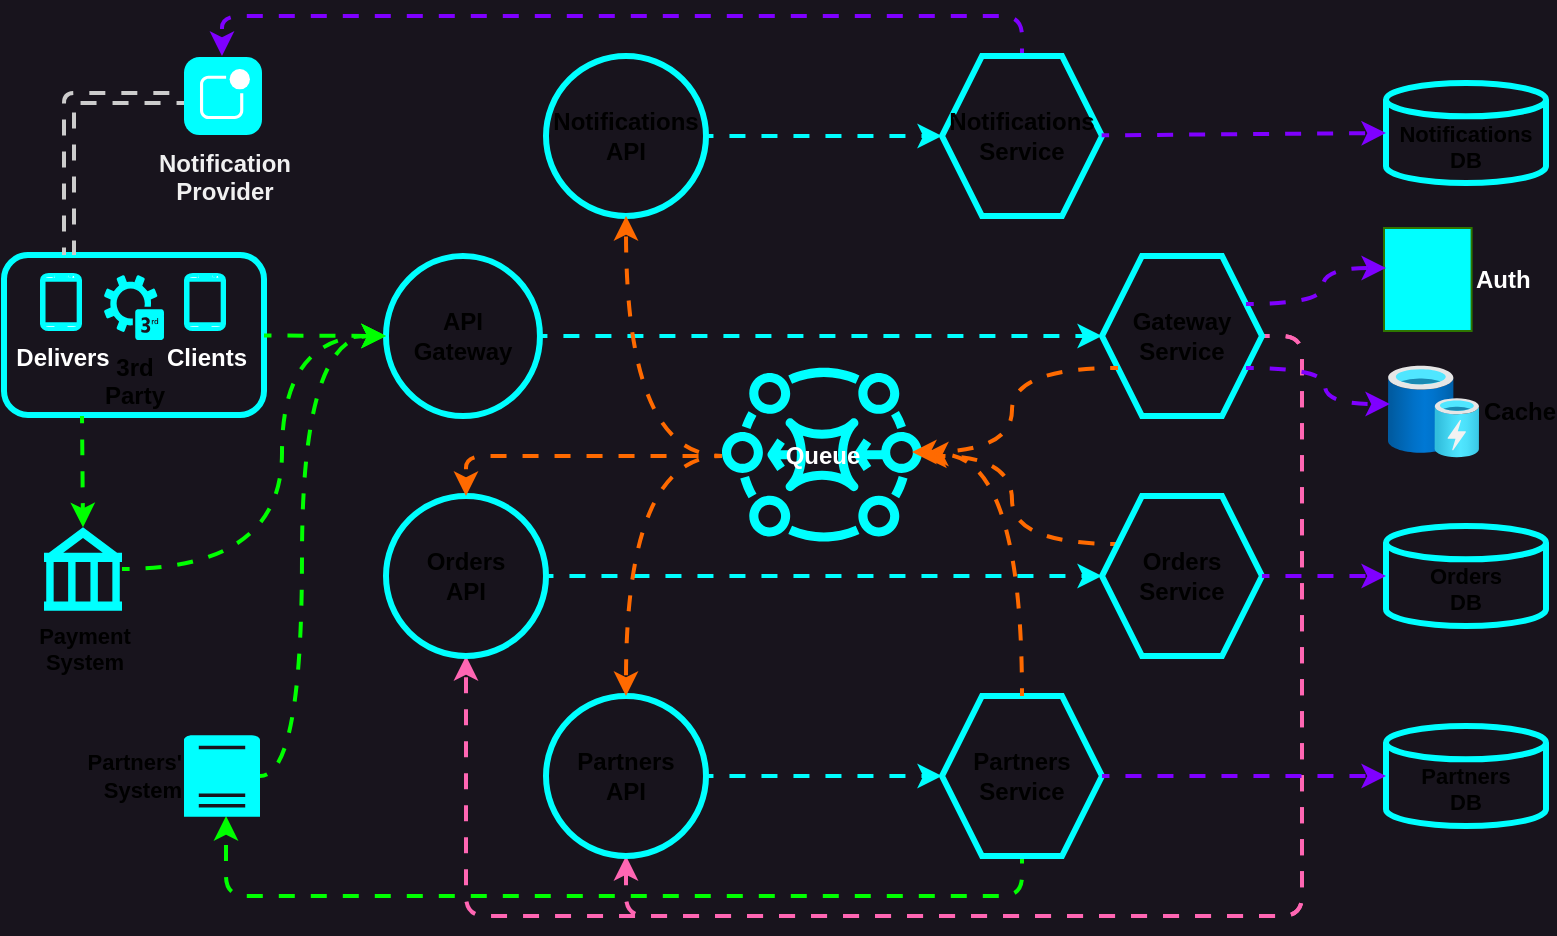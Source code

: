 <mxfile version="26.0.4" pages="8">
  <diagram name="0-delivery" id="dlJa1PxUzkaa_rqPgLjI">
    <mxGraphModel dx="880" dy="526" grid="0" gridSize="10" guides="1" tooltips="1" connect="1" arrows="1" fold="1" page="1" pageScale="1" pageWidth="1100" pageHeight="850" background="light-dark(#18141D,#18141D)" math="0" shadow="0">
      <root>
        <mxCell id="M7EQMy-1-1L2Ct21vZ-j-0" />
        <mxCell id="M7EQMy-1-1L2Ct21vZ-j-1" parent="M7EQMy-1-1L2Ct21vZ-j-0" />
        <mxCell id="SGgAnqGMgA83-yUSTWUg-62" style="edgeStyle=none;shape=connector;rounded=1;orthogonalLoop=1;jettySize=auto;html=1;entryX=0;entryY=0.5;entryDx=0;entryDy=0;strokeColor=#00FFFF;strokeWidth=2;align=center;verticalAlign=middle;fontFamily=Helvetica;fontSize=12;fontColor=#FFFF00;fontStyle=1;labelBackgroundColor=default;resizable=0;endArrow=classic;flowAnimation=1;" parent="M7EQMy-1-1L2Ct21vZ-j-1" source="M7EQMy-1-1L2Ct21vZ-j-4" target="M7EQMy-1-1L2Ct21vZ-j-26" edge="1">
          <mxGeometry relative="1" as="geometry" />
        </mxCell>
        <mxCell id="M7EQMy-1-1L2Ct21vZ-j-4" value="&lt;b&gt;Notifications&lt;br&gt;API&lt;br&gt;&lt;/b&gt;" style="ellipse;whiteSpace=wrap;html=1;aspect=fixed;fillColor=none;strokeWidth=3;strokeColor=#00FFFF;" parent="M7EQMy-1-1L2Ct21vZ-j-1" vertex="1">
          <mxGeometry x="302" y="80" width="80" height="80" as="geometry" />
        </mxCell>
        <mxCell id="SGgAnqGMgA83-yUSTWUg-70" style="edgeStyle=orthogonalEdgeStyle;shape=connector;rounded=1;orthogonalLoop=1;jettySize=auto;html=1;entryX=0.5;entryY=1;entryDx=0;entryDy=0;strokeColor=light-dark(#FF66B3,#FF66B3);strokeWidth=2;align=center;verticalAlign=middle;fontFamily=Helvetica;fontSize=12;fontColor=#FFFF00;fontStyle=1;labelBackgroundColor=default;resizable=0;endArrow=classic;exitX=1;exitY=0.5;exitDx=0;exitDy=0;flowAnimation=1;" parent="M7EQMy-1-1L2Ct21vZ-j-1" source="M7EQMy-1-1L2Ct21vZ-j-11" target="M7EQMy-1-1L2Ct21vZ-j-49" edge="1">
          <mxGeometry relative="1" as="geometry">
            <Array as="points">
              <mxPoint x="680" y="220" />
              <mxPoint x="680" y="510" />
              <mxPoint x="342" y="510" />
            </Array>
          </mxGeometry>
        </mxCell>
        <mxCell id="SGgAnqGMgA83-yUSTWUg-71" style="edgeStyle=orthogonalEdgeStyle;shape=connector;rounded=1;orthogonalLoop=1;jettySize=auto;html=1;exitX=1;exitY=0.5;exitDx=0;exitDy=0;entryX=0.5;entryY=1;entryDx=0;entryDy=0;strokeColor=light-dark(#FF66B3,#FF66B3);strokeWidth=2;align=center;verticalAlign=middle;fontFamily=Helvetica;fontSize=12;fontColor=#FFFF00;fontStyle=1;labelBackgroundColor=default;resizable=0;endArrow=classic;flowAnimation=1;" parent="M7EQMy-1-1L2Ct21vZ-j-1" source="M7EQMy-1-1L2Ct21vZ-j-11" target="M7EQMy-1-1L2Ct21vZ-j-47" edge="1">
          <mxGeometry relative="1" as="geometry">
            <Array as="points">
              <mxPoint x="680" y="220" />
              <mxPoint x="680" y="510" />
              <mxPoint x="262" y="510" />
            </Array>
          </mxGeometry>
        </mxCell>
        <mxCell id="M7EQMy-1-1L2Ct21vZ-j-11" value="&lt;b&gt;Gateway&lt;br&gt;Service&lt;/b&gt;" style="shape=hexagon;perimeter=hexagonPerimeter2;whiteSpace=wrap;html=1;fixedSize=1;strokeWidth=3;fillColor=none;rounded=0;shadow=0;strokeColor=#00FFFF;" parent="M7EQMy-1-1L2Ct21vZ-j-1" vertex="1">
          <mxGeometry x="580" y="180" width="80" height="80" as="geometry" />
        </mxCell>
        <mxCell id="SGgAnqGMgA83-yUSTWUg-77" style="edgeStyle=orthogonalEdgeStyle;shape=connector;curved=1;rounded=0;orthogonalLoop=1;jettySize=auto;html=1;entryX=0;entryY=0.5;entryDx=0;entryDy=0;strokeColor=#00FF00;strokeWidth=2;align=center;verticalAlign=middle;fontFamily=Helvetica;fontSize=12;fontColor=#FFFF00;fontStyle=1;labelBackgroundColor=default;resizable=0;endArrow=classic;flowAnimation=1;" parent="M7EQMy-1-1L2Ct21vZ-j-1" source="M7EQMy-1-1L2Ct21vZ-j-17" target="M7EQMy-1-1L2Ct21vZ-j-45" edge="1">
          <mxGeometry relative="1" as="geometry">
            <Array as="points">
              <mxPoint x="170" y="337" />
              <mxPoint x="170" y="220" />
            </Array>
          </mxGeometry>
        </mxCell>
        <mxCell id="M7EQMy-1-1L2Ct21vZ-j-17" value="&lt;b style=&quot;&quot;&gt;Payment&lt;br&gt;System&lt;/b&gt;" style="shape=mxgraph.signs.travel.bank;html=1;pointerEvents=1;fillColor=#00FFFF;strokeColor=none;verticalLabelPosition=bottom;verticalAlign=top;align=center;fontFamily=Helvetica;fontSize=11;fontColor=default;" parent="M7EQMy-1-1L2Ct21vZ-j-1" vertex="1">
          <mxGeometry x="51" y="315.63" width="39" height="41.75" as="geometry" />
        </mxCell>
        <mxCell id="M7EQMy-1-1L2Ct21vZ-j-20" value="&lt;b&gt;&lt;br&gt;Notifications&lt;br&gt;DB&lt;/b&gt;" style="strokeWidth=3;html=1;shape=mxgraph.flowchart.database;whiteSpace=wrap;fontFamily=Helvetica;fontSize=11;fontColor=default;strokeColor=#00FFFF;fillColor=none;" parent="M7EQMy-1-1L2Ct21vZ-j-1" vertex="1">
          <mxGeometry x="722" y="93.5" width="80" height="50" as="geometry" />
        </mxCell>
        <mxCell id="wt7rEvVbpXryTY_R8gAV-7" value="" style="edgeStyle=orthogonalEdgeStyle;shape=connector;rounded=1;orthogonalLoop=1;jettySize=auto;html=1;exitX=0.5;exitY=0;exitDx=0;exitDy=0;entryX=0.487;entryY=-0.013;entryDx=0;entryDy=0;entryPerimeter=0;labelBackgroundColor=default;strokeColor=light-dark(#7F00FF,#7F00FF);strokeWidth=2;fontFamily=Helvetica;fontSize=11;fontColor=default;endArrow=classic;flowAnimation=1;" parent="M7EQMy-1-1L2Ct21vZ-j-1" source="M7EQMy-1-1L2Ct21vZ-j-26" target="rH7qJKcRPoRjpmIgMlnR-3" edge="1">
          <mxGeometry relative="1" as="geometry" />
        </mxCell>
        <mxCell id="M7EQMy-1-1L2Ct21vZ-j-26" value="&lt;b&gt;Notifications&lt;br&gt;Service&lt;/b&gt;" style="shape=hexagon;perimeter=hexagonPerimeter2;whiteSpace=wrap;html=1;fixedSize=1;strokeWidth=3;fillColor=none;rounded=0;shadow=0;strokeColor=#00FFFF;" parent="M7EQMy-1-1L2Ct21vZ-j-1" vertex="1">
          <mxGeometry x="500" y="80" width="80" height="80" as="geometry" />
        </mxCell>
        <mxCell id="SGgAnqGMgA83-yUSTWUg-80" style="edgeStyle=orthogonalEdgeStyle;shape=connector;curved=1;rounded=0;orthogonalLoop=1;jettySize=auto;html=1;exitX=0;exitY=0.25;exitDx=0;exitDy=0;strokeColor=#FF6A00;strokeWidth=2;align=center;verticalAlign=middle;fontFamily=Helvetica;fontSize=12;fontColor=#FFFF00;fontStyle=1;labelBackgroundColor=default;resizable=0;endArrow=classic;flowAnimation=1;" parent="M7EQMy-1-1L2Ct21vZ-j-1" source="M7EQMy-1-1L2Ct21vZ-j-33" target="rH7qJKcRPoRjpmIgMlnR-0" edge="1">
          <mxGeometry relative="1" as="geometry" />
        </mxCell>
        <mxCell id="M7EQMy-1-1L2Ct21vZ-j-33" value="&lt;b&gt;Orders&lt;br&gt;Service&lt;/b&gt;" style="shape=hexagon;perimeter=hexagonPerimeter2;whiteSpace=wrap;html=1;fixedSize=1;strokeWidth=3;fillColor=none;rounded=0;shadow=0;strokeColor=#00FFFF;" parent="M7EQMy-1-1L2Ct21vZ-j-1" vertex="1">
          <mxGeometry x="580" y="300" width="80" height="80" as="geometry" />
        </mxCell>
        <mxCell id="M7EQMy-1-1L2Ct21vZ-j-34" value="&lt;b&gt;&lt;br&gt;Orders&lt;br&gt;DB&lt;/b&gt;" style="strokeWidth=3;html=1;shape=mxgraph.flowchart.database;whiteSpace=wrap;fontFamily=Helvetica;fontSize=11;fontColor=default;strokeColor=#00FFFF;fillColor=none;" parent="M7EQMy-1-1L2Ct21vZ-j-1" vertex="1">
          <mxGeometry x="722" y="315" width="80" height="50" as="geometry" />
        </mxCell>
        <mxCell id="wt7rEvVbpXryTY_R8gAV-11" value="" style="edgeStyle=orthogonalEdgeStyle;shape=connector;rounded=1;orthogonalLoop=1;jettySize=auto;html=1;exitX=0.5;exitY=1;exitDx=0;exitDy=0;entryX=0.553;entryY=0.991;entryDx=0;entryDy=0;entryPerimeter=0;labelBackgroundColor=default;strokeColor=#00FF00;strokeWidth=2;fontFamily=Helvetica;fontSize=11;fontColor=default;endArrow=classic;flowAnimation=1;" parent="M7EQMy-1-1L2Ct21vZ-j-1" source="M7EQMy-1-1L2Ct21vZ-j-43" target="M7EQMy-1-1L2Ct21vZ-j-65" edge="1">
          <mxGeometry relative="1" as="geometry">
            <Array as="points">
              <mxPoint x="540" y="500" />
              <mxPoint x="142" y="500" />
            </Array>
          </mxGeometry>
        </mxCell>
        <mxCell id="M7EQMy-1-1L2Ct21vZ-j-43" value="&lt;b&gt;Partners&lt;br&gt;Service&lt;/b&gt;" style="shape=hexagon;perimeter=hexagonPerimeter2;whiteSpace=wrap;html=1;fixedSize=1;strokeWidth=3;fillColor=none;rounded=0;shadow=0;strokeColor=#00FFFF;" parent="M7EQMy-1-1L2Ct21vZ-j-1" vertex="1">
          <mxGeometry x="500" y="400" width="80" height="80" as="geometry" />
        </mxCell>
        <mxCell id="_1xt585N8awWKPJ4VUWo-0" style="edgeStyle=orthogonalEdgeStyle;rounded=0;orthogonalLoop=1;jettySize=auto;html=1;entryX=0;entryY=0.5;entryDx=0;entryDy=0;strokeWidth=2;strokeColor=#00FFFF;flowAnimation=1;" parent="M7EQMy-1-1L2Ct21vZ-j-1" source="M7EQMy-1-1L2Ct21vZ-j-45" target="M7EQMy-1-1L2Ct21vZ-j-11" edge="1">
          <mxGeometry relative="1" as="geometry" />
        </mxCell>
        <mxCell id="M7EQMy-1-1L2Ct21vZ-j-45" value="&lt;b&gt;API&lt;br&gt;Gateway&lt;br&gt;&lt;/b&gt;" style="ellipse;whiteSpace=wrap;html=1;aspect=fixed;fillColor=none;strokeWidth=3;strokeColor=#00FFFF;" parent="M7EQMy-1-1L2Ct21vZ-j-1" vertex="1">
          <mxGeometry x="222" y="180" width="76.98" height="80" as="geometry" />
        </mxCell>
        <mxCell id="_1xt585N8awWKPJ4VUWo-1" style="edgeStyle=orthogonalEdgeStyle;rounded=0;orthogonalLoop=1;jettySize=auto;html=1;entryX=0;entryY=0.5;entryDx=0;entryDy=0;strokeColor=#00FFFF;flowAnimation=1;strokeWidth=2;" parent="M7EQMy-1-1L2Ct21vZ-j-1" source="M7EQMy-1-1L2Ct21vZ-j-47" target="M7EQMy-1-1L2Ct21vZ-j-33" edge="1">
          <mxGeometry relative="1" as="geometry" />
        </mxCell>
        <mxCell id="M7EQMy-1-1L2Ct21vZ-j-47" value="&lt;b&gt;Orders&lt;br&gt;API&lt;br&gt;&lt;/b&gt;" style="ellipse;whiteSpace=wrap;html=1;aspect=fixed;fillColor=none;strokeWidth=3;strokeColor=#00FFFF;" parent="M7EQMy-1-1L2Ct21vZ-j-1" vertex="1">
          <mxGeometry x="222" y="300" width="80" height="80" as="geometry" />
        </mxCell>
        <mxCell id="SGgAnqGMgA83-yUSTWUg-60" style="edgeStyle=none;shape=connector;rounded=1;orthogonalLoop=1;jettySize=auto;html=1;entryX=0;entryY=0.5;entryDx=0;entryDy=0;strokeColor=#00FFFF;strokeWidth=2;align=center;verticalAlign=middle;fontFamily=Helvetica;fontSize=12;fontColor=#FFFF00;fontStyle=1;labelBackgroundColor=default;resizable=0;endArrow=classic;flowAnimation=1;" parent="M7EQMy-1-1L2Ct21vZ-j-1" source="M7EQMy-1-1L2Ct21vZ-j-49" target="M7EQMy-1-1L2Ct21vZ-j-43" edge="1">
          <mxGeometry relative="1" as="geometry" />
        </mxCell>
        <mxCell id="M7EQMy-1-1L2Ct21vZ-j-49" value="&lt;b&gt;Partners&lt;br&gt;API&lt;br&gt;&lt;/b&gt;" style="ellipse;whiteSpace=wrap;html=1;aspect=fixed;fillColor=none;strokeWidth=3;strokeColor=#00FFFF;" parent="M7EQMy-1-1L2Ct21vZ-j-1" vertex="1">
          <mxGeometry x="302" y="400" width="80" height="80" as="geometry" />
        </mxCell>
        <mxCell id="SGgAnqGMgA83-yUSTWUg-78" style="edgeStyle=orthogonalEdgeStyle;shape=connector;curved=1;rounded=0;orthogonalLoop=1;jettySize=auto;html=1;entryX=0;entryY=0.5;entryDx=0;entryDy=0;strokeColor=#00FF00;strokeWidth=2;align=center;verticalAlign=middle;fontFamily=Helvetica;fontSize=12;fontColor=#FFFF00;fontStyle=1;labelBackgroundColor=default;resizable=0;endArrow=classic;flowAnimation=1;" parent="M7EQMy-1-1L2Ct21vZ-j-1" source="M7EQMy-1-1L2Ct21vZ-j-65" target="M7EQMy-1-1L2Ct21vZ-j-45" edge="1">
          <mxGeometry relative="1" as="geometry">
            <Array as="points">
              <mxPoint x="180" y="440" />
              <mxPoint x="180" y="220" />
            </Array>
          </mxGeometry>
        </mxCell>
        <mxCell id="M7EQMy-1-1L2Ct21vZ-j-65" value="&lt;b&gt;Partners&#39;&lt;br&gt;System&lt;/b&gt;" style="sketch=0;pointerEvents=1;shadow=0;dashed=0;html=1;strokeColor=none;labelPosition=left;verticalLabelPosition=middle;verticalAlign=middle;outlineConnect=0;align=right;shape=mxgraph.office.servers.physical_host;fillColor=#00FFFF;fontFamily=Helvetica;fontSize=11;fontColor=default;" parent="M7EQMy-1-1L2Ct21vZ-j-1" vertex="1">
          <mxGeometry x="121" y="419.63" width="38" height="40.75" as="geometry" />
        </mxCell>
        <mxCell id="rH7qJKcRPoRjpmIgMlnR-2" value="&lt;b&gt;&lt;br&gt;Partners&lt;br&gt;DB&lt;/b&gt;" style="strokeWidth=3;html=1;shape=mxgraph.flowchart.database;whiteSpace=wrap;fontFamily=Helvetica;fontSize=11;fontColor=default;strokeColor=#00FFFF;fillColor=none;" parent="M7EQMy-1-1L2Ct21vZ-j-1" vertex="1">
          <mxGeometry x="722" y="415" width="80" height="50" as="geometry" />
        </mxCell>
        <mxCell id="rH7qJKcRPoRjpmIgMlnR-3" value="&lt;font size=&quot;1&quot; color=&quot;#f0f0f0&quot; style=&quot;&quot;&gt;&lt;b style=&quot;font-size: 12px;&quot;&gt;Notification&lt;br&gt;Provider&lt;/b&gt;&lt;/font&gt;" style="html=1;strokeWidth=1;shadow=0;dashed=0;shape=mxgraph.ios7.misc.notification;fillColor=#00FFFF;strokeColor=none;buttonText=;strokeColor2=#222222;fontColor=#222222;fontSize=8;verticalLabelPosition=bottom;verticalAlign=top;align=center;sketch=0;" parent="M7EQMy-1-1L2Ct21vZ-j-1" vertex="1">
          <mxGeometry x="121" y="80.5" width="39" height="39" as="geometry" />
        </mxCell>
        <mxCell id="rH7qJKcRPoRjpmIgMlnR-10" value="" style="group" parent="M7EQMy-1-1L2Ct21vZ-j-1" vertex="1" connectable="0">
          <mxGeometry x="31" y="179.5" width="130" height="80" as="geometry" />
        </mxCell>
        <mxCell id="rH7qJKcRPoRjpmIgMlnR-7" value="" style="rounded=1;whiteSpace=wrap;html=1;fillColor=none;strokeWidth=3;strokeColor=#00FFFF;movable=1;resizable=1;rotatable=1;deletable=1;editable=1;locked=0;connectable=1;" parent="rH7qJKcRPoRjpmIgMlnR-10" vertex="1">
          <mxGeometry width="130" height="80" as="geometry" />
        </mxCell>
        <mxCell id="rH7qJKcRPoRjpmIgMlnR-9" value="" style="group" parent="rH7qJKcRPoRjpmIgMlnR-10" vertex="1" connectable="0">
          <mxGeometry x="19" y="10" width="91" height="32.5" as="geometry" />
        </mxCell>
        <mxCell id="M7EQMy-1-1L2Ct21vZ-j-2" value="&lt;b style=&quot;&quot;&gt;&lt;font color=&quot;#ffffff&quot;&gt;Delivers&lt;/font&gt;&lt;/b&gt;" style="verticalLabelPosition=bottom;verticalAlign=top;html=1;shadow=0;dashed=0;strokeWidth=2;shape=mxgraph.android.phone2;strokeColor=#00FFFF;movable=1;resizable=1;rotatable=1;deletable=1;editable=1;locked=0;connectable=1;" parent="rH7qJKcRPoRjpmIgMlnR-9" vertex="1">
          <mxGeometry width="19" height="27" as="geometry" />
        </mxCell>
        <mxCell id="M7EQMy-1-1L2Ct21vZ-j-12" value="&lt;b&gt;3rd&lt;br&gt;Party&lt;br&gt;&lt;/b&gt;" style="sketch=0;pointerEvents=1;shadow=0;dashed=0;html=1;strokeColor=none;fillColor=#00FFFF;labelPosition=center;verticalLabelPosition=bottom;verticalAlign=top;outlineConnect=0;align=center;shape=mxgraph.office.services.3rd_party_service;movable=1;resizable=1;rotatable=1;deletable=1;editable=1;locked=0;connectable=1;" parent="rH7qJKcRPoRjpmIgMlnR-9" vertex="1">
          <mxGeometry x="31" width="30" height="32.5" as="geometry" />
        </mxCell>
        <mxCell id="rH7qJKcRPoRjpmIgMlnR-6" value="&lt;b style=&quot;&quot;&gt;&lt;font color=&quot;#ffffff&quot;&gt;Clients&lt;/font&gt;&lt;/b&gt;" style="verticalLabelPosition=bottom;verticalAlign=top;html=1;shadow=0;dashed=0;strokeWidth=2;shape=mxgraph.android.phone2;strokeColor=#00FFFF;movable=1;resizable=1;rotatable=1;deletable=1;editable=1;locked=0;connectable=1;" parent="rH7qJKcRPoRjpmIgMlnR-9" vertex="1">
          <mxGeometry x="72" width="19" height="27" as="geometry" />
        </mxCell>
        <mxCell id="rH7qJKcRPoRjpmIgMlnR-14" value="" style="edgeStyle=orthogonalEdgeStyle;orthogonalLoop=1;jettySize=auto;html=1;exitX=0.25;exitY=0;exitDx=0;exitDy=0;entryX=0;entryY=0.526;entryDx=0;entryDy=0;entryPerimeter=0;rounded=1;strokeWidth=2;strokeColor=#CCCCCC;startArrow=classic;startFill=1;flowAnimation=1;shape=link;" parent="M7EQMy-1-1L2Ct21vZ-j-1" source="rH7qJKcRPoRjpmIgMlnR-7" target="rH7qJKcRPoRjpmIgMlnR-3" edge="1">
          <mxGeometry relative="1" as="geometry" />
        </mxCell>
        <mxCell id="rH7qJKcRPoRjpmIgMlnR-17" value="&lt;b&gt;Cache&lt;/b&gt;" style="image;aspect=fixed;html=1;points=[];align=left;fontSize=12;image=img/lib/azure2/general/Cache.svg;fontFamily=Helvetica;fontColor=default;labelPosition=right;verticalLabelPosition=middle;verticalAlign=middle;labelBackgroundColor=none;" parent="M7EQMy-1-1L2Ct21vZ-j-1" vertex="1">
          <mxGeometry x="723" y="233.5" width="45.5" height="48.5" as="geometry" />
        </mxCell>
        <mxCell id="SGgAnqGMgA83-yUSTWUg-83" style="edgeStyle=orthogonalEdgeStyle;shape=connector;curved=1;rounded=0;orthogonalLoop=1;jettySize=auto;html=1;entryX=0.5;entryY=1;entryDx=0;entryDy=0;strokeColor=#FF6A00;strokeWidth=2;align=center;verticalAlign=middle;fontFamily=Helvetica;fontSize=12;fontColor=#FFFF00;fontStyle=1;labelBackgroundColor=default;resizable=0;endArrow=classic;flowAnimation=1;" parent="M7EQMy-1-1L2Ct21vZ-j-1" source="rH7qJKcRPoRjpmIgMlnR-0" target="M7EQMy-1-1L2Ct21vZ-j-4" edge="1">
          <mxGeometry relative="1" as="geometry" />
        </mxCell>
        <mxCell id="SGgAnqGMgA83-yUSTWUg-85" style="edgeStyle=orthogonalEdgeStyle;shape=connector;curved=1;rounded=0;orthogonalLoop=1;jettySize=auto;html=1;entryX=0.5;entryY=0;entryDx=0;entryDy=0;strokeColor=#FF6A00;strokeWidth=2;align=center;verticalAlign=middle;fontFamily=Helvetica;fontSize=12;fontColor=#FFFF00;fontStyle=1;labelBackgroundColor=default;resizable=0;endArrow=classic;flowAnimation=1;" parent="M7EQMy-1-1L2Ct21vZ-j-1" source="rH7qJKcRPoRjpmIgMlnR-0" target="M7EQMy-1-1L2Ct21vZ-j-49" edge="1">
          <mxGeometry relative="1" as="geometry" />
        </mxCell>
        <mxCell id="SGgAnqGMgA83-yUSTWUg-86" style="edgeStyle=orthogonalEdgeStyle;shape=connector;curved=0;rounded=1;orthogonalLoop=1;jettySize=auto;html=1;entryX=0.5;entryY=0;entryDx=0;entryDy=0;strokeColor=#FF6A00;strokeWidth=2;align=center;verticalAlign=middle;fontFamily=Helvetica;fontSize=12;fontColor=#FFFF00;fontStyle=1;labelBackgroundColor=default;resizable=0;endArrow=classic;flowAnimation=1;" parent="M7EQMy-1-1L2Ct21vZ-j-1" source="rH7qJKcRPoRjpmIgMlnR-0" target="M7EQMy-1-1L2Ct21vZ-j-47" edge="1">
          <mxGeometry relative="1" as="geometry" />
        </mxCell>
        <mxCell id="rH7qJKcRPoRjpmIgMlnR-0" value="&lt;b&gt;&lt;font style=&quot;color: rgb(255, 255, 255);&quot;&gt;Queue&lt;/font&gt;&lt;/b&gt;" style="sketch=0;outlineConnect=0;fontColor=#232F3E;gradientColor=none;fillColor=#00FFFF;strokeColor=none;dashed=0;verticalLabelPosition=middle;verticalAlign=middle;align=center;html=1;fontSize=12;fontStyle=0;aspect=fixed;pointerEvents=1;shape=mxgraph.aws4.mq_broker;points=[[0.13,0.32,0,0,0],[0.13,0.69,0,0,0],[0.4,0.1,0,0,0],[0.41,0.92,0,0,0],[0.58,0.1,0,0,0],[0.59,0.91,0,0,0],[0.86,0.7,0,0,0],[0.87,0.33,0,0,0]];direction=west;labelPosition=center;" parent="M7EQMy-1-1L2Ct21vZ-j-1" vertex="1">
          <mxGeometry x="390" y="230" width="100" height="100" as="geometry" />
        </mxCell>
        <mxCell id="SGgAnqGMgA83-yUSTWUg-5" value="&lt;b&gt;Auth&lt;/b&gt;" style="points=[];aspect=fixed;html=1;align=left;shadow=0;dashed=0;fillColor=#00FFFF;strokeColor=#2D7600;shape=mxgraph.alibaba_cloud.cas_ssl_central_authentication_service;fontColor=#ffffff;verticalAlign=middle;labelPosition=right;verticalLabelPosition=middle;horizontal=1;" parent="M7EQMy-1-1L2Ct21vZ-j-1" vertex="1">
          <mxGeometry x="721" y="166" width="43.8" height="51.5" as="geometry" />
        </mxCell>
        <mxCell id="SGgAnqGMgA83-yUSTWUg-63" style="edgeStyle=none;shape=connector;rounded=1;orthogonalLoop=1;jettySize=auto;html=1;entryX=0;entryY=0.5;entryDx=0;entryDy=0;entryPerimeter=0;strokeColor=light-dark(#7F00FF,#7F00FF);strokeWidth=2;align=center;verticalAlign=middle;fontFamily=Helvetica;fontSize=12;fontColor=#FFFF00;fontStyle=1;labelBackgroundColor=default;resizable=0;endArrow=classic;flowAnimation=1;" parent="M7EQMy-1-1L2Ct21vZ-j-1" source="M7EQMy-1-1L2Ct21vZ-j-26" target="M7EQMy-1-1L2Ct21vZ-j-20" edge="1">
          <mxGeometry relative="1" as="geometry" />
        </mxCell>
        <mxCell id="SGgAnqGMgA83-yUSTWUg-64" style="edgeStyle=none;shape=connector;rounded=1;orthogonalLoop=1;jettySize=auto;html=1;entryX=0;entryY=0.5;entryDx=0;entryDy=0;entryPerimeter=0;strokeColor=light-dark(#7F00FF,#7F00FF);strokeWidth=2;align=center;verticalAlign=middle;fontFamily=Helvetica;fontSize=12;fontColor=#FFFF00;fontStyle=1;labelBackgroundColor=default;resizable=0;endArrow=classic;flowAnimation=1;" parent="M7EQMy-1-1L2Ct21vZ-j-1" source="M7EQMy-1-1L2Ct21vZ-j-33" target="M7EQMy-1-1L2Ct21vZ-j-34" edge="1">
          <mxGeometry relative="1" as="geometry" />
        </mxCell>
        <mxCell id="SGgAnqGMgA83-yUSTWUg-65" style="edgeStyle=none;shape=connector;rounded=1;orthogonalLoop=1;jettySize=auto;html=1;entryX=0;entryY=0.5;entryDx=0;entryDy=0;entryPerimeter=0;strokeColor=light-dark(#7F00FF,#7F00FF);strokeWidth=2;align=center;verticalAlign=middle;fontFamily=Helvetica;fontSize=12;fontColor=#FFFF00;fontStyle=1;labelBackgroundColor=default;resizable=0;endArrow=classic;flowAnimation=1;" parent="M7EQMy-1-1L2Ct21vZ-j-1" source="M7EQMy-1-1L2Ct21vZ-j-43" target="rH7qJKcRPoRjpmIgMlnR-2" edge="1">
          <mxGeometry relative="1" as="geometry" />
        </mxCell>
        <mxCell id="SGgAnqGMgA83-yUSTWUg-68" style="edgeStyle=orthogonalEdgeStyle;shape=connector;rounded=0;orthogonalLoop=1;jettySize=auto;html=1;exitX=1;exitY=0.25;exitDx=0;exitDy=0;entryX=0.023;entryY=0.388;entryDx=0;entryDy=0;entryPerimeter=0;strokeColor=light-dark(#7F00FF,#7F00FF);strokeWidth=2;align=center;verticalAlign=middle;fontFamily=Helvetica;fontSize=12;fontColor=#FFFF00;fontStyle=1;labelBackgroundColor=default;resizable=0;endArrow=classic;curved=1;flowAnimation=1;" parent="M7EQMy-1-1L2Ct21vZ-j-1" source="M7EQMy-1-1L2Ct21vZ-j-11" target="SGgAnqGMgA83-yUSTWUg-5" edge="1">
          <mxGeometry relative="1" as="geometry" />
        </mxCell>
        <mxCell id="SGgAnqGMgA83-yUSTWUg-69" style="edgeStyle=orthogonalEdgeStyle;shape=connector;rounded=0;orthogonalLoop=1;jettySize=auto;html=1;exitX=1;exitY=0.75;exitDx=0;exitDy=0;strokeColor=light-dark(#7F00FF,#7F00FF);strokeWidth=2;align=center;verticalAlign=middle;fontFamily=Helvetica;fontSize=12;fontColor=#FFFF00;fontStyle=1;labelBackgroundColor=default;resizable=0;endArrow=classic;curved=1;entryX=0.022;entryY=0.423;entryDx=0;entryDy=0;entryPerimeter=0;flowAnimation=1;" parent="M7EQMy-1-1L2Ct21vZ-j-1" source="M7EQMy-1-1L2Ct21vZ-j-11" target="rH7qJKcRPoRjpmIgMlnR-17" edge="1">
          <mxGeometry relative="1" as="geometry">
            <mxPoint x="720" y="250" as="targetPoint" />
          </mxGeometry>
        </mxCell>
        <mxCell id="SGgAnqGMgA83-yUSTWUg-72" style="edgeStyle=none;shape=connector;rounded=1;orthogonalLoop=1;jettySize=auto;html=1;entryX=0;entryY=0.5;entryDx=0;entryDy=0;strokeColor=#00FF00;strokeWidth=2;align=center;verticalAlign=middle;fontFamily=Helvetica;fontSize=12;fontColor=#FFFF00;fontStyle=1;labelBackgroundColor=default;resizable=0;endArrow=classic;flowAnimation=1;" parent="M7EQMy-1-1L2Ct21vZ-j-1" source="rH7qJKcRPoRjpmIgMlnR-7" target="M7EQMy-1-1L2Ct21vZ-j-45" edge="1">
          <mxGeometry relative="1" as="geometry" />
        </mxCell>
        <mxCell id="SGgAnqGMgA83-yUSTWUg-79" style="edgeStyle=orthogonalEdgeStyle;shape=connector;curved=1;rounded=0;orthogonalLoop=1;jettySize=auto;html=1;exitX=0;exitY=0.75;exitDx=0;exitDy=0;entryX=0.05;entryY=0.523;entryDx=0;entryDy=0;entryPerimeter=0;strokeColor=#FF6A00;strokeWidth=2;align=center;verticalAlign=middle;fontFamily=Helvetica;fontSize=12;fontColor=#FFFF00;fontStyle=1;labelBackgroundColor=default;resizable=0;endArrow=classic;flowAnimation=1;" parent="M7EQMy-1-1L2Ct21vZ-j-1" source="M7EQMy-1-1L2Ct21vZ-j-11" target="rH7qJKcRPoRjpmIgMlnR-0" edge="1">
          <mxGeometry relative="1" as="geometry" />
        </mxCell>
        <mxCell id="SGgAnqGMgA83-yUSTWUg-81" style="edgeStyle=orthogonalEdgeStyle;shape=connector;curved=1;rounded=0;orthogonalLoop=1;jettySize=auto;html=1;entryX=-0.01;entryY=0.511;entryDx=0;entryDy=0;entryPerimeter=0;strokeColor=#FF6A00;strokeWidth=2;align=center;verticalAlign=middle;fontFamily=Helvetica;fontSize=12;fontColor=#FFFF00;fontStyle=1;labelBackgroundColor=default;resizable=0;endArrow=classic;exitX=0.5;exitY=0;exitDx=0;exitDy=0;flowAnimation=1;" parent="M7EQMy-1-1L2Ct21vZ-j-1" source="M7EQMy-1-1L2Ct21vZ-j-43" target="rH7qJKcRPoRjpmIgMlnR-0" edge="1">
          <mxGeometry relative="1" as="geometry" />
        </mxCell>
        <mxCell id="SGgAnqGMgA83-yUSTWUg-87" style="edgeStyle=orthogonalEdgeStyle;shape=connector;curved=1;rounded=0;orthogonalLoop=1;jettySize=auto;html=1;entryX=0.5;entryY=0;entryDx=0;entryDy=0;entryPerimeter=0;strokeColor=#00FF00;strokeWidth=2;align=center;verticalAlign=middle;fontFamily=Helvetica;fontSize=12;fontColor=#FFFF00;fontStyle=1;labelBackgroundColor=default;resizable=0;endArrow=classic;flowAnimation=1;" parent="M7EQMy-1-1L2Ct21vZ-j-1" target="M7EQMy-1-1L2Ct21vZ-j-17" edge="1">
          <mxGeometry relative="1" as="geometry">
            <mxPoint x="70" y="260" as="sourcePoint" />
          </mxGeometry>
        </mxCell>
      </root>
    </mxGraphModel>
  </diagram>
  <diagram name="1-sing-up" id="vv6TLfQouE0GcR0ykWpL">
    <mxGraphModel dx="880" dy="526" grid="0" gridSize="10" guides="1" tooltips="1" connect="1" arrows="1" fold="1" page="1" pageScale="1" pageWidth="1100" pageHeight="850" background="light-dark(#18141D,#18141D)" math="0" shadow="0">
      <root>
        <mxCell id="Gcm0z0HT6s-OdpQEkj46-0" />
        <mxCell id="Gcm0z0HT6s-OdpQEkj46-1" parent="Gcm0z0HT6s-OdpQEkj46-0" />
        <mxCell id="Gcm0z0HT6s-OdpQEkj46-3" value="&lt;b&gt;Notifications&lt;br&gt;API&lt;br&gt;&lt;/b&gt;" style="ellipse;whiteSpace=wrap;html=1;aspect=fixed;fillColor=none;strokeWidth=3;strokeColor=#00FFFF;rounded=0;" parent="Gcm0z0HT6s-OdpQEkj46-1" vertex="1">
          <mxGeometry x="302" y="80" width="80" height="80" as="geometry" />
        </mxCell>
        <mxCell id="Gcm0z0HT6s-OdpQEkj46-6" value="&lt;b&gt;Gateway&lt;br&gt;Service&lt;/b&gt;" style="shape=hexagon;perimeter=hexagonPerimeter2;whiteSpace=wrap;html=1;fixedSize=1;strokeWidth=3;fillColor=none;rounded=0;shadow=0;strokeColor=#00FFFF;" parent="Gcm0z0HT6s-OdpQEkj46-1" vertex="1">
          <mxGeometry x="580" y="180" width="80" height="80" as="geometry" />
        </mxCell>
        <mxCell id="Gcm0z0HT6s-OdpQEkj46-8" value="&lt;b style=&quot;&quot;&gt;Payment&lt;br&gt;System&lt;/b&gt;" style="shape=mxgraph.signs.travel.bank;html=1;pointerEvents=1;fillColor=#00FFFF;strokeColor=none;verticalLabelPosition=bottom;verticalAlign=top;align=center;fontFamily=Helvetica;fontSize=11;fontColor=default;rounded=0;" parent="Gcm0z0HT6s-OdpQEkj46-1" vertex="1">
          <mxGeometry x="51" y="315.63" width="39" height="41.75" as="geometry" />
        </mxCell>
        <mxCell id="Gcm0z0HT6s-OdpQEkj46-9" value="&lt;b&gt;&lt;br&gt;Notifications&lt;br&gt;DB&lt;/b&gt;" style="strokeWidth=3;html=1;shape=mxgraph.flowchart.database;whiteSpace=wrap;fontFamily=Helvetica;fontSize=11;fontColor=default;strokeColor=#00FFFF;fillColor=none;rounded=0;" parent="Gcm0z0HT6s-OdpQEkj46-1" vertex="1">
          <mxGeometry x="722" y="93.5" width="80" height="50" as="geometry" />
        </mxCell>
        <mxCell id="Gcm0z0HT6s-OdpQEkj46-11" value="&lt;b&gt;Notifications&lt;br&gt;Service&lt;/b&gt;" style="shape=hexagon;perimeter=hexagonPerimeter2;whiteSpace=wrap;html=1;fixedSize=1;strokeWidth=3;fillColor=none;rounded=0;shadow=0;strokeColor=#00FFFF;" parent="Gcm0z0HT6s-OdpQEkj46-1" vertex="1">
          <mxGeometry x="500" y="80" width="80" height="80" as="geometry" />
        </mxCell>
        <mxCell id="Gcm0z0HT6s-OdpQEkj46-13" value="&lt;b&gt;Orders&lt;br&gt;Service&lt;/b&gt;" style="shape=hexagon;perimeter=hexagonPerimeter2;whiteSpace=wrap;html=1;fixedSize=1;strokeWidth=3;fillColor=none;rounded=0;shadow=0;strokeColor=#00FFFF;" parent="Gcm0z0HT6s-OdpQEkj46-1" vertex="1">
          <mxGeometry x="580" y="300" width="80" height="80" as="geometry" />
        </mxCell>
        <mxCell id="Gcm0z0HT6s-OdpQEkj46-14" value="&lt;b&gt;&lt;br&gt;Orders&lt;br&gt;DB&lt;/b&gt;" style="strokeWidth=3;html=1;shape=mxgraph.flowchart.database;whiteSpace=wrap;fontFamily=Helvetica;fontSize=11;fontColor=default;strokeColor=#00FFFF;fillColor=none;rounded=0;" parent="Gcm0z0HT6s-OdpQEkj46-1" vertex="1">
          <mxGeometry x="722" y="315" width="80" height="50" as="geometry" />
        </mxCell>
        <mxCell id="Gcm0z0HT6s-OdpQEkj46-16" value="&lt;b&gt;Partners&lt;br&gt;Service&lt;/b&gt;" style="shape=hexagon;perimeter=hexagonPerimeter2;whiteSpace=wrap;html=1;fixedSize=1;strokeWidth=3;fillColor=none;rounded=0;shadow=0;strokeColor=#00FFFF;" parent="Gcm0z0HT6s-OdpQEkj46-1" vertex="1">
          <mxGeometry x="500" y="400" width="80" height="80" as="geometry" />
        </mxCell>
        <mxCell id="Gcm0z0HT6s-OdpQEkj46-17" style="edgeStyle=none;shape=connector;rounded=0;orthogonalLoop=1;jettySize=auto;html=1;strokeColor=#00FFFF;strokeWidth=2;align=center;verticalAlign=middle;fontFamily=Helvetica;fontSize=12;fontColor=#FFFF00;fontStyle=1;labelBackgroundColor=default;resizable=0;endArrow=classic;exitX=0.935;exitY=0.288;exitDx=0;exitDy=0;exitPerimeter=0;flowAnimation=1;entryX=0;entryY=0.5;entryDx=0;entryDy=0;" parent="Gcm0z0HT6s-OdpQEkj46-1" target="Gcm0z0HT6s-OdpQEkj46-6" edge="1">
          <mxGeometry relative="1" as="geometry">
            <mxPoint x="301.996" y="219.5" as="sourcePoint" />
            <mxPoint x="570" y="220" as="targetPoint" />
          </mxGeometry>
        </mxCell>
        <mxCell id="wKGqJwUbLLltAuh82bF3-0" value="3" style="edgeLabel;html=1;align=center;verticalAlign=middle;resizable=0;points=[];fontFamily=Helvetica;fontSize=14;fontColor=#FFFF00;fontStyle=1;labelBackgroundColor=none;fillColor=none;gradientColor=none;rounded=0;" parent="Gcm0z0HT6s-OdpQEkj46-17" vertex="1" connectable="0">
          <mxGeometry x="-0.034" relative="1" as="geometry">
            <mxPoint as="offset" />
          </mxGeometry>
        </mxCell>
        <mxCell id="Gcm0z0HT6s-OdpQEkj46-18" value="&lt;b&gt;API&lt;br&gt;Gateway&lt;br&gt;&lt;/b&gt;" style="ellipse;whiteSpace=wrap;html=1;aspect=fixed;fillColor=none;strokeWidth=3;strokeColor=#00FFFF;rounded=0;" parent="Gcm0z0HT6s-OdpQEkj46-1" vertex="1">
          <mxGeometry x="222" y="180" width="76.98" height="80" as="geometry" />
        </mxCell>
        <mxCell id="Gcm0z0HT6s-OdpQEkj46-20" value="&lt;b&gt;Orders&lt;br&gt;API&lt;br&gt;&lt;/b&gt;" style="ellipse;whiteSpace=wrap;html=1;aspect=fixed;fillColor=none;strokeWidth=3;strokeColor=#00FFFF;rounded=0;" parent="Gcm0z0HT6s-OdpQEkj46-1" vertex="1">
          <mxGeometry x="222" y="300" width="80" height="80" as="geometry" />
        </mxCell>
        <mxCell id="Gcm0z0HT6s-OdpQEkj46-22" value="&lt;b&gt;Partners&lt;br&gt;API&lt;br&gt;&lt;/b&gt;" style="ellipse;whiteSpace=wrap;html=1;aspect=fixed;fillColor=none;strokeWidth=3;strokeColor=#00FFFF;rounded=0;" parent="Gcm0z0HT6s-OdpQEkj46-1" vertex="1">
          <mxGeometry x="302" y="400" width="80" height="80" as="geometry" />
        </mxCell>
        <mxCell id="Gcm0z0HT6s-OdpQEkj46-24" value="&lt;b&gt;Partners&#39;&lt;br&gt;System&lt;/b&gt;" style="pointerEvents=1;shadow=0;dashed=0;html=1;strokeColor=none;labelPosition=left;verticalLabelPosition=middle;verticalAlign=middle;outlineConnect=0;align=right;shape=mxgraph.office.servers.physical_host;fillColor=#00FFFF;fontFamily=Helvetica;fontSize=11;fontColor=default;rounded=0;" parent="Gcm0z0HT6s-OdpQEkj46-1" vertex="1">
          <mxGeometry x="121" y="419.63" width="38" height="40.75" as="geometry" />
        </mxCell>
        <mxCell id="Gcm0z0HT6s-OdpQEkj46-25" value="&lt;b&gt;&lt;br&gt;Partners&lt;br&gt;DB&lt;/b&gt;" style="strokeWidth=3;html=1;shape=mxgraph.flowchart.database;whiteSpace=wrap;fontFamily=Helvetica;fontSize=11;fontColor=default;strokeColor=#00FFFF;fillColor=none;rounded=0;" parent="Gcm0z0HT6s-OdpQEkj46-1" vertex="1">
          <mxGeometry x="722" y="415" width="80" height="50" as="geometry" />
        </mxCell>
        <mxCell id="Gcm0z0HT6s-OdpQEkj46-26" value="&lt;font size=&quot;1&quot; color=&quot;#f0f0f0&quot; style=&quot;&quot;&gt;&lt;b style=&quot;font-size: 12px;&quot;&gt;Notification&lt;br&gt;Provider&lt;/b&gt;&lt;/font&gt;" style="html=1;strokeWidth=1;shadow=0;dashed=0;shape=mxgraph.ios7.misc.notification;fillColor=#00FFFF;strokeColor=none;buttonText=;strokeColor2=#222222;fontColor=#222222;fontSize=8;verticalLabelPosition=bottom;verticalAlign=top;align=center;rounded=0;" parent="Gcm0z0HT6s-OdpQEkj46-1" vertex="1">
          <mxGeometry x="121" y="80.5" width="39" height="39" as="geometry" />
        </mxCell>
        <mxCell id="Gcm0z0HT6s-OdpQEkj46-27" value="" style="group;rounded=0;" parent="Gcm0z0HT6s-OdpQEkj46-1" vertex="1" connectable="0">
          <mxGeometry x="31" y="179.5" width="130" height="80" as="geometry" />
        </mxCell>
        <mxCell id="Gcm0z0HT6s-OdpQEkj46-28" value="" style="rounded=0;whiteSpace=wrap;html=1;fillColor=none;strokeWidth=3;strokeColor=#00FFFF;movable=1;resizable=1;rotatable=1;deletable=1;editable=1;locked=0;connectable=1;" parent="Gcm0z0HT6s-OdpQEkj46-27" vertex="1">
          <mxGeometry width="130" height="80" as="geometry" />
        </mxCell>
        <mxCell id="Gcm0z0HT6s-OdpQEkj46-29" value="" style="group;rounded=0;" parent="Gcm0z0HT6s-OdpQEkj46-27" vertex="1" connectable="0">
          <mxGeometry x="19" y="10" width="91" height="32.5" as="geometry" />
        </mxCell>
        <mxCell id="Gcm0z0HT6s-OdpQEkj46-30" value="&lt;b style=&quot;&quot;&gt;&lt;font color=&quot;#ffffff&quot;&gt;Delivers&lt;/font&gt;&lt;/b&gt;" style="verticalLabelPosition=bottom;verticalAlign=top;html=1;shadow=0;dashed=0;strokeWidth=2;shape=mxgraph.android.phone2;strokeColor=#00FFFF;movable=1;resizable=1;rotatable=1;deletable=1;editable=1;locked=0;connectable=1;rounded=0;" parent="Gcm0z0HT6s-OdpQEkj46-29" vertex="1">
          <mxGeometry width="19" height="27" as="geometry" />
        </mxCell>
        <mxCell id="Gcm0z0HT6s-OdpQEkj46-31" value="&lt;b&gt;3rd&lt;br&gt;Party&lt;br&gt;&lt;/b&gt;" style="pointerEvents=1;shadow=0;dashed=0;html=1;strokeColor=none;fillColor=#00FFFF;labelPosition=center;verticalLabelPosition=bottom;verticalAlign=top;outlineConnect=0;align=center;shape=mxgraph.office.services.3rd_party_service;movable=1;resizable=1;rotatable=1;deletable=1;editable=1;locked=0;connectable=1;rounded=0;" parent="Gcm0z0HT6s-OdpQEkj46-29" vertex="1">
          <mxGeometry x="31" width="30" height="32.5" as="geometry" />
        </mxCell>
        <mxCell id="Gcm0z0HT6s-OdpQEkj46-32" value="&lt;b style=&quot;&quot;&gt;&lt;font color=&quot;#ffffff&quot;&gt;Clients&lt;/font&gt;&lt;/b&gt;" style="verticalLabelPosition=bottom;verticalAlign=top;html=1;shadow=0;dashed=0;strokeWidth=2;shape=mxgraph.android.phone2;strokeColor=#00FFFF;movable=1;resizable=1;rotatable=1;deletable=1;editable=1;locked=0;connectable=1;rounded=0;" parent="Gcm0z0HT6s-OdpQEkj46-29" vertex="1">
          <mxGeometry x="72" width="19" height="27" as="geometry" />
        </mxCell>
        <mxCell id="Gcm0z0HT6s-OdpQEkj46-33" value="" style="edgeStyle=orthogonalEdgeStyle;orthogonalLoop=1;jettySize=auto;html=1;exitX=0.25;exitY=0;exitDx=0;exitDy=0;entryX=0;entryY=0.526;entryDx=0;entryDy=0;entryPerimeter=0;rounded=0;strokeWidth=2;strokeColor=#CCCCCC;startArrow=none;startFill=0;flowAnimation=1;" parent="Gcm0z0HT6s-OdpQEkj46-1" source="Gcm0z0HT6s-OdpQEkj46-28" target="Gcm0z0HT6s-OdpQEkj46-26" edge="1">
          <mxGeometry relative="1" as="geometry" />
        </mxCell>
        <mxCell id="O0S3BbReFj-2Z-3XvwQS-0" value="1" style="edgeLabel;html=1;align=center;verticalAlign=middle;resizable=0;points=[];fontFamily=Helvetica;fontSize=14;fontColor=#FFFF00;fontStyle=1;labelBackgroundColor=none;fillColor=none;gradientColor=none;rounded=0;" parent="Gcm0z0HT6s-OdpQEkj46-33" vertex="1" connectable="0">
          <mxGeometry x="-0.287" y="1" relative="1" as="geometry">
            <mxPoint x="1" as="offset" />
          </mxGeometry>
        </mxCell>
        <mxCell id="Gcm0z0HT6s-OdpQEkj46-34" value="&lt;b&gt;Cache&lt;/b&gt;" style="image;aspect=fixed;html=1;points=[];align=left;fontSize=12;image=img/lib/azure2/general/Cache.svg;fontFamily=Helvetica;fontColor=default;labelPosition=right;verticalLabelPosition=middle;verticalAlign=middle;labelBackgroundColor=none;rounded=0;" parent="Gcm0z0HT6s-OdpQEkj46-1" vertex="1">
          <mxGeometry x="723" y="233.5" width="45.5" height="48.5" as="geometry" />
        </mxCell>
        <mxCell id="Gcm0z0HT6s-OdpQEkj46-38" value="&lt;b&gt;&lt;font style=&quot;color: rgb(255, 255, 255);&quot;&gt;Queue&lt;/font&gt;&lt;/b&gt;" style="outlineConnect=0;fontColor=#232F3E;gradientColor=none;fillColor=#00FFFF;strokeColor=none;dashed=0;verticalLabelPosition=middle;verticalAlign=middle;align=center;html=1;fontSize=12;fontStyle=0;aspect=fixed;pointerEvents=1;shape=mxgraph.aws4.mq_broker;points=[[0.13,0.32,0,0,0],[0.13,0.69,0,0,0],[0.4,0.1,0,0,0],[0.41,0.92,0,0,0],[0.58,0.1,0,0,0],[0.59,0.91,0,0,0],[0.86,0.7,0,0,0],[0.87,0.33,0,0,0]];direction=west;labelPosition=center;rounded=0;" parent="Gcm0z0HT6s-OdpQEkj46-1" vertex="1">
          <mxGeometry x="390" y="230" width="100" height="100" as="geometry" />
        </mxCell>
        <mxCell id="Gcm0z0HT6s-OdpQEkj46-39" value="&lt;b&gt;Auth&lt;/b&gt;" style="points=[];aspect=fixed;html=1;align=left;shadow=0;dashed=0;fillColor=#00FFFF;strokeColor=#2D7600;shape=mxgraph.alibaba_cloud.cas_ssl_central_authentication_service;fontColor=#ffffff;verticalAlign=middle;labelPosition=right;verticalLabelPosition=middle;horizontal=1;rounded=0;" parent="Gcm0z0HT6s-OdpQEkj46-1" vertex="1">
          <mxGeometry x="721" y="166" width="43.8" height="51.5" as="geometry" />
        </mxCell>
        <mxCell id="Gcm0z0HT6s-OdpQEkj46-43" style="edgeStyle=orthogonalEdgeStyle;shape=connector;rounded=0;orthogonalLoop=1;jettySize=auto;html=1;exitX=1;exitY=0.25;exitDx=0;exitDy=0;entryX=0.023;entryY=0.388;entryDx=0;entryDy=0;entryPerimeter=0;strokeColor=light-dark(#7F00FF,#7F00FF);strokeWidth=2;align=center;verticalAlign=middle;fontFamily=Helvetica;fontSize=12;fontColor=#FFFF00;fontStyle=1;labelBackgroundColor=default;resizable=0;endArrow=classic;curved=1;flowAnimation=1;" parent="Gcm0z0HT6s-OdpQEkj46-1" source="Gcm0z0HT6s-OdpQEkj46-6" target="Gcm0z0HT6s-OdpQEkj46-39" edge="1">
          <mxGeometry relative="1" as="geometry" />
        </mxCell>
        <mxCell id="wKGqJwUbLLltAuh82bF3-2" value="4" style="edgeLabel;html=1;align=center;verticalAlign=middle;resizable=0;points=[];fontFamily=Helvetica;fontSize=14;fontColor=#FFFF00;fontStyle=1;labelBackgroundColor=none;fillColor=none;gradientColor=none;rounded=0;" parent="Gcm0z0HT6s-OdpQEkj46-43" vertex="1" connectable="0">
          <mxGeometry x="-0.409" y="2" relative="1" as="geometry">
            <mxPoint as="offset" />
          </mxGeometry>
        </mxCell>
        <mxCell id="Gcm0z0HT6s-OdpQEkj46-45" style="edgeStyle=none;shape=connector;rounded=0;orthogonalLoop=1;jettySize=auto;html=1;entryX=0;entryY=0.5;entryDx=0;entryDy=0;strokeColor=#00FF00;strokeWidth=2;align=center;verticalAlign=middle;fontFamily=Helvetica;fontSize=12;fontColor=#FFFF00;fontStyle=1;labelBackgroundColor=default;resizable=0;endArrow=classic;flowAnimation=1;" parent="Gcm0z0HT6s-OdpQEkj46-1" source="Gcm0z0HT6s-OdpQEkj46-28" target="Gcm0z0HT6s-OdpQEkj46-18" edge="1">
          <mxGeometry relative="1" as="geometry" />
        </mxCell>
        <mxCell id="O0S3BbReFj-2Z-3XvwQS-2" value="2" style="edgeLabel;html=1;align=center;verticalAlign=middle;resizable=0;points=[];fontFamily=Helvetica;fontSize=14;fontColor=#FFFF00;fontStyle=1;labelBackgroundColor=none;fillColor=none;gradientColor=none;rounded=0;" parent="Gcm0z0HT6s-OdpQEkj46-45" vertex="1" connectable="0">
          <mxGeometry x="-0.016" y="-1" relative="1" as="geometry">
            <mxPoint as="offset" />
          </mxGeometry>
        </mxCell>
      </root>
    </mxGraphModel>
  </diagram>
  <diagram name="2-list-products" id="L-mDGBQOoLwjnqtEQ2Q1">
    <mxGraphModel dx="880" dy="526" grid="0" gridSize="10" guides="1" tooltips="1" connect="1" arrows="1" fold="1" page="1" pageScale="1" pageWidth="1100" pageHeight="850" background="light-dark(#18141D,#18141D)" math="0" shadow="0">
      <root>
        <mxCell id="p0UXmPizRpsn8-ae0NPF-0" />
        <mxCell id="p0UXmPizRpsn8-ae0NPF-1" parent="p0UXmPizRpsn8-ae0NPF-0" />
        <mxCell id="p0UXmPizRpsn8-ae0NPF-3" value="&lt;b&gt;Notifications&lt;br&gt;API&lt;br&gt;&lt;/b&gt;" style="ellipse;whiteSpace=wrap;html=1;aspect=fixed;fillColor=none;strokeWidth=3;strokeColor=#00FFFF;" parent="p0UXmPizRpsn8-ae0NPF-1" vertex="1">
          <mxGeometry x="302" y="80" width="80" height="80" as="geometry" />
        </mxCell>
        <mxCell id="p0UXmPizRpsn8-ae0NPF-4" style="edgeStyle=orthogonalEdgeStyle;shape=connector;rounded=1;orthogonalLoop=1;jettySize=auto;html=1;entryX=0.5;entryY=1;entryDx=0;entryDy=0;strokeColor=#FF66B3;strokeWidth=2;align=center;verticalAlign=middle;fontFamily=Helvetica;fontSize=12;fontColor=#FFFF00;fontStyle=1;labelBackgroundColor=default;resizable=0;endArrow=classic;exitX=1;exitY=0.5;exitDx=0;exitDy=0;flowAnimation=1;" parent="p0UXmPizRpsn8-ae0NPF-1" source="p0UXmPizRpsn8-ae0NPF-6" target="p0UXmPizRpsn8-ae0NPF-22" edge="1">
          <mxGeometry relative="1" as="geometry">
            <Array as="points">
              <mxPoint x="680" y="220" />
              <mxPoint x="680" y="510" />
              <mxPoint x="342" y="510" />
            </Array>
          </mxGeometry>
        </mxCell>
        <mxCell id="yCAOQGUISNH1wr0M36g2-4" value="3" style="edgeLabel;html=1;align=center;verticalAlign=middle;resizable=0;points=[];fontFamily=Helvetica;fontSize=14;fontColor=#FFFF00;fontStyle=1;labelBackgroundColor=none;fillColor=none;gradientColor=none;" parent="p0UXmPizRpsn8-ae0NPF-4" vertex="1" connectable="0">
          <mxGeometry x="-0.829" y="-1" relative="1" as="geometry">
            <mxPoint as="offset" />
          </mxGeometry>
        </mxCell>
        <mxCell id="p0UXmPizRpsn8-ae0NPF-6" value="&lt;b&gt;Gateway&lt;br&gt;Service&lt;/b&gt;" style="shape=hexagon;perimeter=hexagonPerimeter2;whiteSpace=wrap;html=1;fixedSize=1;strokeWidth=3;fillColor=none;rounded=0;shadow=0;strokeColor=#00FFFF;" parent="p0UXmPizRpsn8-ae0NPF-1" vertex="1">
          <mxGeometry x="580" y="180" width="80" height="80" as="geometry" />
        </mxCell>
        <mxCell id="p0UXmPizRpsn8-ae0NPF-8" value="&lt;b style=&quot;&quot;&gt;Payment&lt;br&gt;System&lt;/b&gt;" style="shape=mxgraph.signs.travel.bank;html=1;pointerEvents=1;fillColor=#00FFFF;strokeColor=none;verticalLabelPosition=bottom;verticalAlign=top;align=center;fontFamily=Helvetica;fontSize=11;fontColor=default;" parent="p0UXmPizRpsn8-ae0NPF-1" vertex="1">
          <mxGeometry x="51" y="315.63" width="39" height="41.75" as="geometry" />
        </mxCell>
        <mxCell id="p0UXmPizRpsn8-ae0NPF-9" value="&lt;b&gt;&lt;br&gt;Notifications&lt;br&gt;DB&lt;/b&gt;" style="strokeWidth=3;html=1;shape=mxgraph.flowchart.database;whiteSpace=wrap;fontFamily=Helvetica;fontSize=11;fontColor=default;strokeColor=#00FFFF;fillColor=none;" parent="p0UXmPizRpsn8-ae0NPF-1" vertex="1">
          <mxGeometry x="722" y="93.5" width="80" height="50" as="geometry" />
        </mxCell>
        <mxCell id="p0UXmPizRpsn8-ae0NPF-11" value="&lt;b&gt;Notifications&lt;br&gt;Service&lt;/b&gt;" style="shape=hexagon;perimeter=hexagonPerimeter2;whiteSpace=wrap;html=1;fixedSize=1;strokeWidth=3;fillColor=none;rounded=0;shadow=0;strokeColor=#00FFFF;" parent="p0UXmPizRpsn8-ae0NPF-1" vertex="1">
          <mxGeometry x="500" y="80" width="80" height="80" as="geometry" />
        </mxCell>
        <mxCell id="p0UXmPizRpsn8-ae0NPF-13" value="&lt;b&gt;Orders&lt;br&gt;Service&lt;/b&gt;" style="shape=hexagon;perimeter=hexagonPerimeter2;whiteSpace=wrap;html=1;fixedSize=1;strokeWidth=3;fillColor=none;rounded=0;shadow=0;strokeColor=#00FFFF;" parent="p0UXmPizRpsn8-ae0NPF-1" vertex="1">
          <mxGeometry x="580" y="300" width="80" height="80" as="geometry" />
        </mxCell>
        <mxCell id="p0UXmPizRpsn8-ae0NPF-14" value="&lt;b&gt;&lt;br&gt;Orders&lt;br&gt;DB&lt;/b&gt;" style="strokeWidth=3;html=1;shape=mxgraph.flowchart.database;whiteSpace=wrap;fontFamily=Helvetica;fontSize=11;fontColor=default;strokeColor=#00FFFF;fillColor=none;" parent="p0UXmPizRpsn8-ae0NPF-1" vertex="1">
          <mxGeometry x="722" y="315" width="80" height="50" as="geometry" />
        </mxCell>
        <mxCell id="p0UXmPizRpsn8-ae0NPF-16" value="&lt;b&gt;Partners&lt;br&gt;Service&lt;/b&gt;" style="shape=hexagon;perimeter=hexagonPerimeter2;whiteSpace=wrap;html=1;fixedSize=1;strokeWidth=3;fillColor=none;rounded=0;shadow=0;strokeColor=#00FFFF;" parent="p0UXmPizRpsn8-ae0NPF-1" vertex="1">
          <mxGeometry x="500" y="400" width="80" height="80" as="geometry" />
        </mxCell>
        <mxCell id="p0UXmPizRpsn8-ae0NPF-17" style="edgeStyle=none;shape=connector;rounded=1;orthogonalLoop=1;jettySize=auto;html=1;strokeColor=#00FFFF;strokeWidth=2;align=center;verticalAlign=middle;fontFamily=Helvetica;fontSize=12;fontColor=#FFFF00;fontStyle=1;labelBackgroundColor=default;resizable=0;endArrow=classic;exitX=1;exitY=0.5;exitDx=0;exitDy=0;flowAnimation=1;entryX=0;entryY=0.5;entryDx=0;entryDy=0;" parent="p0UXmPizRpsn8-ae0NPF-1" source="p0UXmPizRpsn8-ae0NPF-18" target="p0UXmPizRpsn8-ae0NPF-6" edge="1">
          <mxGeometry relative="1" as="geometry">
            <mxPoint x="298.976" y="217.5" as="sourcePoint" />
            <mxPoint x="540" y="220" as="targetPoint" />
          </mxGeometry>
        </mxCell>
        <mxCell id="yCAOQGUISNH1wr0M36g2-0" value="2" style="edgeLabel;html=1;align=center;verticalAlign=middle;resizable=0;points=[];fontFamily=Helvetica;fontSize=14;fontColor=#FFFF00;fontStyle=1;labelBackgroundColor=none;fillColor=none;gradientColor=none;" parent="p0UXmPizRpsn8-ae0NPF-17" vertex="1" connectable="0">
          <mxGeometry x="-0.007" y="1" relative="1" as="geometry">
            <mxPoint as="offset" />
          </mxGeometry>
        </mxCell>
        <mxCell id="p0UXmPizRpsn8-ae0NPF-18" value="&lt;b&gt;API&lt;br&gt;Gateway&lt;br&gt;&lt;/b&gt;" style="ellipse;whiteSpace=wrap;html=1;aspect=fixed;fillColor=none;strokeWidth=3;strokeColor=#00FFFF;" parent="p0UXmPizRpsn8-ae0NPF-1" vertex="1">
          <mxGeometry x="222" y="180" width="76.98" height="80" as="geometry" />
        </mxCell>
        <mxCell id="p0UXmPizRpsn8-ae0NPF-20" value="&lt;b&gt;Orders&lt;br&gt;API&lt;br&gt;&lt;/b&gt;" style="ellipse;whiteSpace=wrap;html=1;aspect=fixed;fillColor=none;strokeWidth=3;strokeColor=#00FFFF;" parent="p0UXmPizRpsn8-ae0NPF-1" vertex="1">
          <mxGeometry x="222" y="300" width="80" height="80" as="geometry" />
        </mxCell>
        <mxCell id="p0UXmPizRpsn8-ae0NPF-21" style="edgeStyle=none;shape=connector;rounded=1;orthogonalLoop=1;jettySize=auto;html=1;entryX=0;entryY=0.5;entryDx=0;entryDy=0;strokeColor=#00FFFF;strokeWidth=2;align=center;verticalAlign=middle;fontFamily=Helvetica;fontSize=12;fontColor=#FFFF00;fontStyle=1;labelBackgroundColor=default;resizable=0;endArrow=classic;flowAnimation=1;" parent="p0UXmPizRpsn8-ae0NPF-1" source="p0UXmPizRpsn8-ae0NPF-22" target="p0UXmPizRpsn8-ae0NPF-16" edge="1">
          <mxGeometry relative="1" as="geometry" />
        </mxCell>
        <mxCell id="yCAOQGUISNH1wr0M36g2-5" value="4" style="edgeLabel;html=1;align=center;verticalAlign=middle;resizable=0;points=[];fontFamily=Helvetica;fontSize=14;fontColor=#FFFF00;fontStyle=1;labelBackgroundColor=none;fillColor=none;gradientColor=none;" parent="p0UXmPizRpsn8-ae0NPF-21" vertex="1" connectable="0">
          <mxGeometry x="-0.017" relative="1" as="geometry">
            <mxPoint as="offset" />
          </mxGeometry>
        </mxCell>
        <mxCell id="p0UXmPizRpsn8-ae0NPF-22" value="&lt;b&gt;Partners&lt;br&gt;API&lt;br&gt;&lt;/b&gt;" style="ellipse;whiteSpace=wrap;html=1;aspect=fixed;fillColor=none;strokeWidth=3;strokeColor=#00FFFF;" parent="p0UXmPizRpsn8-ae0NPF-1" vertex="1">
          <mxGeometry x="302" y="400" width="80" height="80" as="geometry" />
        </mxCell>
        <mxCell id="p0UXmPizRpsn8-ae0NPF-24" value="&lt;b&gt;Partners&#39;&lt;br&gt;System&lt;/b&gt;" style="sketch=0;pointerEvents=1;shadow=0;dashed=0;html=1;strokeColor=none;labelPosition=left;verticalLabelPosition=middle;verticalAlign=middle;outlineConnect=0;align=right;shape=mxgraph.office.servers.physical_host;fillColor=#00FFFF;fontFamily=Helvetica;fontSize=11;fontColor=default;" parent="p0UXmPizRpsn8-ae0NPF-1" vertex="1">
          <mxGeometry x="121" y="419.63" width="38" height="40.75" as="geometry" />
        </mxCell>
        <mxCell id="p0UXmPizRpsn8-ae0NPF-25" value="&lt;b&gt;&lt;br&gt;Partners&lt;br&gt;DB&lt;/b&gt;" style="strokeWidth=3;html=1;shape=mxgraph.flowchart.database;whiteSpace=wrap;fontFamily=Helvetica;fontSize=11;fontColor=default;strokeColor=#00FFFF;fillColor=none;" parent="p0UXmPizRpsn8-ae0NPF-1" vertex="1">
          <mxGeometry x="722" y="415" width="80" height="50" as="geometry" />
        </mxCell>
        <mxCell id="p0UXmPizRpsn8-ae0NPF-26" value="&lt;font size=&quot;1&quot; color=&quot;#f0f0f0&quot; style=&quot;&quot;&gt;&lt;b style=&quot;font-size: 12px;&quot;&gt;Notification&lt;br&gt;Provider&lt;/b&gt;&lt;/font&gt;" style="html=1;strokeWidth=1;shadow=0;dashed=0;shape=mxgraph.ios7.misc.notification;fillColor=#00FFFF;strokeColor=none;buttonText=;strokeColor2=#222222;fontColor=#222222;fontSize=8;verticalLabelPosition=bottom;verticalAlign=top;align=center;sketch=0;" parent="p0UXmPizRpsn8-ae0NPF-1" vertex="1">
          <mxGeometry x="121" y="80.5" width="39" height="39" as="geometry" />
        </mxCell>
        <mxCell id="p0UXmPizRpsn8-ae0NPF-27" value="" style="group" parent="p0UXmPizRpsn8-ae0NPF-1" vertex="1" connectable="0">
          <mxGeometry x="31" y="179.5" width="130" height="80" as="geometry" />
        </mxCell>
        <mxCell id="p0UXmPizRpsn8-ae0NPF-28" value="" style="rounded=1;whiteSpace=wrap;html=1;fillColor=none;strokeWidth=3;strokeColor=#00FFFF;movable=1;resizable=1;rotatable=1;deletable=1;editable=1;locked=0;connectable=1;" parent="p0UXmPizRpsn8-ae0NPF-27" vertex="1">
          <mxGeometry width="130" height="80" as="geometry" />
        </mxCell>
        <mxCell id="p0UXmPizRpsn8-ae0NPF-29" value="" style="group" parent="p0UXmPizRpsn8-ae0NPF-27" vertex="1" connectable="0">
          <mxGeometry x="19" y="10" width="91" height="32.5" as="geometry" />
        </mxCell>
        <mxCell id="p0UXmPizRpsn8-ae0NPF-30" value="&lt;b style=&quot;&quot;&gt;&lt;font color=&quot;#ffffff&quot;&gt;Delivers&lt;/font&gt;&lt;/b&gt;" style="verticalLabelPosition=bottom;verticalAlign=top;html=1;shadow=0;dashed=0;strokeWidth=2;shape=mxgraph.android.phone2;strokeColor=#00FFFF;movable=1;resizable=1;rotatable=1;deletable=1;editable=1;locked=0;connectable=1;" parent="p0UXmPizRpsn8-ae0NPF-29" vertex="1">
          <mxGeometry width="19" height="27" as="geometry" />
        </mxCell>
        <mxCell id="p0UXmPizRpsn8-ae0NPF-31" value="&lt;b&gt;3rd&lt;br&gt;Party&lt;br&gt;&lt;/b&gt;" style="sketch=0;pointerEvents=1;shadow=0;dashed=0;html=1;strokeColor=none;fillColor=#00FFFF;labelPosition=center;verticalLabelPosition=bottom;verticalAlign=top;outlineConnect=0;align=center;shape=mxgraph.office.services.3rd_party_service;movable=1;resizable=1;rotatable=1;deletable=1;editable=1;locked=0;connectable=1;" parent="p0UXmPizRpsn8-ae0NPF-29" vertex="1">
          <mxGeometry x="31" width="30" height="32.5" as="geometry" />
        </mxCell>
        <mxCell id="p0UXmPizRpsn8-ae0NPF-32" value="&lt;b style=&quot;&quot;&gt;&lt;font color=&quot;#ffffff&quot;&gt;Clients&lt;/font&gt;&lt;/b&gt;" style="verticalLabelPosition=bottom;verticalAlign=top;html=1;shadow=0;dashed=0;strokeWidth=2;shape=mxgraph.android.phone2;strokeColor=#00FFFF;movable=1;resizable=1;rotatable=1;deletable=1;editable=1;locked=0;connectable=1;" parent="p0UXmPizRpsn8-ae0NPF-29" vertex="1">
          <mxGeometry x="72" width="19" height="27" as="geometry" />
        </mxCell>
        <mxCell id="p0UXmPizRpsn8-ae0NPF-34" value="&lt;b&gt;Cache&lt;/b&gt;" style="image;aspect=fixed;html=1;points=[];align=left;fontSize=12;image=img/lib/azure2/general/Cache.svg;fontFamily=Helvetica;fontColor=default;labelPosition=right;verticalLabelPosition=middle;verticalAlign=middle;labelBackgroundColor=none;" parent="p0UXmPizRpsn8-ae0NPF-1" vertex="1">
          <mxGeometry x="723" y="233.5" width="45.5" height="48.5" as="geometry" />
        </mxCell>
        <mxCell id="p0UXmPizRpsn8-ae0NPF-38" value="&lt;b&gt;&lt;font style=&quot;color: rgb(255, 255, 255);&quot;&gt;Queue&lt;/font&gt;&lt;/b&gt;" style="sketch=0;outlineConnect=0;fontColor=#232F3E;gradientColor=none;fillColor=#00FFFF;strokeColor=none;dashed=0;verticalLabelPosition=middle;verticalAlign=middle;align=center;html=1;fontSize=12;fontStyle=0;aspect=fixed;pointerEvents=1;shape=mxgraph.aws4.mq_broker;points=[[0.13,0.32,0,0,0],[0.13,0.69,0,0,0],[0.4,0.1,0,0,0],[0.41,0.92,0,0,0],[0.58,0.1,0,0,0],[0.59,0.91,0,0,0],[0.86,0.7,0,0,0],[0.87,0.33,0,0,0]];direction=west;labelPosition=center;" parent="p0UXmPizRpsn8-ae0NPF-1" vertex="1">
          <mxGeometry x="390" y="230" width="100" height="100" as="geometry" />
        </mxCell>
        <mxCell id="p0UXmPizRpsn8-ae0NPF-39" value="&lt;b&gt;Auth&lt;/b&gt;" style="points=[];aspect=fixed;html=1;align=left;shadow=0;dashed=0;fillColor=#00FFFF;strokeColor=#2D7600;shape=mxgraph.alibaba_cloud.cas_ssl_central_authentication_service;fontColor=#ffffff;verticalAlign=middle;labelPosition=right;verticalLabelPosition=middle;horizontal=1;" parent="p0UXmPizRpsn8-ae0NPF-1" vertex="1">
          <mxGeometry x="721" y="166" width="43.8" height="51.5" as="geometry" />
        </mxCell>
        <mxCell id="p0UXmPizRpsn8-ae0NPF-42" style="edgeStyle=none;shape=connector;rounded=1;orthogonalLoop=1;jettySize=auto;html=1;entryX=0;entryY=0.5;entryDx=0;entryDy=0;entryPerimeter=0;strokeColor=light-dark(#7F00FF,#7F00FF);strokeWidth=2;align=center;verticalAlign=middle;fontFamily=Helvetica;fontSize=12;fontColor=#FFFF00;fontStyle=1;labelBackgroundColor=default;resizable=0;endArrow=classic;flowAnimation=1;" parent="p0UXmPizRpsn8-ae0NPF-1" source="p0UXmPizRpsn8-ae0NPF-16" target="p0UXmPizRpsn8-ae0NPF-25" edge="1">
          <mxGeometry relative="1" as="geometry" />
        </mxCell>
        <mxCell id="yCAOQGUISNH1wr0M36g2-6" value="5" style="edgeLabel;html=1;align=center;verticalAlign=middle;resizable=0;points=[];fontFamily=Helvetica;fontSize=14;fontColor=#FFFF00;fontStyle=1;labelBackgroundColor=none;fillColor=none;gradientColor=none;" parent="p0UXmPizRpsn8-ae0NPF-42" vertex="1" connectable="0">
          <mxGeometry x="-0.099" relative="1" as="geometry">
            <mxPoint as="offset" />
          </mxGeometry>
        </mxCell>
        <mxCell id="p0UXmPizRpsn8-ae0NPF-43" style="edgeStyle=orthogonalEdgeStyle;shape=connector;rounded=0;orthogonalLoop=1;jettySize=auto;html=1;exitX=1;exitY=0.25;exitDx=0;exitDy=0;entryX=0.023;entryY=0.388;entryDx=0;entryDy=0;entryPerimeter=0;strokeColor=light-dark(#7F00FF,#7F00FF);strokeWidth=2;align=center;verticalAlign=middle;fontFamily=Helvetica;fontSize=12;fontColor=#FFFF00;fontStyle=1;labelBackgroundColor=default;resizable=0;endArrow=classic;curved=1;flowAnimation=1;" parent="p0UXmPizRpsn8-ae0NPF-1" source="p0UXmPizRpsn8-ae0NPF-6" target="p0UXmPizRpsn8-ae0NPF-39" edge="1">
          <mxGeometry relative="1" as="geometry" />
        </mxCell>
        <mxCell id="yCAOQGUISNH1wr0M36g2-2" value="2" style="edgeLabel;html=1;align=center;verticalAlign=middle;resizable=0;points=[];fontFamily=Helvetica;fontSize=14;fontColor=#FFFF00;fontStyle=1;labelBackgroundColor=none;fillColor=none;gradientColor=none;" parent="p0UXmPizRpsn8-ae0NPF-43" vertex="1" connectable="0">
          <mxGeometry x="-0.318" y="2" relative="1" as="geometry">
            <mxPoint as="offset" />
          </mxGeometry>
        </mxCell>
        <mxCell id="p0UXmPizRpsn8-ae0NPF-45" style="edgeStyle=none;shape=connector;rounded=1;orthogonalLoop=1;jettySize=auto;html=1;entryX=0;entryY=0.5;entryDx=0;entryDy=0;strokeColor=#00FF00;strokeWidth=2;align=center;verticalAlign=middle;fontFamily=Helvetica;fontSize=12;fontColor=#FFFF00;fontStyle=1;labelBackgroundColor=default;resizable=0;endArrow=classic;flowAnimation=1;" parent="p0UXmPizRpsn8-ae0NPF-1" source="p0UXmPizRpsn8-ae0NPF-28" target="p0UXmPizRpsn8-ae0NPF-18" edge="1">
          <mxGeometry relative="1" as="geometry" />
        </mxCell>
        <mxCell id="yCAOQGUISNH1wr0M36g2-1" value="1" style="edgeLabel;html=1;align=center;verticalAlign=middle;resizable=0;points=[];fontFamily=Helvetica;fontSize=14;fontColor=#FFFF00;fontStyle=1;labelBackgroundColor=none;fillColor=none;gradientColor=none;" parent="p0UXmPizRpsn8-ae0NPF-45" vertex="1" connectable="0">
          <mxGeometry x="-0.049" relative="1" as="geometry">
            <mxPoint as="offset" />
          </mxGeometry>
        </mxCell>
      </root>
    </mxGraphModel>
  </diagram>
  <diagram name="3-check-order" id="QJOIOvJC_gL33gXsEtcB">
    <mxGraphModel dx="880" dy="526" grid="0" gridSize="10" guides="1" tooltips="1" connect="1" arrows="1" fold="1" page="1" pageScale="1" pageWidth="1100" pageHeight="850" background="light-dark(#18141D,#18141D)" math="0" shadow="0">
      <root>
        <mxCell id="O98ZTevW-N5BT5hL2_yn-0" />
        <mxCell id="O98ZTevW-N5BT5hL2_yn-1" parent="O98ZTevW-N5BT5hL2_yn-0" />
        <mxCell id="O98ZTevW-N5BT5hL2_yn-3" value="&lt;b&gt;Notifications&lt;br&gt;API&lt;br&gt;&lt;/b&gt;" style="ellipse;whiteSpace=wrap;html=1;aspect=fixed;fillColor=none;strokeWidth=3;strokeColor=#00FFFF;" parent="O98ZTevW-N5BT5hL2_yn-1" vertex="1">
          <mxGeometry x="302" y="80" width="80" height="80" as="geometry" />
        </mxCell>
        <mxCell id="O98ZTevW-N5BT5hL2_yn-4" value="" style="edgeStyle=orthogonalEdgeStyle;shape=connector;rounded=1;orthogonalLoop=1;jettySize=auto;html=1;entryX=0.5;entryY=1;entryDx=0;entryDy=0;strokeColor=#FF66B3;strokeWidth=2;align=center;verticalAlign=middle;fontFamily=Helvetica;fontSize=12;fontColor=#FFFF00;fontStyle=1;labelBackgroundColor=default;resizable=0;endArrow=classic;exitX=1;exitY=0.5;exitDx=0;exitDy=0;flowAnimation=1;" parent="O98ZTevW-N5BT5hL2_yn-1" source="O98ZTevW-N5BT5hL2_yn-6" target="O98ZTevW-N5BT5hL2_yn-22" edge="1">
          <mxGeometry relative="1" as="geometry">
            <Array as="points">
              <mxPoint x="680" y="220" />
              <mxPoint x="680" y="510" />
              <mxPoint x="342" y="510" />
            </Array>
          </mxGeometry>
        </mxCell>
        <mxCell id="5c9zcAT-nl159sftVza1-7" value="4" style="edgeLabel;html=1;align=center;verticalAlign=middle;resizable=0;points=[];fontFamily=Helvetica;fontSize=14;fontColor=#FFFF00;fontStyle=1;labelBackgroundColor=none;fillColor=none;gradientColor=none;" parent="O98ZTevW-N5BT5hL2_yn-4" vertex="1" connectable="0">
          <mxGeometry x="-0.779" relative="1" as="geometry">
            <mxPoint as="offset" />
          </mxGeometry>
        </mxCell>
        <mxCell id="O98ZTevW-N5BT5hL2_yn-6" value="&lt;b&gt;Gateway&lt;br&gt;Service&lt;/b&gt;" style="shape=hexagon;perimeter=hexagonPerimeter2;whiteSpace=wrap;html=1;fixedSize=1;strokeWidth=3;fillColor=none;rounded=0;shadow=0;strokeColor=#00FFFF;" parent="O98ZTevW-N5BT5hL2_yn-1" vertex="1">
          <mxGeometry x="580" y="180" width="80" height="80" as="geometry" />
        </mxCell>
        <mxCell id="O98ZTevW-N5BT5hL2_yn-8" value="&lt;b style=&quot;&quot;&gt;Payment&lt;br&gt;System&lt;/b&gt;" style="shape=mxgraph.signs.travel.bank;html=1;pointerEvents=1;fillColor=#00FFFF;strokeColor=none;verticalLabelPosition=bottom;verticalAlign=top;align=center;fontFamily=Helvetica;fontSize=11;fontColor=default;" parent="O98ZTevW-N5BT5hL2_yn-1" vertex="1">
          <mxGeometry x="51" y="315.63" width="39" height="41.75" as="geometry" />
        </mxCell>
        <mxCell id="O98ZTevW-N5BT5hL2_yn-9" value="&lt;b&gt;&lt;br&gt;Notifications&lt;br&gt;DB&lt;/b&gt;" style="strokeWidth=3;html=1;shape=mxgraph.flowchart.database;whiteSpace=wrap;fontFamily=Helvetica;fontSize=11;fontColor=default;strokeColor=#00FFFF;fillColor=none;" parent="O98ZTevW-N5BT5hL2_yn-1" vertex="1">
          <mxGeometry x="722" y="93.5" width="80" height="50" as="geometry" />
        </mxCell>
        <mxCell id="O98ZTevW-N5BT5hL2_yn-11" value="&lt;b&gt;Notifications&lt;br&gt;Service&lt;/b&gt;" style="shape=hexagon;perimeter=hexagonPerimeter2;whiteSpace=wrap;html=1;fixedSize=1;strokeWidth=3;fillColor=none;rounded=0;shadow=0;strokeColor=#00FFFF;" parent="O98ZTevW-N5BT5hL2_yn-1" vertex="1">
          <mxGeometry x="500" y="80" width="80" height="80" as="geometry" />
        </mxCell>
        <mxCell id="O98ZTevW-N5BT5hL2_yn-13" value="&lt;b&gt;Orders&lt;br&gt;Service&lt;/b&gt;" style="shape=hexagon;perimeter=hexagonPerimeter2;whiteSpace=wrap;html=1;fixedSize=1;strokeWidth=3;fillColor=none;rounded=0;shadow=0;strokeColor=#00FFFF;" parent="O98ZTevW-N5BT5hL2_yn-1" vertex="1">
          <mxGeometry x="580" y="300" width="80" height="80" as="geometry" />
        </mxCell>
        <mxCell id="O98ZTevW-N5BT5hL2_yn-14" value="&lt;b&gt;&lt;br&gt;Orders&lt;br&gt;DB&lt;/b&gt;" style="strokeWidth=3;html=1;shape=mxgraph.flowchart.database;whiteSpace=wrap;fontFamily=Helvetica;fontSize=11;fontColor=default;strokeColor=#00FFFF;fillColor=none;" parent="O98ZTevW-N5BT5hL2_yn-1" vertex="1">
          <mxGeometry x="722" y="315" width="80" height="50" as="geometry" />
        </mxCell>
        <mxCell id="O98ZTevW-N5BT5hL2_yn-16" value="&lt;b&gt;Partners&lt;br&gt;Service&lt;/b&gt;" style="shape=hexagon;perimeter=hexagonPerimeter2;whiteSpace=wrap;html=1;fixedSize=1;strokeWidth=3;fillColor=none;rounded=0;shadow=0;strokeColor=#00FFFF;" parent="O98ZTevW-N5BT5hL2_yn-1" vertex="1">
          <mxGeometry x="500" y="400" width="80" height="80" as="geometry" />
        </mxCell>
        <mxCell id="O98ZTevW-N5BT5hL2_yn-17" style="edgeStyle=none;shape=connector;rounded=0;orthogonalLoop=1;jettySize=auto;html=1;entryX=0;entryY=0.5;entryDx=0;entryDy=0;strokeColor=#00FFFF;strokeWidth=2;align=center;verticalAlign=middle;fontFamily=Helvetica;fontSize=12;fontColor=#FFFF00;fontStyle=1;labelBackgroundColor=default;resizable=0;endArrow=classic;exitX=1;exitY=0.5;exitDx=0;exitDy=0;flowAnimation=1;curved=0;" parent="O98ZTevW-N5BT5hL2_yn-1" source="O98ZTevW-N5BT5hL2_yn-18" target="O98ZTevW-N5BT5hL2_yn-6" edge="1">
          <mxGeometry relative="1" as="geometry">
            <mxPoint x="300" y="200" as="sourcePoint" />
          </mxGeometry>
        </mxCell>
        <mxCell id="5c9zcAT-nl159sftVza1-1" value="3" style="edgeLabel;html=1;align=center;verticalAlign=middle;resizable=0;points=[];fontFamily=Helvetica;fontSize=14;fontColor=#FFFF00;fontStyle=1;labelBackgroundColor=none;fillColor=none;gradientColor=none;" parent="O98ZTevW-N5BT5hL2_yn-17" vertex="1" connectable="0">
          <mxGeometry x="-0.02" relative="1" as="geometry">
            <mxPoint as="offset" />
          </mxGeometry>
        </mxCell>
        <mxCell id="O98ZTevW-N5BT5hL2_yn-18" value="&lt;b&gt;API&lt;br&gt;Gateway&lt;br&gt;&lt;/b&gt;" style="ellipse;whiteSpace=wrap;html=1;aspect=fixed;fillColor=none;strokeWidth=3;strokeColor=#00FFFF;" parent="O98ZTevW-N5BT5hL2_yn-1" vertex="1">
          <mxGeometry x="222" y="180" width="76.98" height="80" as="geometry" />
        </mxCell>
        <mxCell id="O98ZTevW-N5BT5hL2_yn-20" value="&lt;b&gt;Orders&lt;br&gt;API&lt;br&gt;&lt;/b&gt;" style="ellipse;whiteSpace=wrap;html=1;aspect=fixed;fillColor=none;strokeWidth=3;strokeColor=#00FFFF;" parent="O98ZTevW-N5BT5hL2_yn-1" vertex="1">
          <mxGeometry x="222" y="300" width="80" height="80" as="geometry" />
        </mxCell>
        <mxCell id="O98ZTevW-N5BT5hL2_yn-21" style="edgeStyle=none;shape=connector;rounded=1;orthogonalLoop=1;jettySize=auto;html=1;entryX=0;entryY=0.5;entryDx=0;entryDy=0;strokeColor=#00FFFF;strokeWidth=2;align=center;verticalAlign=middle;fontFamily=Helvetica;fontSize=12;fontColor=#FFFF00;fontStyle=1;labelBackgroundColor=default;resizable=0;endArrow=classic;flowAnimation=1;" parent="O98ZTevW-N5BT5hL2_yn-1" source="O98ZTevW-N5BT5hL2_yn-22" target="O98ZTevW-N5BT5hL2_yn-16" edge="1">
          <mxGeometry relative="1" as="geometry" />
        </mxCell>
        <mxCell id="5c9zcAT-nl159sftVza1-4" value="5" style="edgeLabel;html=1;align=center;verticalAlign=middle;resizable=0;points=[];fontFamily=Helvetica;fontSize=14;fontColor=#FFFF00;fontStyle=1;labelBackgroundColor=none;fillColor=none;gradientColor=none;" parent="O98ZTevW-N5BT5hL2_yn-21" vertex="1" connectable="0">
          <mxGeometry x="-0.017" y="1" relative="1" as="geometry">
            <mxPoint as="offset" />
          </mxGeometry>
        </mxCell>
        <mxCell id="O98ZTevW-N5BT5hL2_yn-22" value="&lt;b&gt;Partners&lt;br&gt;API&lt;br&gt;&lt;/b&gt;" style="ellipse;whiteSpace=wrap;html=1;aspect=fixed;fillColor=none;strokeWidth=3;strokeColor=#00FFFF;" parent="O98ZTevW-N5BT5hL2_yn-1" vertex="1">
          <mxGeometry x="302" y="400" width="80" height="80" as="geometry" />
        </mxCell>
        <mxCell id="O98ZTevW-N5BT5hL2_yn-24" value="&lt;b&gt;Partners&#39;&lt;br&gt;System&lt;/b&gt;" style="sketch=0;pointerEvents=1;shadow=0;dashed=0;html=1;strokeColor=none;labelPosition=left;verticalLabelPosition=middle;verticalAlign=middle;outlineConnect=0;align=right;shape=mxgraph.office.servers.physical_host;fillColor=#00FFFF;fontFamily=Helvetica;fontSize=11;fontColor=default;" parent="O98ZTevW-N5BT5hL2_yn-1" vertex="1">
          <mxGeometry x="121" y="419.63" width="38" height="40.75" as="geometry" />
        </mxCell>
        <mxCell id="O98ZTevW-N5BT5hL2_yn-25" value="&lt;b&gt;&lt;br&gt;Partners&lt;br&gt;DB&lt;/b&gt;" style="strokeWidth=3;html=1;shape=mxgraph.flowchart.database;whiteSpace=wrap;fontFamily=Helvetica;fontSize=11;fontColor=default;strokeColor=#00FFFF;fillColor=none;" parent="O98ZTevW-N5BT5hL2_yn-1" vertex="1">
          <mxGeometry x="722" y="415" width="80" height="50" as="geometry" />
        </mxCell>
        <mxCell id="O98ZTevW-N5BT5hL2_yn-26" value="&lt;font size=&quot;1&quot; color=&quot;#f0f0f0&quot; style=&quot;&quot;&gt;&lt;b style=&quot;font-size: 12px;&quot;&gt;Notification&lt;br&gt;Provider&lt;/b&gt;&lt;/font&gt;" style="html=1;strokeWidth=1;shadow=0;dashed=0;shape=mxgraph.ios7.misc.notification;fillColor=#00FFFF;strokeColor=none;buttonText=;strokeColor2=#222222;fontColor=#222222;fontSize=8;verticalLabelPosition=bottom;verticalAlign=top;align=center;sketch=0;" parent="O98ZTevW-N5BT5hL2_yn-1" vertex="1">
          <mxGeometry x="121" y="80.5" width="39" height="39" as="geometry" />
        </mxCell>
        <mxCell id="O98ZTevW-N5BT5hL2_yn-27" value="" style="group" parent="O98ZTevW-N5BT5hL2_yn-1" vertex="1" connectable="0">
          <mxGeometry x="31" y="179.5" width="130" height="80" as="geometry" />
        </mxCell>
        <mxCell id="O98ZTevW-N5BT5hL2_yn-28" value="" style="rounded=1;whiteSpace=wrap;html=1;fillColor=none;strokeWidth=3;strokeColor=#00FFFF;movable=1;resizable=1;rotatable=1;deletable=1;editable=1;locked=0;connectable=1;" parent="O98ZTevW-N5BT5hL2_yn-27" vertex="1">
          <mxGeometry width="130" height="80" as="geometry" />
        </mxCell>
        <mxCell id="O98ZTevW-N5BT5hL2_yn-29" value="" style="group" parent="O98ZTevW-N5BT5hL2_yn-27" vertex="1" connectable="0">
          <mxGeometry x="19" y="10" width="91" height="32.5" as="geometry" />
        </mxCell>
        <mxCell id="O98ZTevW-N5BT5hL2_yn-30" value="&lt;b style=&quot;&quot;&gt;&lt;font color=&quot;#ffffff&quot;&gt;Delivers&lt;/font&gt;&lt;/b&gt;" style="verticalLabelPosition=bottom;verticalAlign=top;html=1;shadow=0;dashed=0;strokeWidth=2;shape=mxgraph.android.phone2;strokeColor=#00FFFF;movable=1;resizable=1;rotatable=1;deletable=1;editable=1;locked=0;connectable=1;" parent="O98ZTevW-N5BT5hL2_yn-29" vertex="1">
          <mxGeometry width="19" height="27" as="geometry" />
        </mxCell>
        <mxCell id="O98ZTevW-N5BT5hL2_yn-31" value="&lt;b&gt;3rd&lt;br&gt;Party&lt;br&gt;&lt;/b&gt;" style="sketch=0;pointerEvents=1;shadow=0;dashed=0;html=1;strokeColor=none;fillColor=#00FFFF;labelPosition=center;verticalLabelPosition=bottom;verticalAlign=top;outlineConnect=0;align=center;shape=mxgraph.office.services.3rd_party_service;movable=1;resizable=1;rotatable=1;deletable=1;editable=1;locked=0;connectable=1;" parent="O98ZTevW-N5BT5hL2_yn-29" vertex="1">
          <mxGeometry x="31" width="30" height="32.5" as="geometry" />
        </mxCell>
        <mxCell id="O98ZTevW-N5BT5hL2_yn-32" value="&lt;b style=&quot;&quot;&gt;&lt;font color=&quot;#ffffff&quot;&gt;Clients&lt;/font&gt;&lt;/b&gt;" style="verticalLabelPosition=bottom;verticalAlign=top;html=1;shadow=0;dashed=0;strokeWidth=2;shape=mxgraph.android.phone2;strokeColor=#00FFFF;movable=1;resizable=1;rotatable=1;deletable=1;editable=1;locked=0;connectable=1;" parent="O98ZTevW-N5BT5hL2_yn-29" vertex="1">
          <mxGeometry x="72" width="19" height="27" as="geometry" />
        </mxCell>
        <mxCell id="O98ZTevW-N5BT5hL2_yn-34" value="&lt;b&gt;Cache&lt;/b&gt;" style="image;aspect=fixed;html=1;points=[];align=left;fontSize=12;image=img/lib/azure2/general/Cache.svg;fontFamily=Helvetica;fontColor=default;labelPosition=right;verticalLabelPosition=middle;verticalAlign=middle;labelBackgroundColor=none;" parent="O98ZTevW-N5BT5hL2_yn-1" vertex="1">
          <mxGeometry x="723" y="233.5" width="45.5" height="48.5" as="geometry" />
        </mxCell>
        <mxCell id="O98ZTevW-N5BT5hL2_yn-38" value="&lt;b&gt;&lt;font style=&quot;color: rgb(255, 255, 255);&quot;&gt;Queue&lt;/font&gt;&lt;/b&gt;" style="sketch=0;outlineConnect=0;fontColor=#232F3E;gradientColor=none;fillColor=#00FFFF;strokeColor=none;dashed=0;verticalLabelPosition=middle;verticalAlign=middle;align=center;html=1;fontSize=12;fontStyle=0;aspect=fixed;pointerEvents=1;shape=mxgraph.aws4.mq_broker;points=[[0.13,0.32,0,0,0],[0.13,0.69,0,0,0],[0.4,0.1,0,0,0],[0.41,0.92,0,0,0],[0.58,0.1,0,0,0],[0.59,0.91,0,0,0],[0.86,0.7,0,0,0],[0.87,0.33,0,0,0]];direction=west;labelPosition=center;" parent="O98ZTevW-N5BT5hL2_yn-1" vertex="1">
          <mxGeometry x="390" y="230" width="100" height="100" as="geometry" />
        </mxCell>
        <mxCell id="O98ZTevW-N5BT5hL2_yn-39" value="&lt;b&gt;Auth&lt;/b&gt;" style="points=[];aspect=fixed;html=1;align=left;shadow=0;dashed=0;fillColor=#00FFFF;strokeColor=#2D7600;shape=mxgraph.alibaba_cloud.cas_ssl_central_authentication_service;fontColor=#ffffff;verticalAlign=middle;labelPosition=right;verticalLabelPosition=middle;horizontal=1;" parent="O98ZTevW-N5BT5hL2_yn-1" vertex="1">
          <mxGeometry x="721" y="166" width="43.8" height="51.5" as="geometry" />
        </mxCell>
        <mxCell id="O98ZTevW-N5BT5hL2_yn-42" style="edgeStyle=none;shape=connector;rounded=1;orthogonalLoop=1;jettySize=auto;html=1;entryX=0;entryY=0.5;entryDx=0;entryDy=0;entryPerimeter=0;strokeColor=light-dark(#7F00FF,#7F00FF);strokeWidth=2;align=center;verticalAlign=middle;fontFamily=Helvetica;fontSize=12;fontColor=#FFFF00;fontStyle=1;labelBackgroundColor=default;resizable=0;endArrow=classic;flowAnimation=1;" parent="O98ZTevW-N5BT5hL2_yn-1" source="O98ZTevW-N5BT5hL2_yn-16" target="O98ZTevW-N5BT5hL2_yn-25" edge="1">
          <mxGeometry relative="1" as="geometry" />
        </mxCell>
        <mxCell id="5c9zcAT-nl159sftVza1-5" value="6" style="edgeLabel;html=1;align=center;verticalAlign=middle;resizable=0;points=[];fontFamily=Helvetica;fontSize=14;fontColor=#FFFF00;fontStyle=1;labelBackgroundColor=none;fillColor=none;gradientColor=none;" parent="O98ZTevW-N5BT5hL2_yn-42" vertex="1" connectable="0">
          <mxGeometry x="-0.141" y="1" relative="1" as="geometry">
            <mxPoint as="offset" />
          </mxGeometry>
        </mxCell>
        <mxCell id="O98ZTevW-N5BT5hL2_yn-43" style="edgeStyle=orthogonalEdgeStyle;shape=connector;rounded=0;orthogonalLoop=1;jettySize=auto;html=1;exitX=1;exitY=0.25;exitDx=0;exitDy=0;entryX=0.023;entryY=0.388;entryDx=0;entryDy=0;entryPerimeter=0;strokeColor=light-dark(#7F00FF,#7F00FF);strokeWidth=2;align=center;verticalAlign=middle;fontFamily=Helvetica;fontSize=12;fontColor=#FFFF00;fontStyle=1;labelBackgroundColor=default;resizable=0;endArrow=classic;curved=1;flowAnimation=1;" parent="O98ZTevW-N5BT5hL2_yn-1" source="O98ZTevW-N5BT5hL2_yn-6" target="O98ZTevW-N5BT5hL2_yn-39" edge="1">
          <mxGeometry relative="1" as="geometry" />
        </mxCell>
        <mxCell id="5c9zcAT-nl159sftVza1-2" value="3" style="edgeLabel;html=1;align=center;verticalAlign=middle;resizable=0;points=[];fontFamily=Helvetica;fontSize=14;fontColor=#FFFF00;fontStyle=1;labelBackgroundColor=none;fillColor=none;gradientColor=none;" parent="O98ZTevW-N5BT5hL2_yn-43" vertex="1" connectable="0">
          <mxGeometry x="-0.295" y="5" relative="1" as="geometry">
            <mxPoint as="offset" />
          </mxGeometry>
        </mxCell>
        <mxCell id="O98ZTevW-N5BT5hL2_yn-44" style="edgeStyle=orthogonalEdgeStyle;shape=connector;rounded=0;orthogonalLoop=1;jettySize=auto;html=1;exitX=1;exitY=0.75;exitDx=0;exitDy=0;strokeColor=light-dark(#7F00FF,#7F00FF);strokeWidth=2;align=center;verticalAlign=middle;fontFamily=Helvetica;fontSize=12;fontColor=#FFFF00;fontStyle=1;labelBackgroundColor=default;resizable=0;endArrow=classic;curved=1;entryX=0.022;entryY=0.423;entryDx=0;entryDy=0;entryPerimeter=0;flowAnimation=1;" parent="O98ZTevW-N5BT5hL2_yn-1" source="O98ZTevW-N5BT5hL2_yn-6" target="O98ZTevW-N5BT5hL2_yn-34" edge="1">
          <mxGeometry relative="1" as="geometry">
            <mxPoint x="720" y="250" as="targetPoint" />
          </mxGeometry>
        </mxCell>
        <mxCell id="5c9zcAT-nl159sftVza1-6" value="7" style="edgeLabel;html=1;align=center;verticalAlign=middle;resizable=0;points=[];fontFamily=Helvetica;fontSize=14;fontColor=#FFFF00;fontStyle=1;labelBackgroundColor=none;fillColor=none;gradientColor=none;" parent="O98ZTevW-N5BT5hL2_yn-44" vertex="1" connectable="0">
          <mxGeometry x="0.422" y="1" relative="1" as="geometry">
            <mxPoint as="offset" />
          </mxGeometry>
        </mxCell>
        <mxCell id="O98ZTevW-N5BT5hL2_yn-45" style="edgeStyle=none;shape=connector;rounded=1;orthogonalLoop=1;jettySize=auto;html=1;entryX=0;entryY=0.5;entryDx=0;entryDy=0;strokeColor=#00FF00;strokeWidth=2;align=center;verticalAlign=middle;fontFamily=Helvetica;fontSize=12;fontColor=#FFFF00;fontStyle=1;labelBackgroundColor=default;resizable=0;endArrow=classic;flowAnimation=1;" parent="O98ZTevW-N5BT5hL2_yn-1" source="O98ZTevW-N5BT5hL2_yn-28" target="O98ZTevW-N5BT5hL2_yn-18" edge="1">
          <mxGeometry relative="1" as="geometry" />
        </mxCell>
        <mxCell id="5c9zcAT-nl159sftVza1-0" value="2" style="edgeLabel;html=1;align=center;verticalAlign=middle;resizable=0;points=[];fontFamily=Helvetica;fontSize=14;fontColor=#FFFF00;fontStyle=1;labelBackgroundColor=none;fillColor=none;gradientColor=none;" parent="O98ZTevW-N5BT5hL2_yn-45" vertex="1" connectable="0">
          <mxGeometry x="-0.147" relative="1" as="geometry">
            <mxPoint as="offset" />
          </mxGeometry>
        </mxCell>
      </root>
    </mxGraphModel>
  </diagram>
  <diagram name="4-confirm-order" id="IbQVMF2mZ2a9DDGz99HT">
    <mxGraphModel dx="880" dy="526" grid="0" gridSize="10" guides="1" tooltips="1" connect="1" arrows="1" fold="1" page="1" pageScale="1" pageWidth="1100" pageHeight="850" background="light-dark(#18141D,#18141D)" math="0" shadow="0">
      <root>
        <mxCell id="cqetIGOlyj0peOtunbrs-0" />
        <mxCell id="cqetIGOlyj0peOtunbrs-1" parent="cqetIGOlyj0peOtunbrs-0" />
        <mxCell id="cqetIGOlyj0peOtunbrs-3" value="&lt;b&gt;Notifications&lt;br&gt;API&lt;br&gt;&lt;/b&gt;" style="ellipse;whiteSpace=wrap;html=1;aspect=fixed;fillColor=none;strokeWidth=3;strokeColor=#00FFFF;" parent="cqetIGOlyj0peOtunbrs-1" vertex="1">
          <mxGeometry x="302" y="80" width="80" height="80" as="geometry" />
        </mxCell>
        <mxCell id="cqetIGOlyj0peOtunbrs-5" style="edgeStyle=orthogonalEdgeStyle;shape=connector;rounded=1;orthogonalLoop=1;jettySize=auto;html=1;exitX=1;exitY=0.5;exitDx=0;exitDy=0;entryX=0.5;entryY=1;entryDx=0;entryDy=0;strokeColor=#FF66B3;strokeWidth=2;align=center;verticalAlign=middle;fontFamily=Helvetica;fontSize=12;fontColor=#FFFF00;fontStyle=1;labelBackgroundColor=default;resizable=0;endArrow=classic;flowAnimation=1;" parent="cqetIGOlyj0peOtunbrs-1" source="cqetIGOlyj0peOtunbrs-6" target="cqetIGOlyj0peOtunbrs-20" edge="1">
          <mxGeometry relative="1" as="geometry">
            <Array as="points">
              <mxPoint x="680" y="220" />
              <mxPoint x="680" y="510" />
              <mxPoint x="262" y="510" />
            </Array>
          </mxGeometry>
        </mxCell>
        <mxCell id="Sy1iIAi1n8HHWh1S8pPi-7" value="4" style="edgeLabel;html=1;align=center;verticalAlign=middle;resizable=0;points=[];fontFamily=Helvetica;fontSize=14;fontColor=#FFFF00;fontStyle=1;labelBackgroundColor=none;fillColor=none;gradientColor=none;" parent="cqetIGOlyj0peOtunbrs-5" vertex="1" connectable="0">
          <mxGeometry x="-0.809" relative="1" as="geometry">
            <mxPoint as="offset" />
          </mxGeometry>
        </mxCell>
        <mxCell id="cqetIGOlyj0peOtunbrs-6" value="&lt;b&gt;Gateway&lt;br&gt;Service&lt;/b&gt;" style="shape=hexagon;perimeter=hexagonPerimeter2;whiteSpace=wrap;html=1;fixedSize=1;strokeWidth=3;fillColor=none;rounded=0;shadow=0;strokeColor=#00FFFF;" parent="cqetIGOlyj0peOtunbrs-1" vertex="1">
          <mxGeometry x="580" y="180" width="80" height="80" as="geometry" />
        </mxCell>
        <mxCell id="cqetIGOlyj0peOtunbrs-8" value="&lt;b style=&quot;&quot;&gt;Payment&lt;br&gt;System&lt;/b&gt;" style="shape=mxgraph.signs.travel.bank;html=1;pointerEvents=1;fillColor=#00FFFF;strokeColor=none;verticalLabelPosition=bottom;verticalAlign=top;align=center;fontFamily=Helvetica;fontSize=11;fontColor=default;" parent="cqetIGOlyj0peOtunbrs-1" vertex="1">
          <mxGeometry x="51" y="315.63" width="39" height="41.75" as="geometry" />
        </mxCell>
        <mxCell id="cqetIGOlyj0peOtunbrs-9" value="&lt;b&gt;&lt;br&gt;Notifications&lt;br&gt;DB&lt;/b&gt;" style="strokeWidth=3;html=1;shape=mxgraph.flowchart.database;whiteSpace=wrap;fontFamily=Helvetica;fontSize=11;fontColor=default;strokeColor=#00FFFF;fillColor=none;" parent="cqetIGOlyj0peOtunbrs-1" vertex="1">
          <mxGeometry x="722" y="93.5" width="80" height="50" as="geometry" />
        </mxCell>
        <mxCell id="cqetIGOlyj0peOtunbrs-11" value="&lt;b&gt;Notifications&lt;br&gt;Service&lt;/b&gt;" style="shape=hexagon;perimeter=hexagonPerimeter2;whiteSpace=wrap;html=1;fixedSize=1;strokeWidth=3;fillColor=none;rounded=0;shadow=0;strokeColor=#00FFFF;" parent="cqetIGOlyj0peOtunbrs-1" vertex="1">
          <mxGeometry x="500" y="80" width="80" height="80" as="geometry" />
        </mxCell>
        <mxCell id="cqetIGOlyj0peOtunbrs-13" value="&lt;b&gt;Orders&lt;br&gt;Service&lt;/b&gt;" style="shape=hexagon;perimeter=hexagonPerimeter2;whiteSpace=wrap;html=1;fixedSize=1;strokeWidth=3;fillColor=none;rounded=0;shadow=0;strokeColor=#00FFFF;" parent="cqetIGOlyj0peOtunbrs-1" vertex="1">
          <mxGeometry x="580" y="300" width="80" height="80" as="geometry" />
        </mxCell>
        <mxCell id="cqetIGOlyj0peOtunbrs-14" value="&lt;b&gt;&lt;br&gt;Orders&lt;br&gt;DB&lt;/b&gt;" style="strokeWidth=3;html=1;shape=mxgraph.flowchart.database;whiteSpace=wrap;fontFamily=Helvetica;fontSize=11;fontColor=default;strokeColor=#00FFFF;fillColor=none;" parent="cqetIGOlyj0peOtunbrs-1" vertex="1">
          <mxGeometry x="722" y="315" width="80" height="50" as="geometry" />
        </mxCell>
        <mxCell id="cqetIGOlyj0peOtunbrs-16" value="&lt;b&gt;Partners&lt;br&gt;Service&lt;/b&gt;" style="shape=hexagon;perimeter=hexagonPerimeter2;whiteSpace=wrap;html=1;fixedSize=1;strokeWidth=3;fillColor=none;rounded=0;shadow=0;strokeColor=#00FFFF;" parent="cqetIGOlyj0peOtunbrs-1" vertex="1">
          <mxGeometry x="500" y="400" width="80" height="80" as="geometry" />
        </mxCell>
        <mxCell id="cqetIGOlyj0peOtunbrs-17" style="edgeStyle=none;shape=connector;rounded=1;orthogonalLoop=1;jettySize=auto;html=1;entryX=0;entryY=0.5;entryDx=0;entryDy=0;strokeColor=#00FFFF;strokeWidth=2;align=center;verticalAlign=middle;fontFamily=Helvetica;fontSize=12;fontColor=#FFFF00;fontStyle=1;labelBackgroundColor=default;resizable=0;endArrow=classic;exitX=1;exitY=0.5;exitDx=0;exitDy=0;flowAnimation=1;" parent="cqetIGOlyj0peOtunbrs-1" source="cqetIGOlyj0peOtunbrs-18" target="cqetIGOlyj0peOtunbrs-6" edge="1">
          <mxGeometry relative="1" as="geometry">
            <mxPoint x="300" y="200" as="sourcePoint" />
          </mxGeometry>
        </mxCell>
        <mxCell id="Sy1iIAi1n8HHWh1S8pPi-1" value="2" style="edgeLabel;html=1;align=center;verticalAlign=middle;resizable=0;points=[];fontFamily=Helvetica;fontSize=14;fontColor=#FFFF00;fontStyle=1;labelBackgroundColor=none;fillColor=none;gradientColor=none;" parent="cqetIGOlyj0peOtunbrs-17" vertex="1" connectable="0">
          <mxGeometry x="-0.041" relative="1" as="geometry">
            <mxPoint as="offset" />
          </mxGeometry>
        </mxCell>
        <mxCell id="cqetIGOlyj0peOtunbrs-18" value="&lt;b&gt;API&lt;br&gt;Gateway&lt;br&gt;&lt;/b&gt;" style="ellipse;whiteSpace=wrap;html=1;aspect=fixed;fillColor=none;strokeWidth=3;strokeColor=#00FFFF;" parent="cqetIGOlyj0peOtunbrs-1" vertex="1">
          <mxGeometry x="222" y="180" width="76.98" height="80" as="geometry" />
        </mxCell>
        <mxCell id="cqetIGOlyj0peOtunbrs-19" style="edgeStyle=none;shape=connector;rounded=1;orthogonalLoop=1;jettySize=auto;html=1;entryX=0;entryY=0.5;entryDx=0;entryDy=0;strokeColor=#00FFFF;strokeWidth=2;align=center;verticalAlign=middle;fontFamily=Helvetica;fontSize=12;fontColor=#FFFF00;fontStyle=1;labelBackgroundColor=default;resizable=0;endArrow=classic;exitX=1;exitY=0.5;exitDx=0;exitDy=0;jumpStyle=none;flowAnimation=1;" parent="cqetIGOlyj0peOtunbrs-1" source="cqetIGOlyj0peOtunbrs-20" target="cqetIGOlyj0peOtunbrs-13" edge="1">
          <mxGeometry relative="1" as="geometry" />
        </mxCell>
        <mxCell id="Sy1iIAi1n8HHWh1S8pPi-5" value="5" style="edgeLabel;html=1;align=center;verticalAlign=middle;resizable=0;points=[];fontFamily=Helvetica;fontSize=14;fontColor=#FFFF00;fontStyle=1;labelBackgroundColor=none;fillColor=none;gradientColor=none;" parent="cqetIGOlyj0peOtunbrs-19" vertex="1" connectable="0">
          <mxGeometry x="-0.014" relative="1" as="geometry">
            <mxPoint as="offset" />
          </mxGeometry>
        </mxCell>
        <mxCell id="cqetIGOlyj0peOtunbrs-20" value="&lt;b&gt;Orders&lt;br&gt;API&lt;br&gt;&lt;/b&gt;" style="ellipse;whiteSpace=wrap;html=1;aspect=fixed;fillColor=none;strokeWidth=3;strokeColor=#00FFFF;" parent="cqetIGOlyj0peOtunbrs-1" vertex="1">
          <mxGeometry x="222" y="300" width="80" height="80" as="geometry" />
        </mxCell>
        <mxCell id="cqetIGOlyj0peOtunbrs-22" value="&lt;b&gt;Partners&lt;br&gt;API&lt;br&gt;&lt;/b&gt;" style="ellipse;whiteSpace=wrap;html=1;aspect=fixed;fillColor=none;strokeWidth=3;strokeColor=#00FFFF;" parent="cqetIGOlyj0peOtunbrs-1" vertex="1">
          <mxGeometry x="302" y="400" width="80" height="80" as="geometry" />
        </mxCell>
        <mxCell id="cqetIGOlyj0peOtunbrs-24" value="&lt;b&gt;Partners&#39;&lt;br&gt;System&lt;/b&gt;" style="sketch=0;pointerEvents=1;shadow=0;dashed=0;html=1;strokeColor=none;labelPosition=left;verticalLabelPosition=middle;verticalAlign=middle;outlineConnect=0;align=right;shape=mxgraph.office.servers.physical_host;fillColor=#00FFFF;fontFamily=Helvetica;fontSize=11;fontColor=default;" parent="cqetIGOlyj0peOtunbrs-1" vertex="1">
          <mxGeometry x="121" y="419.63" width="38" height="40.75" as="geometry" />
        </mxCell>
        <mxCell id="cqetIGOlyj0peOtunbrs-25" value="&lt;b&gt;&lt;br&gt;Partners&lt;br&gt;DB&lt;/b&gt;" style="strokeWidth=3;html=1;shape=mxgraph.flowchart.database;whiteSpace=wrap;fontFamily=Helvetica;fontSize=11;fontColor=default;strokeColor=#00FFFF;fillColor=none;" parent="cqetIGOlyj0peOtunbrs-1" vertex="1">
          <mxGeometry x="722" y="415" width="80" height="50" as="geometry" />
        </mxCell>
        <mxCell id="cqetIGOlyj0peOtunbrs-26" value="&lt;font size=&quot;1&quot; color=&quot;#f0f0f0&quot; style=&quot;&quot;&gt;&lt;b style=&quot;font-size: 12px;&quot;&gt;Notification&lt;br&gt;Provider&lt;/b&gt;&lt;/font&gt;" style="html=1;strokeWidth=1;shadow=0;dashed=0;shape=mxgraph.ios7.misc.notification;fillColor=#00FFFF;strokeColor=none;buttonText=;strokeColor2=#222222;fontColor=#222222;fontSize=8;verticalLabelPosition=bottom;verticalAlign=top;align=center;sketch=0;" parent="cqetIGOlyj0peOtunbrs-1" vertex="1">
          <mxGeometry x="121" y="80.5" width="39" height="39" as="geometry" />
        </mxCell>
        <mxCell id="cqetIGOlyj0peOtunbrs-27" value="" style="group" parent="cqetIGOlyj0peOtunbrs-1" vertex="1" connectable="0">
          <mxGeometry x="31" y="179.5" width="130" height="80" as="geometry" />
        </mxCell>
        <mxCell id="cqetIGOlyj0peOtunbrs-28" value="" style="rounded=1;whiteSpace=wrap;html=1;fillColor=none;strokeWidth=3;strokeColor=#00FFFF;movable=1;resizable=1;rotatable=1;deletable=1;editable=1;locked=0;connectable=1;" parent="cqetIGOlyj0peOtunbrs-27" vertex="1">
          <mxGeometry width="130" height="80" as="geometry" />
        </mxCell>
        <mxCell id="cqetIGOlyj0peOtunbrs-29" value="" style="group" parent="cqetIGOlyj0peOtunbrs-27" vertex="1" connectable="0">
          <mxGeometry x="19" y="10" width="91" height="32.5" as="geometry" />
        </mxCell>
        <mxCell id="cqetIGOlyj0peOtunbrs-30" value="&lt;b style=&quot;&quot;&gt;&lt;font color=&quot;#ffffff&quot;&gt;Delivers&lt;/font&gt;&lt;/b&gt;" style="verticalLabelPosition=bottom;verticalAlign=top;html=1;shadow=0;dashed=0;strokeWidth=2;shape=mxgraph.android.phone2;strokeColor=#00FFFF;movable=1;resizable=1;rotatable=1;deletable=1;editable=1;locked=0;connectable=1;" parent="cqetIGOlyj0peOtunbrs-29" vertex="1">
          <mxGeometry width="19" height="27" as="geometry" />
        </mxCell>
        <mxCell id="cqetIGOlyj0peOtunbrs-31" value="&lt;b&gt;3rd&lt;br&gt;Party&lt;br&gt;&lt;/b&gt;" style="sketch=0;pointerEvents=1;shadow=0;dashed=0;html=1;strokeColor=none;fillColor=#00FFFF;labelPosition=center;verticalLabelPosition=bottom;verticalAlign=top;outlineConnect=0;align=center;shape=mxgraph.office.services.3rd_party_service;movable=1;resizable=1;rotatable=1;deletable=1;editable=1;locked=0;connectable=1;" parent="cqetIGOlyj0peOtunbrs-29" vertex="1">
          <mxGeometry x="31" width="30" height="32.5" as="geometry" />
        </mxCell>
        <mxCell id="cqetIGOlyj0peOtunbrs-32" value="&lt;b style=&quot;&quot;&gt;&lt;font color=&quot;#ffffff&quot;&gt;Clients&lt;/font&gt;&lt;/b&gt;" style="verticalLabelPosition=bottom;verticalAlign=top;html=1;shadow=0;dashed=0;strokeWidth=2;shape=mxgraph.android.phone2;strokeColor=#00FFFF;movable=1;resizable=1;rotatable=1;deletable=1;editable=1;locked=0;connectable=1;" parent="cqetIGOlyj0peOtunbrs-29" vertex="1">
          <mxGeometry x="72" width="19" height="27" as="geometry" />
        </mxCell>
        <mxCell id="cqetIGOlyj0peOtunbrs-34" value="&lt;b&gt;Cache&lt;/b&gt;" style="image;aspect=fixed;html=1;points=[];align=left;fontSize=12;image=img/lib/azure2/general/Cache.svg;fontFamily=Helvetica;fontColor=default;labelPosition=right;verticalLabelPosition=middle;verticalAlign=middle;labelBackgroundColor=none;" parent="cqetIGOlyj0peOtunbrs-1" vertex="1">
          <mxGeometry x="723" y="233.5" width="45.5" height="48.5" as="geometry" />
        </mxCell>
        <mxCell id="cqetIGOlyj0peOtunbrs-38" value="&lt;b&gt;&lt;font style=&quot;color: rgb(255, 255, 255);&quot;&gt;Queue&lt;/font&gt;&lt;/b&gt;" style="sketch=0;outlineConnect=0;fontColor=#232F3E;gradientColor=none;fillColor=#00FFFF;strokeColor=none;dashed=0;verticalLabelPosition=middle;verticalAlign=middle;align=center;html=1;fontSize=12;fontStyle=0;aspect=fixed;pointerEvents=1;shape=mxgraph.aws4.mq_broker;points=[[0.13,0.32,0,0,0],[0.13,0.69,0,0,0],[0.4,0.1,0,0,0],[0.41,0.92,0,0,0],[0.58,0.1,0,0,0],[0.59,0.91,0,0,0],[0.86,0.7,0,0,0],[0.87,0.33,0,0,0]];direction=west;labelPosition=center;" parent="cqetIGOlyj0peOtunbrs-1" vertex="1">
          <mxGeometry x="390" y="230" width="100" height="100" as="geometry" />
        </mxCell>
        <mxCell id="cqetIGOlyj0peOtunbrs-39" value="&lt;b&gt;Auth&lt;/b&gt;" style="points=[];aspect=fixed;html=1;align=left;shadow=0;dashed=0;fillColor=#00FFFF;strokeColor=#2D7600;shape=mxgraph.alibaba_cloud.cas_ssl_central_authentication_service;fontColor=#ffffff;verticalAlign=middle;labelPosition=right;verticalLabelPosition=middle;horizontal=1;" parent="cqetIGOlyj0peOtunbrs-1" vertex="1">
          <mxGeometry x="721" y="166" width="43.8" height="51.5" as="geometry" />
        </mxCell>
        <mxCell id="cqetIGOlyj0peOtunbrs-41" style="edgeStyle=none;shape=connector;rounded=1;orthogonalLoop=1;jettySize=auto;html=1;entryX=0;entryY=0.5;entryDx=0;entryDy=0;entryPerimeter=0;strokeColor=light-dark(#7F00FF,#7F00FF);strokeWidth=2;align=center;verticalAlign=middle;fontFamily=Helvetica;fontSize=12;fontColor=#FFFF00;fontStyle=1;labelBackgroundColor=default;resizable=0;endArrow=classic;flowAnimation=1;" parent="cqetIGOlyj0peOtunbrs-1" source="cqetIGOlyj0peOtunbrs-13" target="cqetIGOlyj0peOtunbrs-14" edge="1">
          <mxGeometry relative="1" as="geometry" />
        </mxCell>
        <mxCell id="Sy1iIAi1n8HHWh1S8pPi-6" value="6,7" style="edgeLabel;html=1;align=center;verticalAlign=middle;resizable=0;points=[];fontFamily=Helvetica;fontSize=14;fontColor=#FFFF00;fontStyle=1;labelBackgroundColor=none;fillColor=none;gradientColor=none;" parent="cqetIGOlyj0peOtunbrs-41" vertex="1" connectable="0">
          <mxGeometry x="0.226" y="-1" relative="1" as="geometry">
            <mxPoint x="-4" y="-1" as="offset" />
          </mxGeometry>
        </mxCell>
        <mxCell id="cqetIGOlyj0peOtunbrs-43" style="edgeStyle=orthogonalEdgeStyle;shape=connector;rounded=0;orthogonalLoop=1;jettySize=auto;html=1;exitX=1;exitY=0.25;exitDx=0;exitDy=0;entryX=0.023;entryY=0.388;entryDx=0;entryDy=0;entryPerimeter=0;strokeColor=light-dark(#7F00FF,#7F00FF);strokeWidth=2;align=center;verticalAlign=middle;fontFamily=Helvetica;fontSize=12;fontColor=#FFFF00;fontStyle=1;labelBackgroundColor=default;resizable=0;endArrow=classic;curved=1;flowAnimation=1;" parent="cqetIGOlyj0peOtunbrs-1" source="cqetIGOlyj0peOtunbrs-6" target="cqetIGOlyj0peOtunbrs-39" edge="1">
          <mxGeometry relative="1" as="geometry" />
        </mxCell>
        <mxCell id="Sy1iIAi1n8HHWh1S8pPi-2" value="2" style="edgeLabel;html=1;align=center;verticalAlign=middle;resizable=0;points=[];fontFamily=Helvetica;fontSize=14;fontColor=#FFFF00;fontStyle=1;labelBackgroundColor=none;fillColor=none;gradientColor=none;" parent="cqetIGOlyj0peOtunbrs-43" vertex="1" connectable="0">
          <mxGeometry x="0.034" y="5" relative="1" as="geometry">
            <mxPoint x="1" as="offset" />
          </mxGeometry>
        </mxCell>
        <mxCell id="cqetIGOlyj0peOtunbrs-44" style="edgeStyle=orthogonalEdgeStyle;shape=connector;rounded=0;orthogonalLoop=1;jettySize=auto;html=1;exitX=1;exitY=0.75;exitDx=0;exitDy=0;strokeColor=light-dark(#7F00FF,#7F00FF);strokeWidth=2;align=center;verticalAlign=middle;fontFamily=Helvetica;fontSize=12;fontColor=#FFFF00;fontStyle=1;labelBackgroundColor=default;resizable=0;endArrow=classic;curved=1;entryX=0.022;entryY=0.423;entryDx=0;entryDy=0;entryPerimeter=0;flowAnimation=1;" parent="cqetIGOlyj0peOtunbrs-1" source="cqetIGOlyj0peOtunbrs-6" target="cqetIGOlyj0peOtunbrs-34" edge="1">
          <mxGeometry relative="1" as="geometry">
            <mxPoint x="720" y="250" as="targetPoint" />
          </mxGeometry>
        </mxCell>
        <mxCell id="Sy1iIAi1n8HHWh1S8pPi-3" value="3" style="edgeLabel;html=1;align=center;verticalAlign=middle;resizable=0;points=[];fontFamily=Helvetica;fontSize=14;fontColor=#FFFF00;fontStyle=1;labelBackgroundColor=none;fillColor=none;gradientColor=none;" parent="cqetIGOlyj0peOtunbrs-44" vertex="1" connectable="0">
          <mxGeometry x="0.444" y="1" relative="1" as="geometry">
            <mxPoint as="offset" />
          </mxGeometry>
        </mxCell>
        <mxCell id="cqetIGOlyj0peOtunbrs-45" style="edgeStyle=none;shape=connector;rounded=1;orthogonalLoop=1;jettySize=auto;html=1;entryX=0;entryY=0.5;entryDx=0;entryDy=0;strokeColor=#00FF00;strokeWidth=2;align=center;verticalAlign=middle;fontFamily=Helvetica;fontSize=12;fontColor=#FFFF00;fontStyle=1;labelBackgroundColor=default;resizable=0;endArrow=classic;flowAnimation=1;" parent="cqetIGOlyj0peOtunbrs-1" source="cqetIGOlyj0peOtunbrs-28" target="cqetIGOlyj0peOtunbrs-18" edge="1">
          <mxGeometry relative="1" as="geometry" />
        </mxCell>
        <mxCell id="Sy1iIAi1n8HHWh1S8pPi-0" value="1" style="edgeLabel;html=1;align=center;verticalAlign=middle;resizable=0;points=[];fontFamily=Helvetica;fontSize=14;fontColor=#FFFF00;fontStyle=1;labelBackgroundColor=none;fillColor=none;gradientColor=none;" parent="cqetIGOlyj0peOtunbrs-45" vertex="1" connectable="0">
          <mxGeometry x="-0.082" y="1" relative="1" as="geometry">
            <mxPoint as="offset" />
          </mxGeometry>
        </mxCell>
      </root>
    </mxGraphModel>
  </diagram>
  <diagram name="5-pay-order" id="0PliTEH6PRhct5aa6nGd">
    <mxGraphModel dx="880" dy="526" grid="0" gridSize="10" guides="1" tooltips="1" connect="1" arrows="1" fold="1" page="1" pageScale="1" pageWidth="1100" pageHeight="850" background="light-dark(#18141D,#18141D)" math="0" shadow="0">
      <root>
        <mxCell id="McBmVW0WZAMofeVAh4YD-0" />
        <mxCell id="McBmVW0WZAMofeVAh4YD-1" parent="McBmVW0WZAMofeVAh4YD-0" />
        <mxCell id="McBmVW0WZAMofeVAh4YD-3" value="&lt;b&gt;Notifications&lt;br&gt;API&lt;br&gt;&lt;/b&gt;" style="ellipse;whiteSpace=wrap;html=1;aspect=fixed;fillColor=none;strokeWidth=3;strokeColor=#00FFFF;" parent="McBmVW0WZAMofeVAh4YD-1" vertex="1">
          <mxGeometry x="302" y="80" width="80" height="80" as="geometry" />
        </mxCell>
        <mxCell id="McBmVW0WZAMofeVAh4YD-5" style="edgeStyle=orthogonalEdgeStyle;shape=connector;rounded=1;orthogonalLoop=1;jettySize=auto;html=1;exitX=1;exitY=0.5;exitDx=0;exitDy=0;entryX=0.5;entryY=1;entryDx=0;entryDy=0;strokeColor=#FF66B3;strokeWidth=2;align=center;verticalAlign=middle;fontFamily=Helvetica;fontSize=12;fontColor=#FFFF00;fontStyle=1;labelBackgroundColor=default;resizable=0;endArrow=classic;flowAnimation=1;" parent="McBmVW0WZAMofeVAh4YD-1" source="McBmVW0WZAMofeVAh4YD-6" target="McBmVW0WZAMofeVAh4YD-20" edge="1">
          <mxGeometry relative="1" as="geometry">
            <Array as="points">
              <mxPoint x="680" y="220" />
              <mxPoint x="680" y="510" />
              <mxPoint x="262" y="510" />
            </Array>
          </mxGeometry>
        </mxCell>
        <mxCell id="fo5jS9NyD9nRgmKTcycO-0" value="4" style="edgeLabel;html=1;align=center;verticalAlign=middle;resizable=0;points=[];fontFamily=Helvetica;fontSize=14;fontColor=#FFFF00;fontStyle=1;labelBackgroundColor=none;fillColor=none;gradientColor=none;" parent="McBmVW0WZAMofeVAh4YD-5" vertex="1" connectable="0">
          <mxGeometry x="-0.802" relative="1" as="geometry">
            <mxPoint as="offset" />
          </mxGeometry>
        </mxCell>
        <mxCell id="McBmVW0WZAMofeVAh4YD-6" value="&lt;b&gt;Gateway&lt;br&gt;Service&lt;/b&gt;" style="shape=hexagon;perimeter=hexagonPerimeter2;whiteSpace=wrap;html=1;fixedSize=1;strokeWidth=3;fillColor=none;rounded=0;shadow=0;strokeColor=#00FFFF;" parent="McBmVW0WZAMofeVAh4YD-1" vertex="1">
          <mxGeometry x="580" y="180" width="80" height="80" as="geometry" />
        </mxCell>
        <mxCell id="McBmVW0WZAMofeVAh4YD-7" style="edgeStyle=orthogonalEdgeStyle;shape=connector;curved=1;rounded=0;orthogonalLoop=1;jettySize=auto;html=1;entryX=0;entryY=0.5;entryDx=0;entryDy=0;strokeColor=#00FF00;strokeWidth=2;align=center;verticalAlign=middle;fontFamily=Helvetica;fontSize=12;fontColor=#FFFF00;fontStyle=1;labelBackgroundColor=default;resizable=0;endArrow=classic;flowAnimation=1;" parent="McBmVW0WZAMofeVAh4YD-1" source="McBmVW0WZAMofeVAh4YD-8" target="McBmVW0WZAMofeVAh4YD-18" edge="1">
          <mxGeometry relative="1" as="geometry">
            <Array as="points">
              <mxPoint x="170" y="337" />
              <mxPoint x="170" y="220" />
            </Array>
          </mxGeometry>
        </mxCell>
        <mxCell id="QoiFuT-I9gUn738bbjdl-1" value="2" style="edgeLabel;html=1;align=center;verticalAlign=middle;resizable=0;points=[];fontFamily=Helvetica;fontSize=14;fontColor=#FFFF00;fontStyle=1;labelBackgroundColor=none;fillColor=none;gradientColor=none;" parent="McBmVW0WZAMofeVAh4YD-7" vertex="1" connectable="0">
          <mxGeometry x="0.71" y="-10" relative="1" as="geometry">
            <mxPoint as="offset" />
          </mxGeometry>
        </mxCell>
        <mxCell id="McBmVW0WZAMofeVAh4YD-8" value="&lt;b style=&quot;&quot;&gt;Payment&lt;br&gt;System&lt;/b&gt;" style="shape=mxgraph.signs.travel.bank;html=1;pointerEvents=1;fillColor=#00FFFF;strokeColor=none;verticalLabelPosition=bottom;verticalAlign=top;align=center;fontFamily=Helvetica;fontSize=11;fontColor=default;" parent="McBmVW0WZAMofeVAh4YD-1" vertex="1">
          <mxGeometry x="51" y="315.63" width="39" height="41.75" as="geometry" />
        </mxCell>
        <mxCell id="McBmVW0WZAMofeVAh4YD-9" value="&lt;b&gt;&lt;br&gt;Notifications&lt;br&gt;DB&lt;/b&gt;" style="strokeWidth=3;html=1;shape=mxgraph.flowchart.database;whiteSpace=wrap;fontFamily=Helvetica;fontSize=11;fontColor=default;strokeColor=#00FFFF;fillColor=none;" parent="McBmVW0WZAMofeVAh4YD-1" vertex="1">
          <mxGeometry x="722" y="93.5" width="80" height="50" as="geometry" />
        </mxCell>
        <mxCell id="McBmVW0WZAMofeVAh4YD-11" value="&lt;b&gt;Notifications&lt;br&gt;Service&lt;/b&gt;" style="shape=hexagon;perimeter=hexagonPerimeter2;whiteSpace=wrap;html=1;fixedSize=1;strokeWidth=3;fillColor=none;rounded=0;shadow=0;strokeColor=#00FFFF;" parent="McBmVW0WZAMofeVAh4YD-1" vertex="1">
          <mxGeometry x="500" y="80" width="80" height="80" as="geometry" />
        </mxCell>
        <mxCell id="McBmVW0WZAMofeVAh4YD-12" style="edgeStyle=orthogonalEdgeStyle;shape=connector;curved=1;rounded=0;orthogonalLoop=1;jettySize=auto;html=1;exitX=0;exitY=0.25;exitDx=0;exitDy=0;strokeColor=#FF6A00;strokeWidth=2;align=center;verticalAlign=middle;fontFamily=Helvetica;fontSize=12;fontColor=#FFFF00;fontStyle=1;labelBackgroundColor=default;resizable=0;endArrow=classic;flowAnimation=1;" parent="McBmVW0WZAMofeVAh4YD-1" source="McBmVW0WZAMofeVAh4YD-13" target="McBmVW0WZAMofeVAh4YD-38" edge="1">
          <mxGeometry relative="1" as="geometry" />
        </mxCell>
        <mxCell id="fo5jS9NyD9nRgmKTcycO-3" value="7" style="edgeLabel;html=1;align=center;verticalAlign=middle;resizable=0;points=[];fontFamily=Helvetica;fontSize=14;fontColor=#FFFF00;fontStyle=1;labelBackgroundColor=none;fillColor=none;gradientColor=none;" parent="McBmVW0WZAMofeVAh4YD-12" vertex="1" connectable="0">
          <mxGeometry x="-0.028" y="-2" relative="1" as="geometry">
            <mxPoint as="offset" />
          </mxGeometry>
        </mxCell>
        <mxCell id="McBmVW0WZAMofeVAh4YD-13" value="&lt;b&gt;Orders&lt;br&gt;Service&lt;/b&gt;" style="shape=hexagon;perimeter=hexagonPerimeter2;whiteSpace=wrap;html=1;fixedSize=1;strokeWidth=3;fillColor=none;rounded=0;shadow=0;strokeColor=#00FFFF;" parent="McBmVW0WZAMofeVAh4YD-1" vertex="1">
          <mxGeometry x="580" y="300" width="80" height="80" as="geometry" />
        </mxCell>
        <mxCell id="McBmVW0WZAMofeVAh4YD-14" value="&lt;b&gt;&lt;br&gt;Orders&lt;br&gt;DB&lt;/b&gt;" style="strokeWidth=3;html=1;shape=mxgraph.flowchart.database;whiteSpace=wrap;fontFamily=Helvetica;fontSize=11;fontColor=default;strokeColor=#00FFFF;fillColor=none;" parent="McBmVW0WZAMofeVAh4YD-1" vertex="1">
          <mxGeometry x="722" y="315" width="80" height="50" as="geometry" />
        </mxCell>
        <mxCell id="McBmVW0WZAMofeVAh4YD-15" value="" style="edgeStyle=orthogonalEdgeStyle;shape=connector;rounded=1;orthogonalLoop=1;jettySize=auto;html=1;exitX=0.5;exitY=1;exitDx=0;exitDy=0;entryX=0.553;entryY=0.991;entryDx=0;entryDy=0;entryPerimeter=0;labelBackgroundColor=default;strokeColor=#00FF00;strokeWidth=2;fontFamily=Helvetica;fontSize=11;fontColor=default;endArrow=classic;flowAnimation=1;" parent="McBmVW0WZAMofeVAh4YD-1" source="McBmVW0WZAMofeVAh4YD-16" target="McBmVW0WZAMofeVAh4YD-24" edge="1">
          <mxGeometry relative="1" as="geometry">
            <Array as="points">
              <mxPoint x="540" y="500" />
              <mxPoint x="142" y="500" />
            </Array>
          </mxGeometry>
        </mxCell>
        <mxCell id="fo5jS9NyD9nRgmKTcycO-7" value="10" style="edgeLabel;html=1;align=center;verticalAlign=middle;resizable=0;points=[];fontFamily=Helvetica;fontSize=14;fontColor=#FFFF00;fontStyle=1;labelBackgroundColor=none;fillColor=none;gradientColor=none;" parent="McBmVW0WZAMofeVAh4YD-15" vertex="1" connectable="0">
          <mxGeometry x="0.563" y="1" relative="1" as="geometry">
            <mxPoint as="offset" />
          </mxGeometry>
        </mxCell>
        <mxCell id="McBmVW0WZAMofeVAh4YD-16" value="&lt;b&gt;Partners&lt;br&gt;Service&lt;/b&gt;" style="shape=hexagon;perimeter=hexagonPerimeter2;whiteSpace=wrap;html=1;fixedSize=1;strokeWidth=3;fillColor=none;rounded=0;shadow=0;strokeColor=#00FFFF;" parent="McBmVW0WZAMofeVAh4YD-1" vertex="1">
          <mxGeometry x="500" y="400" width="80" height="80" as="geometry" />
        </mxCell>
        <mxCell id="McBmVW0WZAMofeVAh4YD-17" style="edgeStyle=none;shape=connector;rounded=1;orthogonalLoop=1;jettySize=auto;html=1;strokeColor=#00FFFF;strokeWidth=2;align=center;verticalAlign=middle;fontFamily=Helvetica;fontSize=12;fontColor=#FFFF00;fontStyle=1;labelBackgroundColor=default;resizable=0;endArrow=classic;exitX=1;exitY=0.5;exitDx=0;exitDy=0;flowAnimation=1;" parent="McBmVW0WZAMofeVAh4YD-1" source="McBmVW0WZAMofeVAh4YD-18" edge="1">
          <mxGeometry relative="1" as="geometry">
            <mxPoint x="300" y="200" as="sourcePoint" />
            <mxPoint x="580" y="220" as="targetPoint" />
          </mxGeometry>
        </mxCell>
        <mxCell id="QoiFuT-I9gUn738bbjdl-2" value="3" style="edgeLabel;html=1;align=center;verticalAlign=middle;resizable=0;points=[];fontFamily=Helvetica;fontSize=14;fontColor=#FFFF00;fontStyle=1;labelBackgroundColor=none;fillColor=none;gradientColor=none;" parent="McBmVW0WZAMofeVAh4YD-17" vertex="1" connectable="0">
          <mxGeometry x="-0.013" y="1" relative="1" as="geometry">
            <mxPoint as="offset" />
          </mxGeometry>
        </mxCell>
        <mxCell id="McBmVW0WZAMofeVAh4YD-18" value="&lt;b&gt;API&lt;br&gt;Gateway&lt;br&gt;&lt;/b&gt;" style="ellipse;whiteSpace=wrap;html=1;aspect=fixed;fillColor=none;strokeWidth=3;strokeColor=#00FFFF;" parent="McBmVW0WZAMofeVAh4YD-1" vertex="1">
          <mxGeometry x="222" y="180" width="76.98" height="80" as="geometry" />
        </mxCell>
        <mxCell id="McBmVW0WZAMofeVAh4YD-19" style="edgeStyle=none;shape=connector;rounded=1;orthogonalLoop=1;jettySize=auto;html=1;entryX=0;entryY=0.5;entryDx=0;entryDy=0;strokeColor=#00FFFF;strokeWidth=2;align=center;verticalAlign=middle;fontFamily=Helvetica;fontSize=12;fontColor=#FFFF00;fontStyle=1;labelBackgroundColor=default;resizable=0;endArrow=classic;exitX=1;exitY=0.5;exitDx=0;exitDy=0;jumpStyle=none;flowAnimation=1;" parent="McBmVW0WZAMofeVAh4YD-1" source="McBmVW0WZAMofeVAh4YD-20" target="McBmVW0WZAMofeVAh4YD-13" edge="1">
          <mxGeometry relative="1" as="geometry" />
        </mxCell>
        <mxCell id="fo5jS9NyD9nRgmKTcycO-1" value="5" style="edgeLabel;html=1;align=center;verticalAlign=middle;resizable=0;points=[];fontFamily=Helvetica;fontSize=14;fontColor=#FFFF00;fontStyle=1;labelBackgroundColor=none;fillColor=none;gradientColor=none;" parent="McBmVW0WZAMofeVAh4YD-19" vertex="1" connectable="0">
          <mxGeometry x="-0.056" relative="1" as="geometry">
            <mxPoint as="offset" />
          </mxGeometry>
        </mxCell>
        <mxCell id="McBmVW0WZAMofeVAh4YD-20" value="&lt;b&gt;Orders&lt;br&gt;API&lt;br&gt;&lt;/b&gt;" style="ellipse;whiteSpace=wrap;html=1;aspect=fixed;fillColor=none;strokeWidth=3;strokeColor=#00FFFF;" parent="McBmVW0WZAMofeVAh4YD-1" vertex="1">
          <mxGeometry x="222" y="300" width="80" height="80" as="geometry" />
        </mxCell>
        <mxCell id="McBmVW0WZAMofeVAh4YD-21" style="edgeStyle=none;shape=connector;rounded=1;orthogonalLoop=1;jettySize=auto;html=1;entryX=0;entryY=0.5;entryDx=0;entryDy=0;strokeColor=#00FFFF;strokeWidth=2;align=center;verticalAlign=middle;fontFamily=Helvetica;fontSize=12;fontColor=#FFFF00;fontStyle=1;labelBackgroundColor=default;resizable=0;endArrow=classic;flowAnimation=1;" parent="McBmVW0WZAMofeVAh4YD-1" source="McBmVW0WZAMofeVAh4YD-22" target="McBmVW0WZAMofeVAh4YD-16" edge="1">
          <mxGeometry relative="1" as="geometry" />
        </mxCell>
        <mxCell id="fo5jS9NyD9nRgmKTcycO-5" value="8" style="edgeLabel;html=1;align=center;verticalAlign=middle;resizable=0;points=[];fontFamily=Helvetica;fontSize=14;fontColor=#FFFF00;fontStyle=1;labelBackgroundColor=none;fillColor=none;gradientColor=none;" parent="McBmVW0WZAMofeVAh4YD-21" vertex="1" connectable="0">
          <mxGeometry x="-0.102" relative="1" as="geometry">
            <mxPoint as="offset" />
          </mxGeometry>
        </mxCell>
        <mxCell id="McBmVW0WZAMofeVAh4YD-22" value="&lt;b&gt;Partners&lt;br&gt;API&lt;br&gt;&lt;/b&gt;" style="ellipse;whiteSpace=wrap;html=1;aspect=fixed;fillColor=none;strokeWidth=3;strokeColor=#00FFFF;" parent="McBmVW0WZAMofeVAh4YD-1" vertex="1">
          <mxGeometry x="302" y="400" width="80" height="80" as="geometry" />
        </mxCell>
        <mxCell id="McBmVW0WZAMofeVAh4YD-24" value="&lt;b&gt;Partners&#39;&lt;br&gt;System&lt;/b&gt;" style="sketch=0;pointerEvents=1;shadow=0;dashed=0;html=1;strokeColor=none;labelPosition=left;verticalLabelPosition=middle;verticalAlign=middle;outlineConnect=0;align=right;shape=mxgraph.office.servers.physical_host;fillColor=#00FFFF;fontFamily=Helvetica;fontSize=11;fontColor=default;" parent="McBmVW0WZAMofeVAh4YD-1" vertex="1">
          <mxGeometry x="121" y="419.63" width="38" height="40.75" as="geometry" />
        </mxCell>
        <mxCell id="McBmVW0WZAMofeVAh4YD-25" value="&lt;b&gt;&lt;br&gt;Partners&lt;br&gt;DB&lt;/b&gt;" style="strokeWidth=3;html=1;shape=mxgraph.flowchart.database;whiteSpace=wrap;fontFamily=Helvetica;fontSize=11;fontColor=default;strokeColor=#00FFFF;fillColor=none;" parent="McBmVW0WZAMofeVAh4YD-1" vertex="1">
          <mxGeometry x="722" y="415" width="80" height="50" as="geometry" />
        </mxCell>
        <mxCell id="McBmVW0WZAMofeVAh4YD-26" value="&lt;font size=&quot;1&quot; color=&quot;#f0f0f0&quot; style=&quot;&quot;&gt;&lt;b style=&quot;font-size: 12px;&quot;&gt;Notification&lt;br&gt;Provider&lt;/b&gt;&lt;/font&gt;" style="html=1;strokeWidth=1;shadow=0;dashed=0;shape=mxgraph.ios7.misc.notification;fillColor=#00FFFF;strokeColor=none;buttonText=;strokeColor2=#222222;fontColor=#222222;fontSize=8;verticalLabelPosition=bottom;verticalAlign=top;align=center;sketch=0;" parent="McBmVW0WZAMofeVAh4YD-1" vertex="1">
          <mxGeometry x="121" y="80.5" width="39" height="39" as="geometry" />
        </mxCell>
        <mxCell id="McBmVW0WZAMofeVAh4YD-27" value="" style="group" parent="McBmVW0WZAMofeVAh4YD-1" vertex="1" connectable="0">
          <mxGeometry x="31" y="179.5" width="130" height="80" as="geometry" />
        </mxCell>
        <mxCell id="McBmVW0WZAMofeVAh4YD-28" value="" style="rounded=1;whiteSpace=wrap;html=1;fillColor=none;strokeWidth=3;strokeColor=#00FFFF;movable=1;resizable=1;rotatable=1;deletable=1;editable=1;locked=0;connectable=1;" parent="McBmVW0WZAMofeVAh4YD-27" vertex="1">
          <mxGeometry width="130" height="80" as="geometry" />
        </mxCell>
        <mxCell id="McBmVW0WZAMofeVAh4YD-29" value="" style="group" parent="McBmVW0WZAMofeVAh4YD-27" vertex="1" connectable="0">
          <mxGeometry x="19" y="10" width="91" height="32.5" as="geometry" />
        </mxCell>
        <mxCell id="McBmVW0WZAMofeVAh4YD-30" value="&lt;b style=&quot;&quot;&gt;&lt;font color=&quot;#ffffff&quot;&gt;Delivers&lt;/font&gt;&lt;/b&gt;" style="verticalLabelPosition=bottom;verticalAlign=top;html=1;shadow=0;dashed=0;strokeWidth=2;shape=mxgraph.android.phone2;strokeColor=#00FFFF;movable=1;resizable=1;rotatable=1;deletable=1;editable=1;locked=0;connectable=1;" parent="McBmVW0WZAMofeVAh4YD-29" vertex="1">
          <mxGeometry width="19" height="27" as="geometry" />
        </mxCell>
        <mxCell id="McBmVW0WZAMofeVAh4YD-31" value="&lt;b&gt;3rd&lt;br&gt;Party&lt;br&gt;&lt;/b&gt;" style="sketch=0;pointerEvents=1;shadow=0;dashed=0;html=1;strokeColor=none;fillColor=#00FFFF;labelPosition=center;verticalLabelPosition=bottom;verticalAlign=top;outlineConnect=0;align=center;shape=mxgraph.office.services.3rd_party_service;movable=1;resizable=1;rotatable=1;deletable=1;editable=1;locked=0;connectable=1;" parent="McBmVW0WZAMofeVAh4YD-29" vertex="1">
          <mxGeometry x="31" width="30" height="32.5" as="geometry" />
        </mxCell>
        <mxCell id="McBmVW0WZAMofeVAh4YD-32" value="&lt;b style=&quot;&quot;&gt;&lt;font color=&quot;#ffffff&quot;&gt;Clients&lt;/font&gt;&lt;/b&gt;" style="verticalLabelPosition=bottom;verticalAlign=top;html=1;shadow=0;dashed=0;strokeWidth=2;shape=mxgraph.android.phone2;strokeColor=#00FFFF;movable=1;resizable=1;rotatable=1;deletable=1;editable=1;locked=0;connectable=1;" parent="McBmVW0WZAMofeVAh4YD-29" vertex="1">
          <mxGeometry x="72" width="19" height="27" as="geometry" />
        </mxCell>
        <mxCell id="McBmVW0WZAMofeVAh4YD-34" value="&lt;b&gt;Cache&lt;/b&gt;" style="image;aspect=fixed;html=1;points=[];align=left;fontSize=12;image=img/lib/azure2/general/Cache.svg;fontFamily=Helvetica;fontColor=default;labelPosition=right;verticalLabelPosition=middle;verticalAlign=middle;labelBackgroundColor=none;" parent="McBmVW0WZAMofeVAh4YD-1" vertex="1">
          <mxGeometry x="723" y="233.5" width="45.5" height="48.5" as="geometry" />
        </mxCell>
        <mxCell id="McBmVW0WZAMofeVAh4YD-36" style="edgeStyle=orthogonalEdgeStyle;shape=connector;curved=1;rounded=0;orthogonalLoop=1;jettySize=auto;html=1;entryX=0.5;entryY=0;entryDx=0;entryDy=0;strokeColor=#FF6A00;strokeWidth=2;align=center;verticalAlign=middle;fontFamily=Helvetica;fontSize=12;fontColor=#FFFF00;fontStyle=1;labelBackgroundColor=default;resizable=0;endArrow=classic;flowAnimation=1;" parent="McBmVW0WZAMofeVAh4YD-1" source="McBmVW0WZAMofeVAh4YD-38" target="McBmVW0WZAMofeVAh4YD-22" edge="1">
          <mxGeometry relative="1" as="geometry" />
        </mxCell>
        <mxCell id="fo5jS9NyD9nRgmKTcycO-4" value="8" style="edgeLabel;html=1;align=center;verticalAlign=middle;resizable=0;points=[];fontFamily=Helvetica;fontSize=14;fontColor=#FFFF00;fontStyle=1;labelBackgroundColor=none;fillColor=none;gradientColor=none;" parent="McBmVW0WZAMofeVAh4YD-36" vertex="1" connectable="0">
          <mxGeometry x="0.131" y="6" relative="1" as="geometry">
            <mxPoint x="2" y="-17" as="offset" />
          </mxGeometry>
        </mxCell>
        <mxCell id="McBmVW0WZAMofeVAh4YD-38" value="&lt;b&gt;&lt;font style=&quot;color: rgb(255, 255, 255);&quot;&gt;Queue&lt;/font&gt;&lt;/b&gt;" style="sketch=0;outlineConnect=0;fontColor=#232F3E;gradientColor=none;fillColor=#00FFFF;strokeColor=none;dashed=0;verticalLabelPosition=middle;verticalAlign=middle;align=center;html=1;fontSize=12;fontStyle=0;aspect=fixed;pointerEvents=1;shape=mxgraph.aws4.mq_broker;points=[[0.13,0.32,0,0,0],[0.13,0.69,0,0,0],[0.4,0.1,0,0,0],[0.41,0.92,0,0,0],[0.58,0.1,0,0,0],[0.59,0.91,0,0,0],[0.86,0.7,0,0,0],[0.87,0.33,0,0,0]];direction=west;labelPosition=center;" parent="McBmVW0WZAMofeVAh4YD-1" vertex="1">
          <mxGeometry x="390" y="230" width="100" height="100" as="geometry" />
        </mxCell>
        <mxCell id="McBmVW0WZAMofeVAh4YD-39" value="&lt;b&gt;Auth&lt;/b&gt;" style="points=[];aspect=fixed;html=1;align=left;shadow=0;dashed=0;fillColor=#00FFFF;strokeColor=#2D7600;shape=mxgraph.alibaba_cloud.cas_ssl_central_authentication_service;fontColor=#ffffff;verticalAlign=middle;labelPosition=right;verticalLabelPosition=middle;horizontal=1;" parent="McBmVW0WZAMofeVAh4YD-1" vertex="1">
          <mxGeometry x="721" y="166" width="43.8" height="51.5" as="geometry" />
        </mxCell>
        <mxCell id="McBmVW0WZAMofeVAh4YD-41" style="edgeStyle=none;shape=connector;rounded=1;orthogonalLoop=1;jettySize=auto;html=1;entryX=0;entryY=0.5;entryDx=0;entryDy=0;entryPerimeter=0;strokeColor=light-dark(#7F00FF,#7F00FF);strokeWidth=2;align=center;verticalAlign=middle;fontFamily=Helvetica;fontSize=12;fontColor=#FFFF00;fontStyle=1;labelBackgroundColor=default;resizable=0;endArrow=classic;flowAnimation=1;" parent="McBmVW0WZAMofeVAh4YD-1" source="McBmVW0WZAMofeVAh4YD-13" target="McBmVW0WZAMofeVAh4YD-14" edge="1">
          <mxGeometry relative="1" as="geometry" />
        </mxCell>
        <mxCell id="fo5jS9NyD9nRgmKTcycO-2" value="6" style="edgeLabel;html=1;align=center;verticalAlign=middle;resizable=0;points=[];fontFamily=Helvetica;fontSize=14;fontColor=#FFFF00;fontStyle=1;labelBackgroundColor=none;fillColor=none;gradientColor=none;" parent="McBmVW0WZAMofeVAh4YD-41" vertex="1" connectable="0">
          <mxGeometry x="0.129" y="-1" relative="1" as="geometry">
            <mxPoint as="offset" />
          </mxGeometry>
        </mxCell>
        <mxCell id="McBmVW0WZAMofeVAh4YD-42" style="edgeStyle=none;shape=connector;rounded=1;orthogonalLoop=1;jettySize=auto;html=1;entryX=0;entryY=0.5;entryDx=0;entryDy=0;entryPerimeter=0;strokeColor=light-dark(#7F00FF,#7F00FF);strokeWidth=2;align=center;verticalAlign=middle;fontFamily=Helvetica;fontSize=12;fontColor=#FFFF00;fontStyle=1;labelBackgroundColor=default;resizable=0;endArrow=classic;flowAnimation=1;" parent="McBmVW0WZAMofeVAh4YD-1" source="McBmVW0WZAMofeVAh4YD-16" target="McBmVW0WZAMofeVAh4YD-25" edge="1">
          <mxGeometry relative="1" as="geometry" />
        </mxCell>
        <mxCell id="fo5jS9NyD9nRgmKTcycO-6" value="9" style="edgeLabel;html=1;align=center;verticalAlign=middle;resizable=0;points=[];fontFamily=Helvetica;fontSize=14;fontColor=#FFFF00;fontStyle=1;labelBackgroundColor=none;fillColor=none;gradientColor=none;" parent="McBmVW0WZAMofeVAh4YD-42" vertex="1" connectable="0">
          <mxGeometry x="-0.141" y="-1" relative="1" as="geometry">
            <mxPoint as="offset" />
          </mxGeometry>
        </mxCell>
        <mxCell id="McBmVW0WZAMofeVAh4YD-48" style="edgeStyle=orthogonalEdgeStyle;shape=connector;curved=1;rounded=0;orthogonalLoop=1;jettySize=auto;html=1;entryX=0.5;entryY=0;entryDx=0;entryDy=0;entryPerimeter=0;strokeColor=#00FF00;strokeWidth=2;align=center;verticalAlign=middle;fontFamily=Helvetica;fontSize=12;fontColor=#FFFF00;fontStyle=1;labelBackgroundColor=default;resizable=0;endArrow=classic;flowAnimation=1;" parent="McBmVW0WZAMofeVAh4YD-1" target="McBmVW0WZAMofeVAh4YD-8" edge="1">
          <mxGeometry relative="1" as="geometry">
            <mxPoint x="70" y="260" as="sourcePoint" />
          </mxGeometry>
        </mxCell>
        <mxCell id="QoiFuT-I9gUn738bbjdl-0" value="1" style="edgeLabel;html=1;align=center;verticalAlign=middle;resizable=0;points=[];fontFamily=Helvetica;fontSize=14;fontColor=#FFFF00;fontStyle=1;labelBackgroundColor=none;fillColor=none;gradientColor=none;" parent="McBmVW0WZAMofeVAh4YD-48" vertex="1" connectable="0">
          <mxGeometry x="-0.137" relative="1" as="geometry">
            <mxPoint as="offset" />
          </mxGeometry>
        </mxCell>
      </root>
    </mxGraphModel>
  </diagram>
  <diagram name="6-pickup-order" id="mJ0eHLjvjIf0mC1rZWoS">
    <mxGraphModel dx="880" dy="526" grid="0" gridSize="10" guides="1" tooltips="1" connect="1" arrows="1" fold="1" page="1" pageScale="1" pageWidth="1100" pageHeight="850" background="light-dark(#18141D,#18141D)" math="0" shadow="0">
      <root>
        <mxCell id="8C2XLOG05fPeGR2RwaDI-0" />
        <mxCell id="8C2XLOG05fPeGR2RwaDI-1" parent="8C2XLOG05fPeGR2RwaDI-0" />
        <mxCell id="8C2XLOG05fPeGR2RwaDI-3" value="&lt;b&gt;Notifications&lt;br&gt;API&lt;br&gt;&lt;/b&gt;" style="ellipse;whiteSpace=wrap;html=1;aspect=fixed;fillColor=none;strokeWidth=3;strokeColor=#00FFFF;" parent="8C2XLOG05fPeGR2RwaDI-1" vertex="1">
          <mxGeometry x="302" y="80" width="80" height="80" as="geometry" />
        </mxCell>
        <mxCell id="8C2XLOG05fPeGR2RwaDI-6" value="&lt;b&gt;Gateway&lt;br&gt;Service&lt;/b&gt;" style="shape=hexagon;perimeter=hexagonPerimeter2;whiteSpace=wrap;html=1;fixedSize=1;strokeWidth=3;fillColor=none;rounded=0;shadow=0;strokeColor=#00FFFF;" parent="8C2XLOG05fPeGR2RwaDI-1" vertex="1">
          <mxGeometry x="580" y="180" width="80" height="80" as="geometry" />
        </mxCell>
        <mxCell id="8C2XLOG05fPeGR2RwaDI-8" value="&lt;b style=&quot;&quot;&gt;Payment&lt;br&gt;System&lt;/b&gt;" style="shape=mxgraph.signs.travel.bank;html=1;pointerEvents=1;fillColor=#00FFFF;strokeColor=none;verticalLabelPosition=bottom;verticalAlign=top;align=center;fontFamily=Helvetica;fontSize=11;fontColor=default;" parent="8C2XLOG05fPeGR2RwaDI-1" vertex="1">
          <mxGeometry x="51" y="315.63" width="39" height="41.75" as="geometry" />
        </mxCell>
        <mxCell id="8C2XLOG05fPeGR2RwaDI-9" value="&lt;b&gt;&lt;br&gt;Notifications&lt;br&gt;DB&lt;/b&gt;" style="strokeWidth=3;html=1;shape=mxgraph.flowchart.database;whiteSpace=wrap;fontFamily=Helvetica;fontSize=11;fontColor=default;strokeColor=#00FFFF;fillColor=none;" parent="8C2XLOG05fPeGR2RwaDI-1" vertex="1">
          <mxGeometry x="722" y="93.5" width="80" height="50" as="geometry" />
        </mxCell>
        <mxCell id="8C2XLOG05fPeGR2RwaDI-11" value="&lt;b&gt;Notifications&lt;br&gt;Service&lt;/b&gt;" style="shape=hexagon;perimeter=hexagonPerimeter2;whiteSpace=wrap;html=1;fixedSize=1;strokeWidth=3;fillColor=none;rounded=0;shadow=0;strokeColor=#00FFFF;" parent="8C2XLOG05fPeGR2RwaDI-1" vertex="1">
          <mxGeometry x="500" y="80" width="80" height="80" as="geometry" />
        </mxCell>
        <mxCell id="8C2XLOG05fPeGR2RwaDI-13" value="&lt;b&gt;Orders&lt;br&gt;Service&lt;/b&gt;" style="shape=hexagon;perimeter=hexagonPerimeter2;whiteSpace=wrap;html=1;fixedSize=1;strokeWidth=3;fillColor=none;rounded=0;shadow=0;strokeColor=#00FFFF;" parent="8C2XLOG05fPeGR2RwaDI-1" vertex="1">
          <mxGeometry x="580" y="300" width="80" height="80" as="geometry" />
        </mxCell>
        <mxCell id="8C2XLOG05fPeGR2RwaDI-14" value="&lt;b&gt;&lt;br&gt;Orders&lt;br&gt;DB&lt;/b&gt;" style="strokeWidth=3;html=1;shape=mxgraph.flowchart.database;whiteSpace=wrap;fontFamily=Helvetica;fontSize=11;fontColor=default;strokeColor=#00FFFF;fillColor=none;" parent="8C2XLOG05fPeGR2RwaDI-1" vertex="1">
          <mxGeometry x="722" y="315" width="80" height="50" as="geometry" />
        </mxCell>
        <mxCell id="8C2XLOG05fPeGR2RwaDI-16" value="&lt;b&gt;Partners&lt;br&gt;Service&lt;/b&gt;" style="shape=hexagon;perimeter=hexagonPerimeter2;whiteSpace=wrap;html=1;fixedSize=1;strokeWidth=3;fillColor=none;rounded=0;shadow=0;strokeColor=#00FFFF;" parent="8C2XLOG05fPeGR2RwaDI-1" vertex="1">
          <mxGeometry x="500" y="400" width="80" height="80" as="geometry" />
        </mxCell>
        <mxCell id="8C2XLOG05fPeGR2RwaDI-17" style="edgeStyle=none;shape=connector;rounded=1;orthogonalLoop=1;jettySize=auto;html=1;entryX=0;entryY=0.5;entryDx=0;entryDy=0;strokeColor=#00FFFF;strokeWidth=2;align=center;verticalAlign=middle;fontFamily=Helvetica;fontSize=12;fontColor=#FFFF00;fontStyle=1;labelBackgroundColor=default;resizable=0;endArrow=classic;exitX=1;exitY=0.5;exitDx=0;exitDy=0;flowAnimation=1;" parent="8C2XLOG05fPeGR2RwaDI-1" source="8C2XLOG05fPeGR2RwaDI-18" target="8C2XLOG05fPeGR2RwaDI-6" edge="1">
          <mxGeometry relative="1" as="geometry">
            <mxPoint x="300" y="200" as="sourcePoint" />
          </mxGeometry>
        </mxCell>
        <mxCell id="fKh6wu7HCq4HEAheIQli-0" value="2" style="edgeLabel;html=1;align=center;verticalAlign=middle;resizable=0;points=[];fontFamily=Helvetica;fontSize=14;fontColor=#FFFF00;fontStyle=1;labelBackgroundColor=none;fillColor=none;gradientColor=none;" parent="8C2XLOG05fPeGR2RwaDI-17" vertex="1" connectable="0">
          <mxGeometry x="-0.02" y="1" relative="1" as="geometry">
            <mxPoint as="offset" />
          </mxGeometry>
        </mxCell>
        <mxCell id="8C2XLOG05fPeGR2RwaDI-18" value="&lt;b&gt;API&lt;br&gt;Gateway&lt;br&gt;&lt;/b&gt;" style="ellipse;whiteSpace=wrap;html=1;aspect=fixed;fillColor=none;strokeWidth=3;strokeColor=#00FFFF;" parent="8C2XLOG05fPeGR2RwaDI-1" vertex="1">
          <mxGeometry x="222" y="180" width="76.98" height="80" as="geometry" />
        </mxCell>
        <mxCell id="8C2XLOG05fPeGR2RwaDI-19" style="edgeStyle=none;shape=connector;rounded=1;orthogonalLoop=1;jettySize=auto;html=1;entryX=0;entryY=0.5;entryDx=0;entryDy=0;strokeColor=#00FFFF;strokeWidth=2;align=center;verticalAlign=middle;fontFamily=Helvetica;fontSize=12;fontColor=#FFFF00;fontStyle=1;labelBackgroundColor=default;resizable=0;endArrow=classic;exitX=1;exitY=0.5;exitDx=0;exitDy=0;jumpStyle=none;flowAnimation=1;" parent="8C2XLOG05fPeGR2RwaDI-1" source="8C2XLOG05fPeGR2RwaDI-20" target="8C2XLOG05fPeGR2RwaDI-13" edge="1">
          <mxGeometry relative="1" as="geometry" />
        </mxCell>
        <mxCell id="fKh6wu7HCq4HEAheIQli-3" value="4" style="edgeLabel;html=1;align=center;verticalAlign=middle;resizable=0;points=[];fontFamily=Helvetica;fontSize=14;fontColor=#FFFF00;fontStyle=1;labelBackgroundColor=none;fillColor=none;gradientColor=none;" parent="8C2XLOG05fPeGR2RwaDI-19" vertex="1" connectable="0">
          <mxGeometry x="-0.063" y="-1" relative="1" as="geometry">
            <mxPoint as="offset" />
          </mxGeometry>
        </mxCell>
        <mxCell id="8C2XLOG05fPeGR2RwaDI-20" value="&lt;b&gt;Orders&lt;br&gt;API&lt;br&gt;&lt;/b&gt;" style="ellipse;whiteSpace=wrap;html=1;aspect=fixed;fillColor=none;strokeWidth=3;strokeColor=#00FFFF;" parent="8C2XLOG05fPeGR2RwaDI-1" vertex="1">
          <mxGeometry x="222" y="300" width="80" height="80" as="geometry" />
        </mxCell>
        <mxCell id="8C2XLOG05fPeGR2RwaDI-22" value="&lt;b&gt;Partners&lt;br&gt;API&lt;br&gt;&lt;/b&gt;" style="ellipse;whiteSpace=wrap;html=1;aspect=fixed;fillColor=none;strokeWidth=3;strokeColor=#00FFFF;" parent="8C2XLOG05fPeGR2RwaDI-1" vertex="1">
          <mxGeometry x="302" y="400" width="80" height="80" as="geometry" />
        </mxCell>
        <mxCell id="8C2XLOG05fPeGR2RwaDI-23" style="edgeStyle=orthogonalEdgeStyle;shape=connector;curved=1;rounded=0;orthogonalLoop=1;jettySize=auto;html=1;entryX=0;entryY=0.5;entryDx=0;entryDy=0;strokeColor=#00FF00;strokeWidth=2;align=center;verticalAlign=middle;fontFamily=Helvetica;fontSize=12;fontColor=#FFFF00;fontStyle=1;labelBackgroundColor=default;resizable=0;endArrow=classic;flowAnimation=1;" parent="8C2XLOG05fPeGR2RwaDI-1" source="8C2XLOG05fPeGR2RwaDI-24" target="8C2XLOG05fPeGR2RwaDI-18" edge="1">
          <mxGeometry relative="1" as="geometry">
            <Array as="points">
              <mxPoint x="180" y="440" />
              <mxPoint x="180" y="220" />
            </Array>
          </mxGeometry>
        </mxCell>
        <mxCell id="kMSTuhKeESg532aympMW-0" value="1" style="edgeLabel;html=1;align=center;verticalAlign=middle;resizable=0;points=[];fontFamily=Helvetica;fontSize=14;fontColor=#FFFF00;fontStyle=1;labelBackgroundColor=none;fillColor=none;gradientColor=none;" parent="8C2XLOG05fPeGR2RwaDI-23" vertex="1" connectable="0">
          <mxGeometry x="0.541" y="-9" relative="1" as="geometry">
            <mxPoint as="offset" />
          </mxGeometry>
        </mxCell>
        <mxCell id="8C2XLOG05fPeGR2RwaDI-24" value="&lt;b&gt;Partners&#39;&lt;br&gt;System&lt;/b&gt;" style="sketch=0;pointerEvents=1;shadow=0;dashed=0;html=1;strokeColor=none;labelPosition=left;verticalLabelPosition=middle;verticalAlign=middle;outlineConnect=0;align=right;shape=mxgraph.office.servers.physical_host;fillColor=#00FFFF;fontFamily=Helvetica;fontSize=11;fontColor=default;" parent="8C2XLOG05fPeGR2RwaDI-1" vertex="1">
          <mxGeometry x="121" y="419.63" width="38" height="40.75" as="geometry" />
        </mxCell>
        <mxCell id="8C2XLOG05fPeGR2RwaDI-25" value="&lt;b&gt;&lt;br&gt;Partners&lt;br&gt;DB&lt;/b&gt;" style="strokeWidth=3;html=1;shape=mxgraph.flowchart.database;whiteSpace=wrap;fontFamily=Helvetica;fontSize=11;fontColor=default;strokeColor=#00FFFF;fillColor=none;" parent="8C2XLOG05fPeGR2RwaDI-1" vertex="1">
          <mxGeometry x="722" y="415" width="80" height="50" as="geometry" />
        </mxCell>
        <mxCell id="8C2XLOG05fPeGR2RwaDI-26" value="&lt;font size=&quot;1&quot; color=&quot;#f0f0f0&quot; style=&quot;&quot;&gt;&lt;b style=&quot;font-size: 12px;&quot;&gt;Notification&lt;br&gt;Provider&lt;/b&gt;&lt;/font&gt;" style="html=1;strokeWidth=1;shadow=0;dashed=0;shape=mxgraph.ios7.misc.notification;fillColor=#00FFFF;strokeColor=none;buttonText=;strokeColor2=#222222;fontColor=#222222;fontSize=8;verticalLabelPosition=bottom;verticalAlign=top;align=center;sketch=0;" parent="8C2XLOG05fPeGR2RwaDI-1" vertex="1">
          <mxGeometry x="121" y="80.5" width="39" height="39" as="geometry" />
        </mxCell>
        <mxCell id="8C2XLOG05fPeGR2RwaDI-27" value="" style="group" parent="8C2XLOG05fPeGR2RwaDI-1" vertex="1" connectable="0">
          <mxGeometry x="31" y="179.5" width="130" height="80" as="geometry" />
        </mxCell>
        <mxCell id="8C2XLOG05fPeGR2RwaDI-28" value="" style="rounded=1;whiteSpace=wrap;html=1;fillColor=none;strokeWidth=3;strokeColor=#00FFFF;movable=1;resizable=1;rotatable=1;deletable=1;editable=1;locked=0;connectable=1;" parent="8C2XLOG05fPeGR2RwaDI-27" vertex="1">
          <mxGeometry width="130" height="80" as="geometry" />
        </mxCell>
        <mxCell id="8C2XLOG05fPeGR2RwaDI-29" value="" style="group" parent="8C2XLOG05fPeGR2RwaDI-27" vertex="1" connectable="0">
          <mxGeometry x="19" y="10" width="91" height="32.5" as="geometry" />
        </mxCell>
        <mxCell id="8C2XLOG05fPeGR2RwaDI-30" value="&lt;b style=&quot;&quot;&gt;&lt;font color=&quot;#ffffff&quot;&gt;Delivers&lt;/font&gt;&lt;/b&gt;" style="verticalLabelPosition=bottom;verticalAlign=top;html=1;shadow=0;dashed=0;strokeWidth=2;shape=mxgraph.android.phone2;strokeColor=#00FFFF;movable=1;resizable=1;rotatable=1;deletable=1;editable=1;locked=0;connectable=1;" parent="8C2XLOG05fPeGR2RwaDI-29" vertex="1">
          <mxGeometry width="19" height="27" as="geometry" />
        </mxCell>
        <mxCell id="8C2XLOG05fPeGR2RwaDI-31" value="&lt;b&gt;3rd&lt;br&gt;Party&lt;br&gt;&lt;/b&gt;" style="sketch=0;pointerEvents=1;shadow=0;dashed=0;html=1;strokeColor=none;fillColor=#00FFFF;labelPosition=center;verticalLabelPosition=bottom;verticalAlign=top;outlineConnect=0;align=center;shape=mxgraph.office.services.3rd_party_service;movable=1;resizable=1;rotatable=1;deletable=1;editable=1;locked=0;connectable=1;" parent="8C2XLOG05fPeGR2RwaDI-29" vertex="1">
          <mxGeometry x="31" width="30" height="32.5" as="geometry" />
        </mxCell>
        <mxCell id="8C2XLOG05fPeGR2RwaDI-32" value="&lt;b style=&quot;&quot;&gt;&lt;font color=&quot;#ffffff&quot;&gt;Clients&lt;/font&gt;&lt;/b&gt;" style="verticalLabelPosition=bottom;verticalAlign=top;html=1;shadow=0;dashed=0;strokeWidth=2;shape=mxgraph.android.phone2;strokeColor=#00FFFF;movable=1;resizable=1;rotatable=1;deletable=1;editable=1;locked=0;connectable=1;" parent="8C2XLOG05fPeGR2RwaDI-29" vertex="1">
          <mxGeometry x="72" width="19" height="27" as="geometry" />
        </mxCell>
        <mxCell id="8C2XLOG05fPeGR2RwaDI-34" value="&lt;b&gt;Cache&lt;/b&gt;" style="image;aspect=fixed;html=1;points=[];align=left;fontSize=12;image=img/lib/azure2/general/Cache.svg;fontFamily=Helvetica;fontColor=default;labelPosition=right;verticalLabelPosition=middle;verticalAlign=middle;labelBackgroundColor=none;" parent="8C2XLOG05fPeGR2RwaDI-1" vertex="1">
          <mxGeometry x="723" y="233.5" width="45.5" height="48.5" as="geometry" />
        </mxCell>
        <mxCell id="8C2XLOG05fPeGR2RwaDI-37" style="edgeStyle=orthogonalEdgeStyle;shape=connector;curved=0;rounded=1;orthogonalLoop=1;jettySize=auto;html=1;entryX=0.5;entryY=0;entryDx=0;entryDy=0;strokeColor=#FF6A00;strokeWidth=2;align=center;verticalAlign=middle;fontFamily=Helvetica;fontSize=12;fontColor=#FFFF00;fontStyle=1;labelBackgroundColor=default;resizable=0;endArrow=classic;flowAnimation=1;" parent="8C2XLOG05fPeGR2RwaDI-1" source="8C2XLOG05fPeGR2RwaDI-38" target="8C2XLOG05fPeGR2RwaDI-20" edge="1">
          <mxGeometry relative="1" as="geometry" />
        </mxCell>
        <mxCell id="fKh6wu7HCq4HEAheIQli-2" value="4" style="edgeLabel;html=1;align=center;verticalAlign=middle;resizable=0;points=[];fontFamily=Helvetica;fontSize=14;fontColor=#FFFF00;fontStyle=1;labelBackgroundColor=none;fillColor=none;gradientColor=none;" parent="8C2XLOG05fPeGR2RwaDI-37" vertex="1" connectable="0">
          <mxGeometry x="0.013" y="3" relative="1" as="geometry">
            <mxPoint as="offset" />
          </mxGeometry>
        </mxCell>
        <mxCell id="8C2XLOG05fPeGR2RwaDI-38" value="&lt;b&gt;&lt;font style=&quot;color: rgb(255, 255, 255);&quot;&gt;Queue&lt;/font&gt;&lt;/b&gt;" style="sketch=0;outlineConnect=0;fontColor=#232F3E;gradientColor=none;fillColor=#00FFFF;strokeColor=none;dashed=0;verticalLabelPosition=middle;verticalAlign=middle;align=center;html=1;fontSize=12;fontStyle=0;aspect=fixed;pointerEvents=1;shape=mxgraph.aws4.mq_broker;points=[[0.13,0.32,0,0,0],[0.13,0.69,0,0,0],[0.4,0.1,0,0,0],[0.41,0.92,0,0,0],[0.58,0.1,0,0,0],[0.59,0.91,0,0,0],[0.86,0.7,0,0,0],[0.87,0.33,0,0,0]];direction=west;labelPosition=center;" parent="8C2XLOG05fPeGR2RwaDI-1" vertex="1">
          <mxGeometry x="390" y="230" width="100" height="100" as="geometry" />
        </mxCell>
        <mxCell id="8C2XLOG05fPeGR2RwaDI-39" value="&lt;b&gt;Auth&lt;/b&gt;" style="points=[];aspect=fixed;html=1;align=left;shadow=0;dashed=0;fillColor=#00FFFF;strokeColor=#2D7600;shape=mxgraph.alibaba_cloud.cas_ssl_central_authentication_service;fontColor=#ffffff;verticalAlign=middle;labelPosition=right;verticalLabelPosition=middle;horizontal=1;" parent="8C2XLOG05fPeGR2RwaDI-1" vertex="1">
          <mxGeometry x="721" y="166" width="43.8" height="51.5" as="geometry" />
        </mxCell>
        <mxCell id="8C2XLOG05fPeGR2RwaDI-41" style="edgeStyle=none;shape=connector;rounded=1;orthogonalLoop=1;jettySize=auto;html=1;entryX=0;entryY=0.5;entryDx=0;entryDy=0;entryPerimeter=0;strokeColor=light-dark(#7F00FF,#7F00FF);strokeWidth=2;align=center;verticalAlign=middle;fontFamily=Helvetica;fontSize=12;fontColor=#FFFF00;fontStyle=1;labelBackgroundColor=none;resizable=0;endArrow=classic;flowAnimation=1;" parent="8C2XLOG05fPeGR2RwaDI-1" source="8C2XLOG05fPeGR2RwaDI-13" target="8C2XLOG05fPeGR2RwaDI-14" edge="1">
          <mxGeometry relative="1" as="geometry" />
        </mxCell>
        <mxCell id="fKh6wu7HCq4HEAheIQli-4" value="5" style="edgeLabel;html=1;align=center;verticalAlign=middle;resizable=0;points=[];fontFamily=Helvetica;fontSize=14;fontColor=#FFFF00;fontStyle=1;labelBackgroundColor=none;fillColor=none;gradientColor=none;" parent="8C2XLOG05fPeGR2RwaDI-41" vertex="1" connectable="0">
          <mxGeometry x="-0.097" relative="1" as="geometry">
            <mxPoint as="offset" />
          </mxGeometry>
        </mxCell>
        <mxCell id="8C2XLOG05fPeGR2RwaDI-46" style="edgeStyle=orthogonalEdgeStyle;shape=connector;curved=1;rounded=0;orthogonalLoop=1;jettySize=auto;html=1;exitX=0;exitY=0.75;exitDx=0;exitDy=0;entryX=0.05;entryY=0.523;entryDx=0;entryDy=0;entryPerimeter=0;strokeColor=#FF6A00;strokeWidth=2;align=center;verticalAlign=middle;fontFamily=Helvetica;fontSize=12;fontColor=#FFFF00;fontStyle=1;labelBackgroundColor=default;resizable=0;endArrow=classic;flowAnimation=1;" parent="8C2XLOG05fPeGR2RwaDI-1" source="8C2XLOG05fPeGR2RwaDI-6" target="8C2XLOG05fPeGR2RwaDI-38" edge="1">
          <mxGeometry relative="1" as="geometry" />
        </mxCell>
        <mxCell id="fKh6wu7HCq4HEAheIQli-1" value="3" style="edgeLabel;html=1;align=center;verticalAlign=middle;resizable=0;points=[];fontFamily=Helvetica;fontSize=14;fontColor=#FFFF00;fontStyle=1;labelBackgroundColor=none;fillColor=none;gradientColor=none;" parent="8C2XLOG05fPeGR2RwaDI-46" vertex="1" connectable="0">
          <mxGeometry x="-0.117" y="6" relative="1" as="geometry">
            <mxPoint as="offset" />
          </mxGeometry>
        </mxCell>
      </root>
    </mxGraphModel>
  </diagram>
  <diagram name="7-assign-order" id="t6M5c8GXMKJUuAYXuxQP">
    <mxGraphModel dx="880" dy="526" grid="0" gridSize="10" guides="1" tooltips="1" connect="1" arrows="1" fold="1" page="1" pageScale="1" pageWidth="1100" pageHeight="850" background="light-dark(#18141D,#18141D)" math="0" shadow="0">
      <root>
        <mxCell id="tTdPIshzSZhNJPQvrP4a-0" />
        <mxCell id="tTdPIshzSZhNJPQvrP4a-1" parent="tTdPIshzSZhNJPQvrP4a-0" />
        <mxCell id="tTdPIshzSZhNJPQvrP4a-2" style="edgeStyle=none;shape=connector;rounded=1;orthogonalLoop=1;jettySize=auto;html=1;entryX=0;entryY=0.5;entryDx=0;entryDy=0;strokeColor=light-dark(#00FFFF,#00FFFF);strokeWidth=2;align=center;verticalAlign=middle;fontFamily=Helvetica;fontSize=12;fontColor=#FFFF00;fontStyle=1;labelBackgroundColor=default;resizable=0;endArrow=classic;flowAnimation=1;" parent="tTdPIshzSZhNJPQvrP4a-1" source="tTdPIshzSZhNJPQvrP4a-3" target="tTdPIshzSZhNJPQvrP4a-11" edge="1">
          <mxGeometry relative="1" as="geometry" />
        </mxCell>
        <mxCell id="2R74n3bPxzzShIpPjg1W-8" value="7" style="edgeLabel;html=1;align=center;verticalAlign=middle;resizable=0;points=[];fontFamily=Helvetica;fontSize=14;fontColor=light-dark(#FFFF00,#FFFF00);fontStyle=1;labelBackgroundColor=none;fillColor=none;gradientColor=none;" parent="tTdPIshzSZhNJPQvrP4a-2" vertex="1" connectable="0">
          <mxGeometry x="-0.017" y="-1" relative="1" as="geometry">
            <mxPoint as="offset" />
          </mxGeometry>
        </mxCell>
        <mxCell id="tTdPIshzSZhNJPQvrP4a-3" value="&lt;b&gt;&lt;font style=&quot;color: light-dark(rgb(255, 255, 255), rgb(255, 255, 255));&quot;&gt;Notifications&lt;br&gt;API&lt;/font&gt;&lt;br&gt;&lt;/b&gt;" style="ellipse;whiteSpace=wrap;html=1;aspect=fixed;fillColor=none;strokeWidth=3;strokeColor=#00FFFF;" parent="tTdPIshzSZhNJPQvrP4a-1" vertex="1">
          <mxGeometry x="302" y="80" width="80" height="80" as="geometry" />
        </mxCell>
        <mxCell id="tTdPIshzSZhNJPQvrP4a-5" style="edgeStyle=orthogonalEdgeStyle;shape=connector;rounded=1;orthogonalLoop=1;jettySize=auto;html=1;exitX=1;exitY=0.5;exitDx=0;exitDy=0;entryX=0.5;entryY=1;entryDx=0;entryDy=0;strokeColor=light-dark(#FF66B3,#FF66B3);strokeWidth=2;align=center;verticalAlign=middle;fontFamily=Helvetica;fontSize=12;fontColor=#FFFF00;fontStyle=1;labelBackgroundColor=default;resizable=0;endArrow=classic;flowAnimation=1;" parent="tTdPIshzSZhNJPQvrP4a-1" source="tTdPIshzSZhNJPQvrP4a-6" target="tTdPIshzSZhNJPQvrP4a-20" edge="1">
          <mxGeometry relative="1" as="geometry">
            <Array as="points">
              <mxPoint x="680" y="220" />
              <mxPoint x="680" y="510" />
              <mxPoint x="262" y="510" />
            </Array>
          </mxGeometry>
        </mxCell>
        <mxCell id="2R74n3bPxzzShIpPjg1W-3" value="3" style="edgeLabel;html=1;align=center;verticalAlign=middle;resizable=0;points=[];fontFamily=Helvetica;fontSize=14;fontColor=light-dark(#FFFF00,#FFFF00);fontStyle=1;labelBackgroundColor=none;fillColor=none;gradientColor=none;" parent="tTdPIshzSZhNJPQvrP4a-5" vertex="1" connectable="0">
          <mxGeometry x="-0.814" relative="1" as="geometry">
            <mxPoint as="offset" />
          </mxGeometry>
        </mxCell>
        <mxCell id="tTdPIshzSZhNJPQvrP4a-6" value="&lt;b&gt;&lt;font style=&quot;color: light-dark(rgb(255, 255, 255), rgb(255, 255, 255));&quot;&gt;Gateway&lt;br&gt;Service&lt;/font&gt;&lt;/b&gt;" style="shape=hexagon;perimeter=hexagonPerimeter2;whiteSpace=wrap;html=1;fixedSize=1;strokeWidth=3;fillColor=none;rounded=0;shadow=0;strokeColor=#00FFFF;" parent="tTdPIshzSZhNJPQvrP4a-1" vertex="1">
          <mxGeometry x="580" y="180" width="80" height="80" as="geometry" />
        </mxCell>
        <mxCell id="tTdPIshzSZhNJPQvrP4a-8" value="&lt;b style=&quot;&quot;&gt;&lt;font style=&quot;color: light-dark(rgb(255, 255, 255), rgb(255, 255, 255));&quot;&gt;Payment&lt;br&gt;System&lt;/font&gt;&lt;/b&gt;" style="shape=mxgraph.signs.travel.bank;html=1;pointerEvents=1;fillColor=#00FFFF;strokeColor=none;verticalLabelPosition=bottom;verticalAlign=top;align=center;fontFamily=Helvetica;fontSize=11;fontColor=default;" parent="tTdPIshzSZhNJPQvrP4a-1" vertex="1">
          <mxGeometry x="51" y="315.63" width="39" height="41.75" as="geometry" />
        </mxCell>
        <mxCell id="tTdPIshzSZhNJPQvrP4a-9" value="&lt;b&gt;&lt;font style=&quot;color: light-dark(rgb(255, 255, 255), rgb(255, 255, 255));&quot;&gt;&lt;br&gt;Notifications&lt;br&gt;DB&lt;/font&gt;&lt;/b&gt;" style="strokeWidth=3;html=1;shape=mxgraph.flowchart.database;whiteSpace=wrap;fontFamily=Helvetica;fontSize=11;fontColor=default;strokeColor=light-dark(#00FFFF,#00FFFF);fillColor=none;" parent="tTdPIshzSZhNJPQvrP4a-1" vertex="1">
          <mxGeometry x="722" y="93.5" width="80" height="50" as="geometry" />
        </mxCell>
        <mxCell id="tTdPIshzSZhNJPQvrP4a-10" value="" style="edgeStyle=orthogonalEdgeStyle;shape=connector;rounded=1;orthogonalLoop=1;jettySize=auto;html=1;exitX=0.5;exitY=0;exitDx=0;exitDy=0;entryX=0.487;entryY=-0.013;entryDx=0;entryDy=0;entryPerimeter=0;labelBackgroundColor=default;strokeColor=light-dark(#7F00FF,#7F00FF);strokeWidth=2;fontFamily=Helvetica;fontSize=11;fontColor=default;endArrow=classic;flowAnimation=1;" parent="tTdPIshzSZhNJPQvrP4a-1" source="tTdPIshzSZhNJPQvrP4a-11" target="tTdPIshzSZhNJPQvrP4a-26" edge="1">
          <mxGeometry relative="1" as="geometry" />
        </mxCell>
        <mxCell id="2R74n3bPxzzShIpPjg1W-10" value="10" style="edgeLabel;html=1;align=center;verticalAlign=middle;resizable=0;points=[];fontFamily=Helvetica;fontSize=14;fontColor=light-dark(#FFFF00,#FFFF00);fontStyle=1;labelBackgroundColor=none;fillColor=none;gradientColor=none;" parent="tTdPIshzSZhNJPQvrP4a-10" vertex="1" connectable="0">
          <mxGeometry x="-0.573" y="1" relative="1" as="geometry">
            <mxPoint as="offset" />
          </mxGeometry>
        </mxCell>
        <mxCell id="tTdPIshzSZhNJPQvrP4a-11" value="&lt;b&gt;&lt;font style=&quot;color: light-dark(rgb(255, 255, 255), rgb(255, 255, 255));&quot;&gt;Notifications&lt;br&gt;Service&lt;/font&gt;&lt;/b&gt;" style="shape=hexagon;perimeter=hexagonPerimeter2;whiteSpace=wrap;html=1;fixedSize=1;strokeWidth=3;fillColor=none;rounded=0;shadow=0;strokeColor=#00FFFF;" parent="tTdPIshzSZhNJPQvrP4a-1" vertex="1">
          <mxGeometry x="500" y="80" width="80" height="80" as="geometry" />
        </mxCell>
        <mxCell id="tTdPIshzSZhNJPQvrP4a-12" style="edgeStyle=orthogonalEdgeStyle;shape=connector;curved=1;rounded=0;orthogonalLoop=1;jettySize=auto;html=1;exitX=0;exitY=0.25;exitDx=0;exitDy=0;strokeColor=#FF6A00;strokeWidth=2;align=center;verticalAlign=middle;fontFamily=Helvetica;fontSize=12;fontColor=#FFFF00;fontStyle=1;labelBackgroundColor=default;resizable=0;endArrow=classic;flowAnimation=1;" parent="tTdPIshzSZhNJPQvrP4a-1" source="tTdPIshzSZhNJPQvrP4a-13" target="tTdPIshzSZhNJPQvrP4a-38" edge="1">
          <mxGeometry relative="1" as="geometry" />
        </mxCell>
        <mxCell id="2R74n3bPxzzShIpPjg1W-6" value="6" style="edgeLabel;html=1;align=center;verticalAlign=middle;resizable=0;points=[];fontFamily=Helvetica;fontSize=14;fontColor=light-dark(#FFFF00,#FFFF00);fontStyle=1;labelBackgroundColor=none;fillColor=none;gradientColor=none;" parent="tTdPIshzSZhNJPQvrP4a-12" vertex="1" connectable="0">
          <mxGeometry x="-0.394" y="-7" relative="1" as="geometry">
            <mxPoint as="offset" />
          </mxGeometry>
        </mxCell>
        <mxCell id="tTdPIshzSZhNJPQvrP4a-13" value="&lt;b&gt;&lt;font style=&quot;color: light-dark(rgb(255, 255, 255), rgb(255, 255, 255));&quot;&gt;Orders&lt;br&gt;Service&lt;/font&gt;&lt;/b&gt;" style="shape=hexagon;perimeter=hexagonPerimeter2;whiteSpace=wrap;html=1;fixedSize=1;strokeWidth=3;fillColor=none;rounded=0;shadow=0;strokeColor=#00FFFF;" parent="tTdPIshzSZhNJPQvrP4a-1" vertex="1">
          <mxGeometry x="580" y="300" width="80" height="80" as="geometry" />
        </mxCell>
        <mxCell id="tTdPIshzSZhNJPQvrP4a-14" value="&lt;b&gt;&lt;font style=&quot;color: light-dark(rgb(255, 255, 255), rgb(255, 255, 255));&quot;&gt;&lt;br&gt;Orders&lt;br&gt;DB&lt;/font&gt;&lt;/b&gt;" style="strokeWidth=3;html=1;shape=mxgraph.flowchart.database;whiteSpace=wrap;fontFamily=Helvetica;fontSize=11;fontColor=default;strokeColor=#00FFFF;fillColor=none;" parent="tTdPIshzSZhNJPQvrP4a-1" vertex="1">
          <mxGeometry x="722" y="315" width="80" height="50" as="geometry" />
        </mxCell>
        <mxCell id="tTdPIshzSZhNJPQvrP4a-16" value="&lt;b&gt;&lt;font style=&quot;color: light-dark(rgb(255, 255, 255), rgb(255, 255, 255));&quot;&gt;Partners&lt;br&gt;Service&lt;/font&gt;&lt;/b&gt;" style="shape=hexagon;perimeter=hexagonPerimeter2;whiteSpace=wrap;html=1;fixedSize=1;strokeWidth=3;fillColor=none;rounded=0;shadow=0;strokeColor=#00FFFF;" parent="tTdPIshzSZhNJPQvrP4a-1" vertex="1">
          <mxGeometry x="500" y="400" width="80" height="80" as="geometry" />
        </mxCell>
        <mxCell id="tTdPIshzSZhNJPQvrP4a-17" style="edgeStyle=none;shape=connector;rounded=1;orthogonalLoop=1;jettySize=auto;html=1;entryX=0;entryY=0.5;entryDx=0;entryDy=0;strokeColor=light-dark(#00FFFF,#00FFFF);strokeWidth=2;align=center;verticalAlign=middle;fontFamily=Helvetica;fontSize=12;fontColor=#FFFF00;fontStyle=1;labelBackgroundColor=default;resizable=0;endArrow=classic;exitX=1;exitY=0.5;exitDx=0;exitDy=0;flowAnimation=1;" parent="tTdPIshzSZhNJPQvrP4a-1" source="tTdPIshzSZhNJPQvrP4a-18" target="tTdPIshzSZhNJPQvrP4a-6" edge="1">
          <mxGeometry relative="1" as="geometry">
            <mxPoint x="300" y="200" as="sourcePoint" />
          </mxGeometry>
        </mxCell>
        <mxCell id="2R74n3bPxzzShIpPjg1W-1" value="2" style="edgeLabel;html=1;align=center;verticalAlign=middle;resizable=0;points=[];fontFamily=Helvetica;fontSize=14;fontColor=light-dark(#FFFF00,#FFFF00);fontStyle=1;labelBackgroundColor=none;fillColor=none;gradientColor=none;" parent="tTdPIshzSZhNJPQvrP4a-17" vertex="1" connectable="0">
          <mxGeometry x="-0.007" y="1" relative="1" as="geometry">
            <mxPoint as="offset" />
          </mxGeometry>
        </mxCell>
        <mxCell id="tTdPIshzSZhNJPQvrP4a-18" value="&lt;b&gt;&lt;font style=&quot;color: light-dark(rgb(255, 255, 255), rgb(255, 255, 255));&quot;&gt;API&lt;br&gt;Gateway&lt;/font&gt;&lt;br&gt;&lt;/b&gt;" style="ellipse;whiteSpace=wrap;html=1;aspect=fixed;fillColor=none;strokeWidth=3;strokeColor=#00FFFF;" parent="tTdPIshzSZhNJPQvrP4a-1" vertex="1">
          <mxGeometry x="222" y="180" width="76.98" height="80" as="geometry" />
        </mxCell>
        <mxCell id="tTdPIshzSZhNJPQvrP4a-19" style="edgeStyle=none;shape=connector;rounded=1;orthogonalLoop=1;jettySize=auto;html=1;entryX=0;entryY=0.5;entryDx=0;entryDy=0;strokeColor=light-dark(#00FFFF,#00FFFF);strokeWidth=2;align=center;verticalAlign=middle;fontFamily=Helvetica;fontSize=12;fontColor=#FFFF00;fontStyle=1;labelBackgroundColor=default;resizable=0;endArrow=classic;exitX=1;exitY=0.5;exitDx=0;exitDy=0;jumpStyle=none;flowAnimation=1;" parent="tTdPIshzSZhNJPQvrP4a-1" source="tTdPIshzSZhNJPQvrP4a-20" target="tTdPIshzSZhNJPQvrP4a-13" edge="1">
          <mxGeometry relative="1" as="geometry" />
        </mxCell>
        <mxCell id="2R74n3bPxzzShIpPjg1W-4" value="4" style="edgeLabel;html=1;align=center;verticalAlign=middle;resizable=0;points=[];fontFamily=Helvetica;fontSize=14;fontColor=light-dark(#FFFF00,#FFFF00);fontStyle=1;labelBackgroundColor=none;fillColor=none;gradientColor=none;" parent="tTdPIshzSZhNJPQvrP4a-19" vertex="1" connectable="0">
          <mxGeometry x="-0.042" relative="1" as="geometry">
            <mxPoint as="offset" />
          </mxGeometry>
        </mxCell>
        <mxCell id="tTdPIshzSZhNJPQvrP4a-20" value="&lt;b&gt;&lt;font style=&quot;color: light-dark(rgb(255, 255, 255), rgb(255, 255, 255));&quot;&gt;Orders&lt;br&gt;API&lt;/font&gt;&lt;br&gt;&lt;/b&gt;" style="ellipse;whiteSpace=wrap;html=1;aspect=fixed;fillColor=none;strokeWidth=3;strokeColor=#00FFFF;" parent="tTdPIshzSZhNJPQvrP4a-1" vertex="1">
          <mxGeometry x="222" y="300" width="80" height="80" as="geometry" />
        </mxCell>
        <mxCell id="tTdPIshzSZhNJPQvrP4a-22" value="&lt;b&gt;&lt;font style=&quot;color: light-dark(rgb(255, 255, 255), rgb(255, 255, 255));&quot;&gt;Partners&lt;br&gt;API&lt;/font&gt;&lt;br&gt;&lt;/b&gt;" style="ellipse;whiteSpace=wrap;html=1;aspect=fixed;fillColor=none;strokeWidth=3;strokeColor=#00FFFF;" parent="tTdPIshzSZhNJPQvrP4a-1" vertex="1">
          <mxGeometry x="302" y="400" width="80" height="80" as="geometry" />
        </mxCell>
        <mxCell id="tTdPIshzSZhNJPQvrP4a-24" value="&lt;b&gt;&lt;font style=&quot;color: light-dark(rgb(255, 255, 255), rgb(255, 255, 255));&quot;&gt;Partners&#39;&lt;br&gt;System&lt;/font&gt;&lt;/b&gt;" style="sketch=0;pointerEvents=1;shadow=0;dashed=0;html=1;strokeColor=none;labelPosition=left;verticalLabelPosition=middle;verticalAlign=middle;outlineConnect=0;align=right;shape=mxgraph.office.servers.physical_host;fillColor=#00FFFF;fontFamily=Helvetica;fontSize=11;fontColor=default;" parent="tTdPIshzSZhNJPQvrP4a-1" vertex="1">
          <mxGeometry x="121" y="419.63" width="38" height="40.75" as="geometry" />
        </mxCell>
        <mxCell id="tTdPIshzSZhNJPQvrP4a-25" value="&lt;b&gt;&lt;font style=&quot;color: light-dark(rgb(255, 255, 255), rgb(255, 255, 255));&quot;&gt;&lt;br&gt;Partners&lt;br&gt;DB&lt;/font&gt;&lt;/b&gt;" style="strokeWidth=3;html=1;shape=mxgraph.flowchart.database;whiteSpace=wrap;fontFamily=Helvetica;fontSize=11;fontColor=default;strokeColor=#00FFFF;fillColor=none;" parent="tTdPIshzSZhNJPQvrP4a-1" vertex="1">
          <mxGeometry x="722" y="415" width="80" height="50" as="geometry" />
        </mxCell>
        <mxCell id="avKvDyopplx8urwukgDE-0" style="edgeStyle=orthogonalEdgeStyle;rounded=1;orthogonalLoop=1;jettySize=auto;html=1;entryX=0.25;entryY=0;entryDx=0;entryDy=0;curved=0;exitX=-0.026;exitY=0.526;exitDx=0;exitDy=0;exitPerimeter=0;strokeWidth=2;strokeColor=light-dark(#CCCCCC,#CCCCCC);flowAnimation=1;" parent="tTdPIshzSZhNJPQvrP4a-1" source="tTdPIshzSZhNJPQvrP4a-26" target="tTdPIshzSZhNJPQvrP4a-28" edge="1">
          <mxGeometry relative="1" as="geometry" />
        </mxCell>
        <mxCell id="avKvDyopplx8urwukgDE-1" value="&lt;font style=&quot;font-size: 14px;&quot;&gt;11&lt;/font&gt;" style="edgeLabel;html=1;align=center;verticalAlign=middle;resizable=0;points=[];fontStyle=1;fontColor=light-dark(#FFFF00,#FFFF00);labelBackgroundColor=none;" parent="avKvDyopplx8urwukgDE-0" vertex="1" connectable="0">
          <mxGeometry x="-0.526" y="1" relative="1" as="geometry">
            <mxPoint as="offset" />
          </mxGeometry>
        </mxCell>
        <mxCell id="tTdPIshzSZhNJPQvrP4a-26" value="&lt;font size=&quot;1&quot; style=&quot;color: light-dark(rgb(255, 255, 255), rgb(255, 255, 255));&quot;&gt;&lt;b style=&quot;font-size: 12px;&quot;&gt;Notification&lt;br&gt;Provider&lt;/b&gt;&lt;/font&gt;" style="html=1;strokeWidth=1;shadow=0;dashed=0;shape=mxgraph.ios7.misc.notification;fillColor=#00FFFF;strokeColor=none;buttonText=;strokeColor2=#222222;fontColor=#222222;fontSize=8;verticalLabelPosition=bottom;verticalAlign=top;align=center;sketch=0;" parent="tTdPIshzSZhNJPQvrP4a-1" vertex="1">
          <mxGeometry x="121" y="80.5" width="39" height="39" as="geometry" />
        </mxCell>
        <mxCell id="tTdPIshzSZhNJPQvrP4a-27" value="" style="group" parent="tTdPIshzSZhNJPQvrP4a-1" vertex="1" connectable="0">
          <mxGeometry x="31" y="179.5" width="130" height="80" as="geometry" />
        </mxCell>
        <mxCell id="tTdPIshzSZhNJPQvrP4a-28" value="" style="rounded=1;whiteSpace=wrap;html=1;fillColor=none;strokeWidth=3;strokeColor=#00FFFF;movable=1;resizable=1;rotatable=1;deletable=1;editable=1;locked=0;connectable=1;" parent="tTdPIshzSZhNJPQvrP4a-27" vertex="1">
          <mxGeometry width="130" height="80" as="geometry" />
        </mxCell>
        <mxCell id="tTdPIshzSZhNJPQvrP4a-29" value="" style="group" parent="tTdPIshzSZhNJPQvrP4a-27" vertex="1" connectable="0">
          <mxGeometry x="19" y="10" width="91" height="32.5" as="geometry" />
        </mxCell>
        <mxCell id="tTdPIshzSZhNJPQvrP4a-30" value="&lt;b style=&quot;&quot;&gt;&lt;font style=&quot;color: light-dark(rgb(255, 255, 255), rgb(255, 255, 255));&quot;&gt;Delivers&lt;/font&gt;&lt;/b&gt;" style="verticalLabelPosition=bottom;verticalAlign=top;html=1;shadow=0;dashed=0;strokeWidth=2;shape=mxgraph.android.phone2;strokeColor=#00FFFF;movable=1;resizable=1;rotatable=1;deletable=1;editable=1;locked=0;connectable=1;" parent="tTdPIshzSZhNJPQvrP4a-29" vertex="1">
          <mxGeometry width="19" height="27" as="geometry" />
        </mxCell>
        <mxCell id="tTdPIshzSZhNJPQvrP4a-31" value="&lt;b&gt;&lt;font style=&quot;color: light-dark(rgb(255, 255, 255), rgb(255, 255, 255));&quot;&gt;3rd&lt;br&gt;Party&lt;/font&gt;&lt;br&gt;&lt;/b&gt;" style="sketch=0;pointerEvents=1;shadow=0;dashed=0;html=1;strokeColor=none;fillColor=#00FFFF;labelPosition=center;verticalLabelPosition=bottom;verticalAlign=top;outlineConnect=0;align=center;shape=mxgraph.office.services.3rd_party_service;movable=1;resizable=1;rotatable=1;deletable=1;editable=1;locked=0;connectable=1;" parent="tTdPIshzSZhNJPQvrP4a-29" vertex="1">
          <mxGeometry x="31" width="30" height="32.5" as="geometry" />
        </mxCell>
        <mxCell id="tTdPIshzSZhNJPQvrP4a-32" value="&lt;b style=&quot;&quot;&gt;&lt;font style=&quot;color: light-dark(rgb(255, 255, 255), rgb(255, 255, 255));&quot;&gt;Clients&lt;/font&gt;&lt;/b&gt;" style="verticalLabelPosition=bottom;verticalAlign=top;html=1;shadow=0;dashed=0;strokeWidth=2;shape=mxgraph.android.phone2;strokeColor=#00FFFF;movable=1;resizable=1;rotatable=1;deletable=1;editable=1;locked=0;connectable=1;" parent="tTdPIshzSZhNJPQvrP4a-29" vertex="1">
          <mxGeometry x="72" width="19" height="27" as="geometry" />
        </mxCell>
        <mxCell id="tTdPIshzSZhNJPQvrP4a-34" value="&lt;b&gt;&lt;font style=&quot;color: light-dark(rgb(255, 255, 255), rgb(255, 255, 255));&quot;&gt;Cache&lt;/font&gt;&lt;/b&gt;" style="image;aspect=fixed;html=1;points=[];align=left;fontSize=12;image=img/lib/azure2/general/Cache.svg;fontFamily=Helvetica;fontColor=default;labelPosition=right;verticalLabelPosition=middle;verticalAlign=middle;labelBackgroundColor=none;" parent="tTdPIshzSZhNJPQvrP4a-1" vertex="1">
          <mxGeometry x="723" y="233.5" width="45.5" height="48.5" as="geometry" />
        </mxCell>
        <mxCell id="tTdPIshzSZhNJPQvrP4a-35" style="edgeStyle=orthogonalEdgeStyle;shape=connector;curved=1;rounded=0;orthogonalLoop=1;jettySize=auto;html=1;entryX=0.5;entryY=1;entryDx=0;entryDy=0;strokeColor=#FF6A00;strokeWidth=2;align=center;verticalAlign=middle;fontFamily=Helvetica;fontSize=12;fontColor=#FFFF00;fontStyle=1;labelBackgroundColor=default;resizable=0;endArrow=classic;flowAnimation=1;" parent="tTdPIshzSZhNJPQvrP4a-1" source="tTdPIshzSZhNJPQvrP4a-38" target="tTdPIshzSZhNJPQvrP4a-3" edge="1">
          <mxGeometry relative="1" as="geometry" />
        </mxCell>
        <mxCell id="LKk8hev0kCWulFpQ1kiI-1" value="&lt;font style=&quot;color: light-dark(rgb(255, 255, 0), rgb(255, 255, 0)); font-size: 14px;&quot;&gt;&lt;b&gt;7&lt;/b&gt;&lt;/font&gt;" style="edgeLabel;html=1;align=center;verticalAlign=middle;resizable=0;points=[];labelBackgroundColor=none;" parent="tTdPIshzSZhNJPQvrP4a-35" vertex="1" connectable="0">
          <mxGeometry x="-0.108" y="-12" relative="1" as="geometry">
            <mxPoint as="offset" />
          </mxGeometry>
        </mxCell>
        <mxCell id="tTdPIshzSZhNJPQvrP4a-38" value="&lt;b&gt;&lt;font style=&quot;color: light-dark(rgb(255, 255, 255), rgb(255, 255, 255));&quot;&gt;Queue&lt;/font&gt;&lt;/b&gt;" style="sketch=0;outlineConnect=0;fontColor=#232F3E;gradientColor=none;fillColor=#00FFFF;strokeColor=none;dashed=0;verticalLabelPosition=middle;verticalAlign=middle;align=center;html=1;fontSize=12;fontStyle=0;aspect=fixed;pointerEvents=1;shape=mxgraph.aws4.mq_broker;points=[[0.13,0.32,0,0,0],[0.13,0.69,0,0,0],[0.4,0.1,0,0,0],[0.41,0.92,0,0,0],[0.58,0.1,0,0,0],[0.59,0.91,0,0,0],[0.86,0.7,0,0,0],[0.87,0.33,0,0,0]];direction=west;labelPosition=center;" parent="tTdPIshzSZhNJPQvrP4a-1" vertex="1">
          <mxGeometry x="390" y="230" width="100" height="100" as="geometry" />
        </mxCell>
        <mxCell id="tTdPIshzSZhNJPQvrP4a-39" value="&lt;b&gt;&lt;font style=&quot;color: light-dark(rgb(255, 255, 255), rgb(255, 255, 255));&quot;&gt;Auth&lt;/font&gt;&lt;/b&gt;" style="points=[];aspect=fixed;html=1;align=left;shadow=0;dashed=0;fillColor=#00FFFF;strokeColor=#2D7600;shape=mxgraph.alibaba_cloud.cas_ssl_central_authentication_service;fontColor=#ffffff;verticalAlign=middle;labelPosition=right;verticalLabelPosition=middle;horizontal=1;" parent="tTdPIshzSZhNJPQvrP4a-1" vertex="1">
          <mxGeometry x="721" y="166" width="43.8" height="51.5" as="geometry" />
        </mxCell>
        <mxCell id="tTdPIshzSZhNJPQvrP4a-40" style="edgeStyle=none;shape=connector;rounded=1;orthogonalLoop=1;jettySize=auto;html=1;entryX=0;entryY=0.5;entryDx=0;entryDy=0;entryPerimeter=0;strokeColor=light-dark(#7F00FF,#7F00FF);strokeWidth=2;align=center;verticalAlign=middle;fontFamily=Helvetica;fontSize=12;fontColor=#FFFF00;fontStyle=1;labelBackgroundColor=default;resizable=0;endArrow=classic;flowAnimation=1;" parent="tTdPIshzSZhNJPQvrP4a-1" source="tTdPIshzSZhNJPQvrP4a-11" target="tTdPIshzSZhNJPQvrP4a-9" edge="1">
          <mxGeometry relative="1" as="geometry" />
        </mxCell>
        <mxCell id="2R74n3bPxzzShIpPjg1W-9" value="&lt;font style=&quot;&quot;&gt;8, 9&lt;/font&gt;" style="edgeLabel;html=1;align=center;verticalAlign=middle;resizable=0;points=[];fontFamily=Helvetica;fontSize=14;fontColor=light-dark(#FFFF00,#FFFF00);fontStyle=1;labelBackgroundColor=none;fillColor=none;gradientColor=none;" parent="tTdPIshzSZhNJPQvrP4a-40" vertex="1" connectable="0">
          <mxGeometry x="-0.041" y="-1" relative="1" as="geometry">
            <mxPoint as="offset" />
          </mxGeometry>
        </mxCell>
        <mxCell id="tTdPIshzSZhNJPQvrP4a-41" style="edgeStyle=none;shape=connector;rounded=1;orthogonalLoop=1;jettySize=auto;html=1;entryX=0;entryY=0.5;entryDx=0;entryDy=0;entryPerimeter=0;strokeColor=light-dark(#7F00FF,#7F00FF);strokeWidth=2;align=center;verticalAlign=middle;fontFamily=Helvetica;fontSize=12;fontColor=#FFFF00;fontStyle=1;labelBackgroundColor=default;resizable=0;endArrow=classic;flowAnimation=1;" parent="tTdPIshzSZhNJPQvrP4a-1" source="tTdPIshzSZhNJPQvrP4a-13" target="tTdPIshzSZhNJPQvrP4a-14" edge="1">
          <mxGeometry relative="1" as="geometry" />
        </mxCell>
        <mxCell id="2R74n3bPxzzShIpPjg1W-5" value="5" style="edgeLabel;html=1;align=center;verticalAlign=middle;resizable=0;points=[];fontFamily=Helvetica;fontSize=14;fontColor=light-dark(#FFFF00,#FFFF00);fontStyle=1;labelBackgroundColor=none;fillColor=none;gradientColor=none;" parent="tTdPIshzSZhNJPQvrP4a-41" vertex="1" connectable="0">
          <mxGeometry x="0.129" relative="1" as="geometry">
            <mxPoint as="offset" />
          </mxGeometry>
        </mxCell>
        <mxCell id="tTdPIshzSZhNJPQvrP4a-43" style="edgeStyle=orthogonalEdgeStyle;shape=connector;rounded=0;orthogonalLoop=1;jettySize=auto;html=1;exitX=1;exitY=0.25;exitDx=0;exitDy=0;entryX=0.023;entryY=0.388;entryDx=0;entryDy=0;entryPerimeter=0;strokeColor=light-dark(#7F00FF,#7F00FF);strokeWidth=2;align=center;verticalAlign=middle;fontFamily=Helvetica;fontSize=12;fontColor=#FFFF00;fontStyle=1;labelBackgroundColor=default;resizable=0;endArrow=classic;curved=1;flowAnimation=1;" parent="tTdPIshzSZhNJPQvrP4a-1" source="tTdPIshzSZhNJPQvrP4a-6" target="tTdPIshzSZhNJPQvrP4a-39" edge="1">
          <mxGeometry relative="1" as="geometry" />
        </mxCell>
        <mxCell id="2R74n3bPxzzShIpPjg1W-2" value="2" style="edgeLabel;html=1;align=center;verticalAlign=middle;resizable=0;points=[];fontFamily=Helvetica;fontSize=14;fontColor=light-dark(#FFFF00,#FFFF00);fontStyle=1;labelBackgroundColor=none;fillColor=none;gradientColor=none;" parent="tTdPIshzSZhNJPQvrP4a-43" vertex="1" connectable="0">
          <mxGeometry x="0.057" y="4" relative="1" as="geometry">
            <mxPoint x="1" as="offset" />
          </mxGeometry>
        </mxCell>
        <mxCell id="tTdPIshzSZhNJPQvrP4a-45" style="edgeStyle=none;shape=connector;rounded=1;orthogonalLoop=1;jettySize=auto;html=1;entryX=0;entryY=0.5;entryDx=0;entryDy=0;strokeColor=light-dark(#00FF00,#00FF00);strokeWidth=2;align=center;verticalAlign=middle;fontFamily=Helvetica;fontSize=12;fontColor=#FFFF00;fontStyle=1;labelBackgroundColor=default;resizable=0;endArrow=classic;flowAnimation=1;" parent="tTdPIshzSZhNJPQvrP4a-1" source="tTdPIshzSZhNJPQvrP4a-28" target="tTdPIshzSZhNJPQvrP4a-18" edge="1">
          <mxGeometry relative="1" as="geometry" />
        </mxCell>
        <mxCell id="2R74n3bPxzzShIpPjg1W-0" value="1" style="edgeLabel;html=1;align=center;verticalAlign=middle;resizable=0;points=[];fontFamily=Helvetica;fontSize=14;fontColor=light-dark(#FFFF00,#FFFF00);fontStyle=1;labelBackgroundColor=none;fillColor=none;gradientColor=none;" parent="tTdPIshzSZhNJPQvrP4a-45" vertex="1" connectable="0">
          <mxGeometry x="-0.082" relative="1" as="geometry">
            <mxPoint as="offset" />
          </mxGeometry>
        </mxCell>
      </root>
    </mxGraphModel>
  </diagram>
</mxfile>
